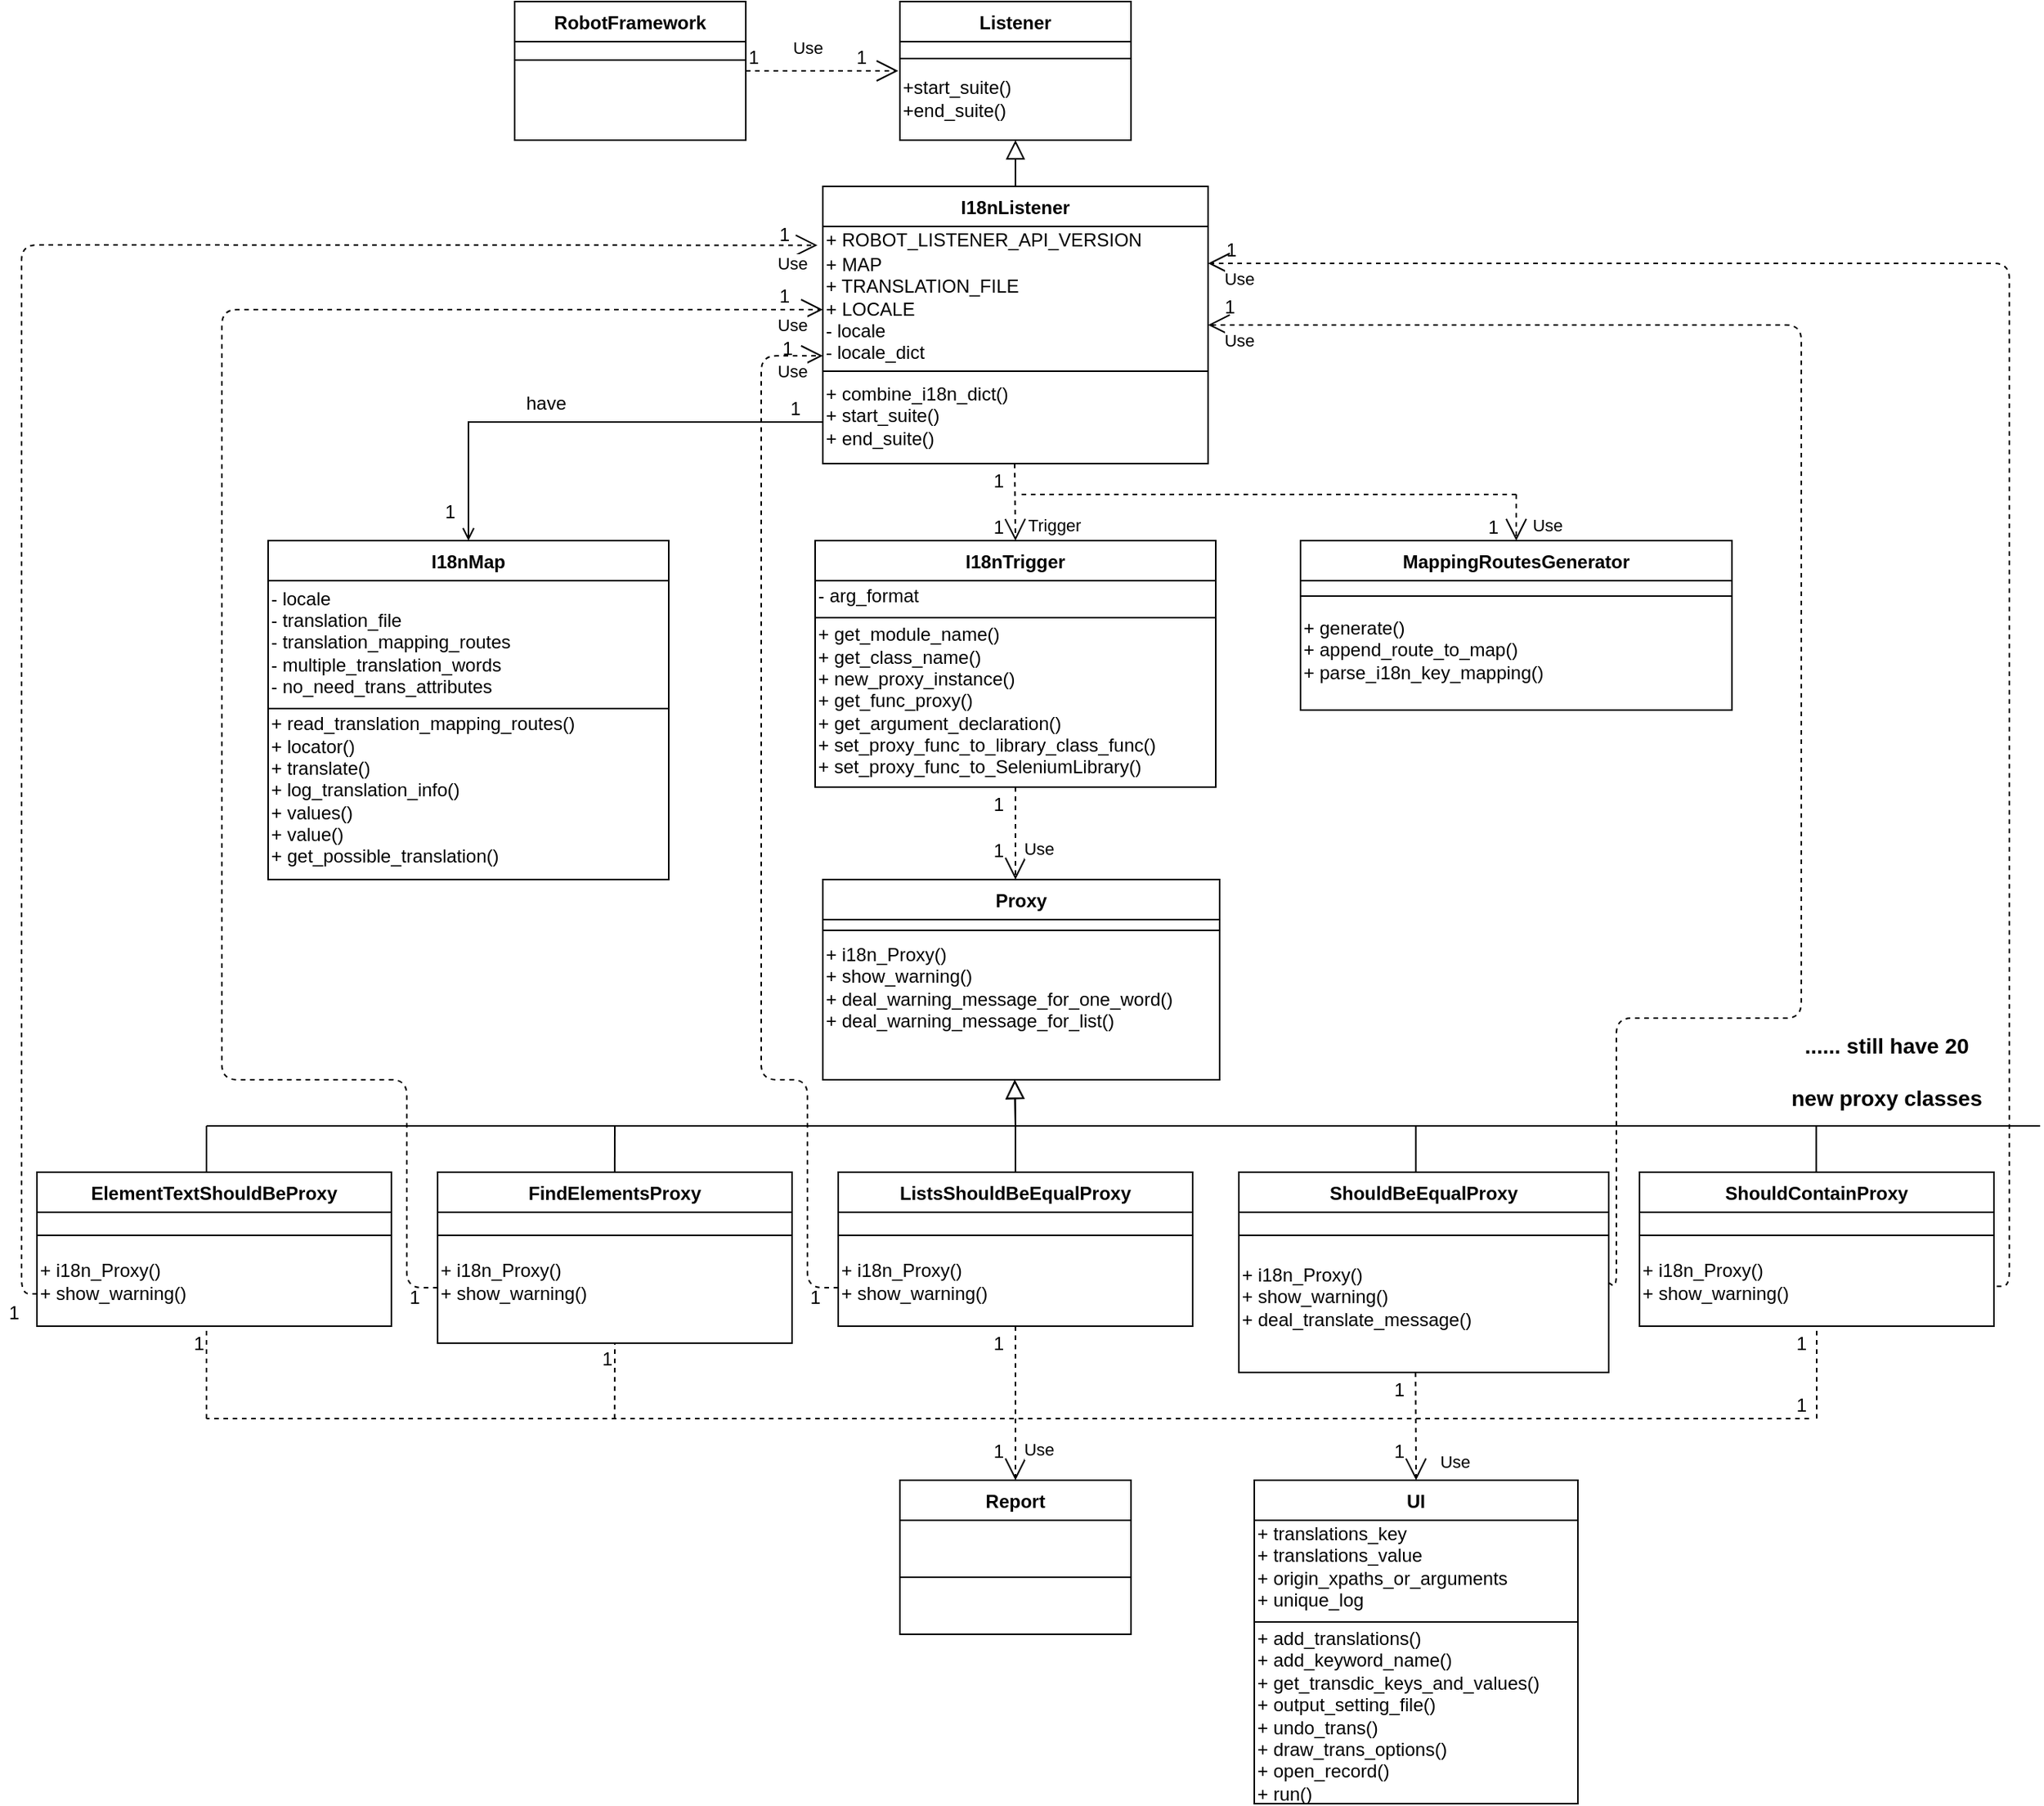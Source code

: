 <mxfile version="14.7.7" type="device" pages="7"><diagram id="C5RBs43oDa-KdzZeNtuy" name="i18n class diagram"><mxGraphModel dx="3578" dy="946" grid="1" gridSize="10" guides="1" tooltips="1" connect="1" arrows="1" fold="1" page="1" pageScale="1" pageWidth="827" pageHeight="1169" math="0" shadow="0"><root><mxCell id="WIyWlLk6GJQsqaUBKTNV-0"/><mxCell id="WIyWlLk6GJQsqaUBKTNV-1" parent="WIyWlLk6GJQsqaUBKTNV-0"/><mxCell id="p5YZKiS6RbwMvjqxwJxX-15" value="I18nListener" style="swimlane;fontStyle=1;align=center;verticalAlign=top;childLayout=stackLayout;horizontal=1;startSize=26;horizontalStack=0;resizeParent=1;resizeLast=0;collapsible=1;marginBottom=0;rounded=0;shadow=0;strokeWidth=1;" parent="WIyWlLk6GJQsqaUBKTNV-1" vertex="1"><mxGeometry x="-430" y="460" width="250" height="180" as="geometry"><mxRectangle x="230" y="140" width="160" height="26" as="alternateBounds"/></mxGeometry></mxCell><mxCell id="e-1wvLQNL2dRGAAzQsqR-20" value="+ ROBOT_LISTENER_API_VERSION&lt;font color=&quot;#9cdcfe&quot; face=&quot;consolas, courier new, monospace&quot;&gt;&lt;span style=&quot;font-size: 14px ; background-color: rgb(30 , 30 , 30)&quot;&gt;&lt;br&gt;&lt;/span&gt;&lt;/font&gt;+ MAP&lt;br&gt;+ TRANSLATION_FILE&lt;br&gt;+ LOCALE&lt;br&gt;- locale&lt;br&gt;- locale_dict" style="text;html=1;align=left;verticalAlign=middle;resizable=0;points=[];autosize=1;strokeColor=none;" parent="p5YZKiS6RbwMvjqxwJxX-15" vertex="1"><mxGeometry y="26" width="250" height="90" as="geometry"/></mxCell><mxCell id="p5YZKiS6RbwMvjqxwJxX-16" value="" style="line;html=1;strokeWidth=1;align=left;verticalAlign=middle;spacingTop=-1;spacingLeft=3;spacingRight=3;rotatable=0;labelPosition=right;points=[];portConstraint=eastwest;" parent="p5YZKiS6RbwMvjqxwJxX-15" vertex="1"><mxGeometry y="116" width="250" height="8" as="geometry"/></mxCell><mxCell id="e-1wvLQNL2dRGAAzQsqR-18" value="+ combine_i18n_dict()&lt;br&gt;+ start_suite()&lt;br&gt;+ end_suite()" style="text;html=1;align=left;verticalAlign=middle;resizable=0;points=[];autosize=1;strokeColor=none;" parent="p5YZKiS6RbwMvjqxwJxX-15" vertex="1"><mxGeometry y="124" width="250" height="50" as="geometry"/></mxCell><mxCell id="e-1wvLQNL2dRGAAzQsqR-30" value="FindElementsProxy" style="swimlane;fontStyle=1;align=center;verticalAlign=top;childLayout=stackLayout;horizontal=1;startSize=26;horizontalStack=0;resizeParent=1;resizeLast=0;collapsible=1;marginBottom=0;rounded=0;shadow=0;strokeWidth=1;" parent="WIyWlLk6GJQsqaUBKTNV-1" vertex="1"><mxGeometry x="-680" y="1100" width="230" height="111" as="geometry"><mxRectangle x="230" y="140" width="160" height="26" as="alternateBounds"/></mxGeometry></mxCell><mxCell id="e-1wvLQNL2dRGAAzQsqR-31" value="" style="line;html=1;strokeWidth=1;align=left;verticalAlign=middle;spacingTop=-1;spacingLeft=3;spacingRight=3;rotatable=0;labelPosition=right;points=[];portConstraint=eastwest;" parent="e-1wvLQNL2dRGAAzQsqR-30" vertex="1"><mxGeometry y="26" width="230" height="30" as="geometry"/></mxCell><mxCell id="e-1wvLQNL2dRGAAzQsqR-32" value="+ i18n_Proxy()&lt;br&gt;+ show_warning()" style="text;html=1;align=left;verticalAlign=middle;resizable=0;points=[];autosize=1;strokeColor=none;" parent="e-1wvLQNL2dRGAAzQsqR-30" vertex="1"><mxGeometry y="56" width="230" height="30" as="geometry"/></mxCell><mxCell id="e-1wvLQNL2dRGAAzQsqR-36" value="ShouldBeEqualProxy" style="swimlane;fontStyle=1;align=center;verticalAlign=top;childLayout=stackLayout;horizontal=1;startSize=26;horizontalStack=0;resizeParent=1;resizeLast=0;collapsible=1;marginBottom=0;rounded=0;shadow=0;strokeWidth=1;" parent="WIyWlLk6GJQsqaUBKTNV-1" vertex="1"><mxGeometry x="-160" y="1100" width="240" height="130" as="geometry"><mxRectangle x="230" y="140" width="160" height="26" as="alternateBounds"/></mxGeometry></mxCell><mxCell id="e-1wvLQNL2dRGAAzQsqR-37" value="" style="line;html=1;strokeWidth=1;align=left;verticalAlign=middle;spacingTop=-1;spacingLeft=3;spacingRight=3;rotatable=0;labelPosition=right;points=[];portConstraint=eastwest;" parent="e-1wvLQNL2dRGAAzQsqR-36" vertex="1"><mxGeometry y="26" width="240" height="30" as="geometry"/></mxCell><mxCell id="e-1wvLQNL2dRGAAzQsqR-38" value="+ i18n_Proxy()&lt;br&gt;+ show_warning()&lt;br&gt;+ deal_translate_message()" style="text;html=1;align=left;verticalAlign=middle;resizable=0;points=[];autosize=1;strokeColor=none;" parent="e-1wvLQNL2dRGAAzQsqR-36" vertex="1"><mxGeometry y="56" width="240" height="50" as="geometry"/></mxCell><mxCell id="zkfFHV4jXpPFQw0GAbJ--12" value="" style="endArrow=block;endSize=10;endFill=0;shadow=0;strokeWidth=1;rounded=0;edgeStyle=elbowEdgeStyle;elbow=vertical;" parent="WIyWlLk6GJQsqaUBKTNV-1" edge="1"><mxGeometry width="160" relative="1" as="geometry"><mxPoint x="-305" y="460" as="sourcePoint"/><mxPoint x="-305" y="430" as="targetPoint"/><Array as="points"/></mxGeometry></mxCell><mxCell id="p5YZKiS6RbwMvjqxwJxX-10" value="Listener" style="swimlane;fontStyle=1;align=center;verticalAlign=top;childLayout=stackLayout;horizontal=1;startSize=26;horizontalStack=0;resizeParent=1;resizeLast=0;collapsible=1;marginBottom=0;rounded=0;shadow=0;strokeWidth=1;" parent="WIyWlLk6GJQsqaUBKTNV-1" vertex="1"><mxGeometry x="-380" y="340" width="150" height="90" as="geometry"><mxRectangle x="230" y="140" width="160" height="26" as="alternateBounds"/></mxGeometry></mxCell><mxCell id="p5YZKiS6RbwMvjqxwJxX-11" value="" style="line;html=1;strokeWidth=1;align=left;verticalAlign=middle;spacingTop=-1;spacingLeft=3;spacingRight=3;rotatable=0;labelPosition=right;points=[];portConstraint=eastwest;" parent="p5YZKiS6RbwMvjqxwJxX-10" vertex="1"><mxGeometry y="26" width="150" height="22" as="geometry"/></mxCell><mxCell id="e-1wvLQNL2dRGAAzQsqR-21" value="+start_suite()&lt;br&gt;+end_suite()" style="text;html=1;align=left;verticalAlign=middle;resizable=0;points=[];autosize=1;strokeColor=none;" parent="p5YZKiS6RbwMvjqxwJxX-10" vertex="1"><mxGeometry y="48" width="150" height="30" as="geometry"/></mxCell><mxCell id="p5YZKiS6RbwMvjqxwJxX-17" value="I18nMap" style="swimlane;fontStyle=1;align=center;verticalAlign=top;childLayout=stackLayout;horizontal=1;startSize=26;horizontalStack=0;resizeParent=1;resizeLast=0;collapsible=1;marginBottom=0;rounded=0;shadow=0;strokeWidth=1;" parent="WIyWlLk6GJQsqaUBKTNV-1" vertex="1"><mxGeometry x="-790" y="690" width="260" height="220" as="geometry"><mxRectangle x="-610" y="660" width="160" height="26" as="alternateBounds"/></mxGeometry></mxCell><mxCell id="e-1wvLQNL2dRGAAzQsqR-22" value="- locale&lt;br&gt;- translation_file&lt;br&gt;- translation_mapping_routes&lt;br&gt;- multiple_translation_words&lt;br&gt;- no_need_trans_attributes" style="text;html=1;align=left;verticalAlign=middle;resizable=0;points=[];autosize=1;strokeColor=none;" parent="p5YZKiS6RbwMvjqxwJxX-17" vertex="1"><mxGeometry y="26" width="260" height="80" as="geometry"/></mxCell><mxCell id="p5YZKiS6RbwMvjqxwJxX-18" value="" style="line;html=1;strokeWidth=1;align=left;verticalAlign=middle;spacingTop=-1;spacingLeft=3;spacingRight=3;rotatable=0;labelPosition=right;points=[];portConstraint=eastwest;" parent="p5YZKiS6RbwMvjqxwJxX-17" vertex="1"><mxGeometry y="106" width="260" height="6" as="geometry"/></mxCell><mxCell id="e-1wvLQNL2dRGAAzQsqR-24" value="+ read_translation_mapping_routes()&lt;br&gt;+ locator()&lt;br&gt;+ translate()&lt;br&gt;+ log_translation_info()&lt;br&gt;+ values()&lt;br&gt;+ value()&lt;br&gt;+ get_possible_translation()" style="text;html=1;align=left;verticalAlign=middle;resizable=0;points=[];autosize=1;strokeColor=none;" parent="p5YZKiS6RbwMvjqxwJxX-17" vertex="1"><mxGeometry y="112" width="260" height="100" as="geometry"/></mxCell><mxCell id="p5YZKiS6RbwMvjqxwJxX-19" value="MappingRoutesGenerator" style="swimlane;fontStyle=1;align=center;verticalAlign=top;childLayout=stackLayout;horizontal=1;startSize=26;horizontalStack=0;resizeParent=1;resizeLast=0;collapsible=1;marginBottom=0;rounded=0;shadow=0;strokeWidth=1;" parent="WIyWlLk6GJQsqaUBKTNV-1" vertex="1"><mxGeometry x="-120" y="690" width="280" height="110" as="geometry"><mxRectangle x="230" y="140" width="160" height="26" as="alternateBounds"/></mxGeometry></mxCell><mxCell id="p5YZKiS6RbwMvjqxwJxX-20" value="" style="line;html=1;strokeWidth=1;align=left;verticalAlign=middle;spacingTop=-1;spacingLeft=3;spacingRight=3;rotatable=0;labelPosition=right;points=[];portConstraint=eastwest;" parent="p5YZKiS6RbwMvjqxwJxX-19" vertex="1"><mxGeometry y="26" width="280" height="20" as="geometry"/></mxCell><mxCell id="e-1wvLQNL2dRGAAzQsqR-28" value="+ generate()&lt;br&gt;+ append_route_to_map()&lt;br&gt;+ parse_i18n_key_mapping()" style="text;html=1;align=left;verticalAlign=middle;resizable=0;points=[];autosize=1;strokeColor=none;" parent="p5YZKiS6RbwMvjqxwJxX-19" vertex="1"><mxGeometry y="46" width="280" height="50" as="geometry"/></mxCell><mxCell id="p5YZKiS6RbwMvjqxwJxX-21" value="I18nTrigger" style="swimlane;fontStyle=1;align=center;verticalAlign=top;childLayout=stackLayout;horizontal=1;startSize=26;horizontalStack=0;resizeParent=1;resizeLast=0;collapsible=1;marginBottom=0;rounded=0;shadow=0;strokeWidth=1;" parent="WIyWlLk6GJQsqaUBKTNV-1" vertex="1"><mxGeometry x="-435" y="690" width="260" height="160" as="geometry"><mxRectangle x="230" y="140" width="160" height="26" as="alternateBounds"/></mxGeometry></mxCell><mxCell id="e-1wvLQNL2dRGAAzQsqR-25" value="- arg_format" style="text;html=1;align=left;verticalAlign=middle;resizable=0;points=[];autosize=1;strokeColor=none;" parent="p5YZKiS6RbwMvjqxwJxX-21" vertex="1"><mxGeometry y="26" width="260" height="20" as="geometry"/></mxCell><mxCell id="p5YZKiS6RbwMvjqxwJxX-22" value="" style="line;html=1;strokeWidth=1;align=left;verticalAlign=middle;spacingTop=-1;spacingLeft=3;spacingRight=3;rotatable=0;labelPosition=right;points=[];portConstraint=eastwest;" parent="p5YZKiS6RbwMvjqxwJxX-21" vertex="1"><mxGeometry y="46" width="260" height="8" as="geometry"/></mxCell><mxCell id="e-1wvLQNL2dRGAAzQsqR-26" value="+ get_module_name()&lt;br&gt;+ get_class_name()&lt;br&gt;+ new_proxy_instance()&lt;br&gt;+ get_func_proxy()&lt;br&gt;+ get_argument_declaration()&lt;br&gt;+ set_proxy_func_to_library_class_func()&lt;br&gt;+ set_proxy_func_to_SeleniumLibrary()" style="text;html=1;align=left;verticalAlign=middle;resizable=0;points=[];autosize=1;strokeColor=none;" parent="p5YZKiS6RbwMvjqxwJxX-21" vertex="1"><mxGeometry y="54" width="260" height="100" as="geometry"/></mxCell><mxCell id="p5YZKiS6RbwMvjqxwJxX-23" value="Proxy" style="swimlane;fontStyle=1;align=center;verticalAlign=top;childLayout=stackLayout;horizontal=1;startSize=26;horizontalStack=0;resizeParent=1;resizeLast=0;collapsible=1;marginBottom=0;rounded=0;shadow=0;strokeWidth=1;" parent="WIyWlLk6GJQsqaUBKTNV-1" vertex="1"><mxGeometry x="-430" y="910" width="257.5" height="130" as="geometry"><mxRectangle x="230" y="140" width="160" height="26" as="alternateBounds"/></mxGeometry></mxCell><mxCell id="p5YZKiS6RbwMvjqxwJxX-24" value="" style="line;html=1;strokeWidth=1;align=left;verticalAlign=middle;spacingTop=-1;spacingLeft=3;spacingRight=3;rotatable=0;labelPosition=right;points=[];portConstraint=eastwest;" parent="p5YZKiS6RbwMvjqxwJxX-23" vertex="1"><mxGeometry y="26" width="257.5" height="14" as="geometry"/></mxCell><mxCell id="e-1wvLQNL2dRGAAzQsqR-27" value="+ i18n_Proxy()&lt;br&gt;+ show_warning()&lt;br&gt;+ deal_warning_message_for_one_word()&lt;br&gt;+ deal_warning_message_for_list()" style="text;html=1;align=left;verticalAlign=middle;resizable=0;points=[];autosize=1;strokeColor=none;" parent="p5YZKiS6RbwMvjqxwJxX-23" vertex="1"><mxGeometry y="40" width="257.5" height="60" as="geometry"/></mxCell><mxCell id="p5YZKiS6RbwMvjqxwJxX-26" value="" style="endArrow=block;endSize=10;endFill=0;shadow=0;strokeWidth=1;rounded=0;edgeStyle=elbowEdgeStyle;elbow=vertical;" parent="WIyWlLk6GJQsqaUBKTNV-1" edge="1"><mxGeometry width="160" relative="1" as="geometry"><mxPoint x="-305" y="1100" as="sourcePoint"/><mxPoint x="-305.42" y="1040" as="targetPoint"/><Array as="points"><mxPoint x="-305" y="1070"/></Array></mxGeometry></mxCell><mxCell id="p5YZKiS6RbwMvjqxwJxX-29" value="" style="endArrow=block;endSize=10;endFill=0;shadow=0;strokeWidth=1;rounded=0;edgeStyle=elbowEdgeStyle;elbow=vertical;" parent="WIyWlLk6GJQsqaUBKTNV-1" edge="1"><mxGeometry width="160" relative="1" as="geometry"><mxPoint x="-305.0" y="1100" as="sourcePoint"/><mxPoint x="-305.42" y="1040" as="targetPoint"/><Array as="points"><mxPoint x="-305" y="1070"/></Array></mxGeometry></mxCell><mxCell id="p5YZKiS6RbwMvjqxwJxX-31" value="" style="endArrow=none;html=1;" parent="WIyWlLk6GJQsqaUBKTNV-1" edge="1"><mxGeometry width="50" height="50" relative="1" as="geometry"><mxPoint x="-830" y="1070" as="sourcePoint"/><mxPoint x="360" y="1070" as="targetPoint"/></mxGeometry></mxCell><mxCell id="p5YZKiS6RbwMvjqxwJxX-32" value="" style="endArrow=none;html=1;" parent="WIyWlLk6GJQsqaUBKTNV-1" edge="1"><mxGeometry width="50" height="50" relative="1" as="geometry"><mxPoint x="-830" y="1100" as="sourcePoint"/><mxPoint x="-830" y="1070" as="targetPoint"/><Array as="points"/></mxGeometry></mxCell><mxCell id="p5YZKiS6RbwMvjqxwJxX-34" value="" style="endArrow=none;html=1;" parent="WIyWlLk6GJQsqaUBKTNV-1" edge="1"><mxGeometry width="50" height="50" relative="1" as="geometry"><mxPoint x="-45.17" y="1100" as="sourcePoint"/><mxPoint x="-45.17" y="1070" as="targetPoint"/><Array as="points"/></mxGeometry></mxCell><mxCell id="p5YZKiS6RbwMvjqxwJxX-35" value="" style="endArrow=none;html=1;" parent="WIyWlLk6GJQsqaUBKTNV-1" edge="1"><mxGeometry width="50" height="50" relative="1" as="geometry"><mxPoint x="-565.07" y="1100" as="sourcePoint"/><mxPoint x="-565" y="1070" as="targetPoint"/><Array as="points"/></mxGeometry></mxCell><mxCell id="p5YZKiS6RbwMvjqxwJxX-41" value="ElementTextShouldBeProxy" style="swimlane;fontStyle=1;align=center;verticalAlign=top;childLayout=stackLayout;horizontal=1;startSize=26;horizontalStack=0;resizeParent=1;resizeLast=0;collapsible=1;marginBottom=0;rounded=0;shadow=0;strokeWidth=1;" parent="WIyWlLk6GJQsqaUBKTNV-1" vertex="1"><mxGeometry x="-940" y="1100" width="230" height="100" as="geometry"><mxRectangle x="230" y="140" width="160" height="26" as="alternateBounds"/></mxGeometry></mxCell><mxCell id="p5YZKiS6RbwMvjqxwJxX-42" value="" style="line;html=1;strokeWidth=1;align=left;verticalAlign=middle;spacingTop=-1;spacingLeft=3;spacingRight=3;rotatable=0;labelPosition=right;points=[];portConstraint=eastwest;" parent="p5YZKiS6RbwMvjqxwJxX-41" vertex="1"><mxGeometry y="26" width="230" height="30" as="geometry"/></mxCell><mxCell id="e-1wvLQNL2dRGAAzQsqR-29" value="+ i18n_Proxy()&lt;br&gt;+ show_warning()" style="text;html=1;align=left;verticalAlign=middle;resizable=0;points=[];autosize=1;strokeColor=none;" parent="p5YZKiS6RbwMvjqxwJxX-41" vertex="1"><mxGeometry y="56" width="230" height="30" as="geometry"/></mxCell><mxCell id="p5YZKiS6RbwMvjqxwJxX-49" value="&lt;b&gt;&lt;font style=&quot;font-size: 14px&quot;&gt;...... still have 20 &lt;br&gt;&lt;br&gt;new proxy classes&lt;/font&gt;&lt;/b&gt;" style="text;html=1;align=center;verticalAlign=middle;resizable=0;points=[];autosize=1;strokeColor=none;" parent="WIyWlLk6GJQsqaUBKTNV-1" vertex="1"><mxGeometry x="190" y="1010" width="140" height="50" as="geometry"/></mxCell><mxCell id="p5YZKiS6RbwMvjqxwJxX-50" value="Report" style="swimlane;fontStyle=1;align=center;verticalAlign=top;childLayout=stackLayout;horizontal=1;startSize=26;horizontalStack=0;resizeParent=1;resizeLast=0;collapsible=1;marginBottom=0;rounded=0;shadow=0;strokeWidth=1;" parent="WIyWlLk6GJQsqaUBKTNV-1" vertex="1"><mxGeometry x="-380" y="1300" width="150" height="100" as="geometry"><mxRectangle x="230" y="140" width="160" height="26" as="alternateBounds"/></mxGeometry></mxCell><mxCell id="p5YZKiS6RbwMvjqxwJxX-51" value="" style="line;html=1;strokeWidth=1;align=left;verticalAlign=middle;spacingTop=-1;spacingLeft=3;spacingRight=3;rotatable=0;labelPosition=right;points=[];portConstraint=eastwest;" parent="p5YZKiS6RbwMvjqxwJxX-50" vertex="1"><mxGeometry y="26" width="150" height="74" as="geometry"/></mxCell><mxCell id="p5YZKiS6RbwMvjqxwJxX-52" value="UI" style="swimlane;fontStyle=1;align=center;verticalAlign=top;childLayout=stackLayout;horizontal=1;startSize=26;horizontalStack=0;resizeParent=1;resizeLast=0;collapsible=1;marginBottom=0;rounded=0;shadow=0;strokeWidth=1;" parent="WIyWlLk6GJQsqaUBKTNV-1" vertex="1"><mxGeometry x="-150" y="1300" width="210" height="210" as="geometry"><mxRectangle x="-200" y="1140" width="160" height="26" as="alternateBounds"/></mxGeometry></mxCell><mxCell id="e-1wvLQNL2dRGAAzQsqR-42" value="+ translations_key&lt;br&gt;+ translations_value&lt;br&gt;+ origin_xpaths_or_arguments&lt;br&gt;+ unique_log" style="text;html=1;align=left;verticalAlign=middle;resizable=0;points=[];autosize=1;strokeColor=none;" parent="p5YZKiS6RbwMvjqxwJxX-52" vertex="1"><mxGeometry y="26" width="210" height="60" as="geometry"/></mxCell><mxCell id="p5YZKiS6RbwMvjqxwJxX-53" value="" style="line;html=1;strokeWidth=1;align=left;verticalAlign=middle;spacingTop=-1;spacingLeft=3;spacingRight=3;rotatable=0;labelPosition=right;points=[];portConstraint=eastwest;" parent="p5YZKiS6RbwMvjqxwJxX-52" vertex="1"><mxGeometry y="86" width="210" height="12" as="geometry"/></mxCell><mxCell id="e-1wvLQNL2dRGAAzQsqR-43" value="+ add_translations()&amp;nbsp;&lt;br&gt;+ add_keyword_name()&lt;br&gt;+ get_transdic_keys_and_values()&lt;br&gt;+ output_setting_file()&lt;br&gt;+ undo_trans()&lt;br&gt;+ draw_trans_options()&lt;br&gt;+ open_record()&lt;br&gt;+ run()" style="text;html=1;align=left;verticalAlign=middle;resizable=0;points=[];autosize=1;strokeColor=none;" parent="p5YZKiS6RbwMvjqxwJxX-52" vertex="1"><mxGeometry y="98" width="210" height="110" as="geometry"/></mxCell><mxCell id="p5YZKiS6RbwMvjqxwJxX-55" value="" style="endArrow=none;dashed=1;html=1;" parent="WIyWlLk6GJQsqaUBKTNV-1" edge="1"><mxGeometry width="50" height="50" relative="1" as="geometry"><mxPoint x="210" y="1260" as="sourcePoint"/><mxPoint x="-830" y="1260" as="targetPoint"/></mxGeometry></mxCell><mxCell id="p5YZKiS6RbwMvjqxwJxX-56" value="Use" style="endArrow=open;endSize=12;dashed=1;html=1;exitX=0.5;exitY=1;exitDx=0;exitDy=0;" parent="WIyWlLk6GJQsqaUBKTNV-1" source="e-1wvLQNL2dRGAAzQsqR-33" edge="1"><mxGeometry x="0.6" y="15" width="160" relative="1" as="geometry"><mxPoint x="-305.29" y="1230" as="sourcePoint"/><mxPoint x="-305" y="1300" as="targetPoint"/><mxPoint as="offset"/></mxGeometry></mxCell><mxCell id="p5YZKiS6RbwMvjqxwJxX-58" value="" style="endArrow=none;dashed=1;html=1;entryX=0.5;entryY=1;entryDx=0;entryDy=0;" parent="WIyWlLk6GJQsqaUBKTNV-1" target="e-1wvLQNL2dRGAAzQsqR-30" edge="1"><mxGeometry width="50" height="50" relative="1" as="geometry"><mxPoint x="-565.13" y="1260" as="sourcePoint"/><mxPoint x="-565" y="1220" as="targetPoint"/></mxGeometry></mxCell><mxCell id="p5YZKiS6RbwMvjqxwJxX-59" value="" style="endArrow=none;dashed=1;html=1;" parent="WIyWlLk6GJQsqaUBKTNV-1" edge="1"><mxGeometry width="50" height="50" relative="1" as="geometry"><mxPoint x="-830" y="1260" as="sourcePoint"/><mxPoint x="-830" y="1200" as="targetPoint"/></mxGeometry></mxCell><mxCell id="p5YZKiS6RbwMvjqxwJxX-60" value="" style="endArrow=none;dashed=1;html=1;entryX=0.5;entryY=1;entryDx=0;entryDy=0;" parent="WIyWlLk6GJQsqaUBKTNV-1" target="e-1wvLQNL2dRGAAzQsqR-39" edge="1"><mxGeometry width="50" height="50" relative="1" as="geometry"><mxPoint x="215" y="1260" as="sourcePoint"/><mxPoint x="214.5" y="1235" as="targetPoint"/></mxGeometry></mxCell><mxCell id="p5YZKiS6RbwMvjqxwJxX-61" value="Use" style="endArrow=open;endSize=12;dashed=1;html=1;" parent="WIyWlLk6GJQsqaUBKTNV-1" edge="1"><mxGeometry x="0.671" y="25" width="160" relative="1" as="geometry"><mxPoint x="-45.34" y="1230" as="sourcePoint"/><mxPoint x="-45" y="1300" as="targetPoint"/><mxPoint as="offset"/></mxGeometry></mxCell><mxCell id="p5YZKiS6RbwMvjqxwJxX-63" value="Trigger" style="endArrow=open;endSize=12;dashed=1;html=1;" parent="WIyWlLk6GJQsqaUBKTNV-1" edge="1"><mxGeometry x="0.61" y="25" width="160" relative="1" as="geometry"><mxPoint x="-305.5" y="640" as="sourcePoint"/><mxPoint x="-305" y="690" as="targetPoint"/><mxPoint as="offset"/></mxGeometry></mxCell><mxCell id="p5YZKiS6RbwMvjqxwJxX-65" value="" style="endArrow=none;dashed=1;html=1;" parent="WIyWlLk6GJQsqaUBKTNV-1" edge="1"><mxGeometry width="50" height="50" relative="1" as="geometry"><mxPoint x="-301" y="660" as="sourcePoint"/><mxPoint x="20" y="660" as="targetPoint"/></mxGeometry></mxCell><mxCell id="p5YZKiS6RbwMvjqxwJxX-67" value="Use" style="endArrow=open;endSize=12;dashed=1;html=1;" parent="WIyWlLk6GJQsqaUBKTNV-1" edge="1"><mxGeometry x="0.333" y="20" width="160" relative="1" as="geometry"><mxPoint x="20" y="660" as="sourcePoint"/><mxPoint x="20" y="690" as="targetPoint"/><mxPoint as="offset"/></mxGeometry></mxCell><mxCell id="p5YZKiS6RbwMvjqxwJxX-68" value="" style="endArrow=open;shadow=0;strokeWidth=1;rounded=0;endFill=1;edgeStyle=elbowEdgeStyle;elbow=vertical;" parent="WIyWlLk6GJQsqaUBKTNV-1" edge="1"><mxGeometry x="0.5" y="41" relative="1" as="geometry"><mxPoint x="-430" y="613" as="sourcePoint"/><mxPoint x="-660" y="690" as="targetPoint"/><mxPoint x="-40" y="32" as="offset"/><Array as="points"><mxPoint x="-600" y="613"/></Array></mxGeometry></mxCell><mxCell id="p5YZKiS6RbwMvjqxwJxX-69" value="1" style="resizable=0;align=left;verticalAlign=bottom;labelBackgroundColor=none;fontSize=12;" parent="p5YZKiS6RbwMvjqxwJxX-68" connectable="0" vertex="1"><mxGeometry x="-1" relative="1" as="geometry"><mxPoint x="-23" as="offset"/></mxGeometry></mxCell><mxCell id="p5YZKiS6RbwMvjqxwJxX-70" value="1" style="resizable=0;align=right;verticalAlign=bottom;labelBackgroundColor=none;fontSize=12;" parent="p5YZKiS6RbwMvjqxwJxX-68" connectable="0" vertex="1"><mxGeometry x="1" relative="1" as="geometry"><mxPoint x="-7" y="-10" as="offset"/></mxGeometry></mxCell><mxCell id="p5YZKiS6RbwMvjqxwJxX-71" value="have" style="text;html=1;resizable=0;points=[];;align=center;verticalAlign=middle;labelBackgroundColor=none;rounded=0;shadow=0;strokeWidth=1;fontSize=12;" parent="p5YZKiS6RbwMvjqxwJxX-68" vertex="1" connectable="0"><mxGeometry x="0.5" y="49" relative="1" as="geometry"><mxPoint x="1" y="-13" as="offset"/></mxGeometry></mxCell><mxCell id="p5YZKiS6RbwMvjqxwJxX-72" value="Use" style="endArrow=open;endSize=12;dashed=1;html=1;entryX=-0.014;entryY=0.136;entryDx=0;entryDy=0;entryPerimeter=0;" parent="WIyWlLk6GJQsqaUBKTNV-1" target="e-1wvLQNL2dRGAAzQsqR-20" edge="1"><mxGeometry x="0.973" y="-12" width="160" relative="1" as="geometry"><mxPoint x="-940" y="1179" as="sourcePoint"/><mxPoint x="-430" y="500" as="targetPoint"/><mxPoint as="offset"/><Array as="points"><mxPoint x="-950" y="1179"/><mxPoint x="-950" y="498"/></Array></mxGeometry></mxCell><mxCell id="p5YZKiS6RbwMvjqxwJxX-74" value="Use" style="endArrow=open;endSize=12;dashed=1;html=1;" parent="WIyWlLk6GJQsqaUBKTNV-1" edge="1"><mxGeometry x="0.966" y="-10" width="160" relative="1" as="geometry"><mxPoint x="-680" y="1175" as="sourcePoint"/><mxPoint x="-430" y="540" as="targetPoint"/><mxPoint as="offset"/><Array as="points"><mxPoint x="-700" y="1175"/><mxPoint x="-700" y="1040"/><mxPoint x="-820" y="1040"/><mxPoint x="-820" y="540"/></Array></mxGeometry></mxCell><mxCell id="p5YZKiS6RbwMvjqxwJxX-75" value="Use" style="endArrow=open;endSize=12;dashed=1;html=1;" parent="WIyWlLk6GJQsqaUBKTNV-1" edge="1"><mxGeometry x="0.943" y="-10" width="160" relative="1" as="geometry"><mxPoint x="-420" y="1175" as="sourcePoint"/><mxPoint x="-430" y="570" as="targetPoint"/><mxPoint as="offset"/><Array as="points"><mxPoint x="-440" y="1175"/><mxPoint x="-440" y="1040"/><mxPoint x="-470" y="1040"/><mxPoint x="-470" y="570"/></Array></mxGeometry></mxCell><mxCell id="p5YZKiS6RbwMvjqxwJxX-76" value="Use" style="endArrow=open;endSize=12;dashed=1;html=1;exitX=1.008;exitY=0.605;exitDx=0;exitDy=0;exitPerimeter=0;" parent="WIyWlLk6GJQsqaUBKTNV-1" source="e-1wvLQNL2dRGAAzQsqR-41" edge="1"><mxGeometry x="0.966" y="10" width="160" relative="1" as="geometry"><mxPoint x="330" y="1169" as="sourcePoint"/><mxPoint x="-180" y="510" as="targetPoint"/><mxPoint as="offset"/><Array as="points"><mxPoint x="340" y="1174"/><mxPoint x="340" y="1044"/><mxPoint x="340" y="510"/></Array></mxGeometry></mxCell><mxCell id="p5YZKiS6RbwMvjqxwJxX-77" value="Use" style="endArrow=open;endSize=12;dashed=1;html=1;entryX=1;entryY=0.711;entryDx=0;entryDy=0;exitX=1;exitY=0.317;exitDx=0;exitDy=0;exitPerimeter=0;entryPerimeter=0;" parent="WIyWlLk6GJQsqaUBKTNV-1" source="e-1wvLQNL2dRGAAzQsqR-38" target="e-1wvLQNL2dRGAAzQsqR-20" edge="1"><mxGeometry x="0.965" y="10" width="160" relative="1" as="geometry"><mxPoint x="75" y="1175" as="sourcePoint"/><mxPoint x="-100" y="640.0" as="targetPoint"/><mxPoint as="offset"/><Array as="points"><mxPoint x="85" y="1175"/><mxPoint x="85" y="1000"/><mxPoint x="205" y="1000"/><mxPoint x="205" y="550"/></Array></mxGeometry></mxCell><mxCell id="BSAU2w-JB6GcjMkrKyls-3" value="1" style="resizable=0;align=right;verticalAlign=bottom;labelBackgroundColor=none;fontSize=12;" parent="WIyWlLk6GJQsqaUBKTNV-1" connectable="0" vertex="1"><mxGeometry x="-450" y="560" as="geometry"><mxPoint x="2" y="14" as="offset"/></mxGeometry></mxCell><mxCell id="BSAU2w-JB6GcjMkrKyls-4" value="1" style="resizable=0;align=right;verticalAlign=bottom;labelBackgroundColor=none;fontSize=12;" parent="WIyWlLk6GJQsqaUBKTNV-1" connectable="0" vertex="1"><mxGeometry x="-450" y="540" as="geometry"/></mxCell><mxCell id="BSAU2w-JB6GcjMkrKyls-5" value="1" style="resizable=0;align=right;verticalAlign=bottom;labelBackgroundColor=none;fontSize=12;" parent="WIyWlLk6GJQsqaUBKTNV-1" connectable="0" vertex="1"><mxGeometry x="-450" y="500" as="geometry"/></mxCell><mxCell id="BSAU2w-JB6GcjMkrKyls-6" value="1" style="resizable=0;align=right;verticalAlign=bottom;labelBackgroundColor=none;fontSize=12;" parent="WIyWlLk6GJQsqaUBKTNV-1" connectable="0" vertex="1"><mxGeometry x="-950" y="1200" as="geometry"/></mxCell><mxCell id="BSAU2w-JB6GcjMkrKyls-7" value="1" style="resizable=0;align=right;verticalAlign=bottom;labelBackgroundColor=none;fontSize=12;" parent="WIyWlLk6GJQsqaUBKTNV-1" connectable="0" vertex="1"><mxGeometry x="-160" y="550" as="geometry"><mxPoint x="-1" y="-3" as="offset"/></mxGeometry></mxCell><mxCell id="BSAU2w-JB6GcjMkrKyls-8" value="1" style="resizable=0;align=right;verticalAlign=bottom;labelBackgroundColor=none;fontSize=12;" parent="WIyWlLk6GJQsqaUBKTNV-1" connectable="0" vertex="1"><mxGeometry x="-160" y="510" as="geometry"/></mxCell><mxCell id="BSAU2w-JB6GcjMkrKyls-9" value="1" style="resizable=0;align=right;verticalAlign=bottom;labelBackgroundColor=none;fontSize=12;" parent="WIyWlLk6GJQsqaUBKTNV-1" connectable="0" vertex="1"><mxGeometry x="-690" y="1190" as="geometry"/></mxCell><mxCell id="BSAU2w-JB6GcjMkrKyls-11" value="1" style="resizable=0;align=right;verticalAlign=bottom;labelBackgroundColor=none;fontSize=12;" parent="WIyWlLk6GJQsqaUBKTNV-1" connectable="0" vertex="1"><mxGeometry x="-51" y="690" as="geometry"><mxPoint x="61" as="offset"/></mxGeometry></mxCell><mxCell id="BSAU2w-JB6GcjMkrKyls-12" value="1" style="resizable=0;align=right;verticalAlign=bottom;labelBackgroundColor=none;fontSize=12;" parent="WIyWlLk6GJQsqaUBKTNV-1" connectable="0" vertex="1"><mxGeometry x="-311" y="690" as="geometry"/></mxCell><mxCell id="BSAU2w-JB6GcjMkrKyls-13" value="1" style="resizable=0;align=right;verticalAlign=bottom;labelBackgroundColor=none;fontSize=12;" parent="WIyWlLk6GJQsqaUBKTNV-1" connectable="0" vertex="1"><mxGeometry x="-311" y="660" as="geometry"/></mxCell><mxCell id="BSAU2w-JB6GcjMkrKyls-18" value="1" style="resizable=0;align=right;verticalAlign=bottom;labelBackgroundColor=none;fontSize=12;" parent="WIyWlLk6GJQsqaUBKTNV-1" connectable="0" vertex="1"><mxGeometry x="-311" y="1290" as="geometry"/></mxCell><mxCell id="BSAU2w-JB6GcjMkrKyls-19" value="1" style="resizable=0;align=right;verticalAlign=bottom;labelBackgroundColor=none;fontSize=12;" parent="WIyWlLk6GJQsqaUBKTNV-1" connectable="0" vertex="1"><mxGeometry x="-311" y="1220" as="geometry"/></mxCell><mxCell id="BSAU2w-JB6GcjMkrKyls-20" value="1" style="resizable=0;align=right;verticalAlign=bottom;labelBackgroundColor=none;fontSize=12;" parent="WIyWlLk6GJQsqaUBKTNV-1" connectable="0" vertex="1"><mxGeometry x="-51" y="1290" as="geometry"/></mxCell><mxCell id="BSAU2w-JB6GcjMkrKyls-21" value="1" style="resizable=0;align=right;verticalAlign=bottom;labelBackgroundColor=none;fontSize=12;" parent="WIyWlLk6GJQsqaUBKTNV-1" connectable="0" vertex="1"><mxGeometry x="-430" y="1190" as="geometry"/></mxCell><mxCell id="BSAU2w-JB6GcjMkrKyls-22" value="1" style="resizable=0;align=right;verticalAlign=bottom;labelBackgroundColor=none;fontSize=12;" parent="WIyWlLk6GJQsqaUBKTNV-1" connectable="0" vertex="1"><mxGeometry x="-51" y="1250" as="geometry"/></mxCell><mxCell id="BSAU2w-JB6GcjMkrKyls-23" value="1" style="resizable=0;align=right;verticalAlign=bottom;labelBackgroundColor=none;fontSize=12;" parent="WIyWlLk6GJQsqaUBKTNV-1" connectable="0" vertex="1"><mxGeometry x="-830" y="1220" as="geometry"/></mxCell><mxCell id="BSAU2w-JB6GcjMkrKyls-24" value="1" style="resizable=0;align=right;verticalAlign=bottom;labelBackgroundColor=none;fontSize=12;" parent="WIyWlLk6GJQsqaUBKTNV-1" connectable="0" vertex="1"><mxGeometry x="-565" y="1230" as="geometry"/></mxCell><mxCell id="BSAU2w-JB6GcjMkrKyls-25" value="1" style="resizable=0;align=right;verticalAlign=bottom;labelBackgroundColor=none;fontSize=12;" parent="WIyWlLk6GJQsqaUBKTNV-1" connectable="0" vertex="1"><mxGeometry x="210" y="1220" as="geometry"/></mxCell><mxCell id="BSAU2w-JB6GcjMkrKyls-27" value="1" style="resizable=0;align=right;verticalAlign=bottom;labelBackgroundColor=none;fontSize=12;" parent="WIyWlLk6GJQsqaUBKTNV-1" connectable="0" vertex="1"><mxGeometry x="210" y="1260" as="geometry"/></mxCell><mxCell id="p5YZKiS6RbwMvjqxwJxX-4" value="RobotFramework" style="swimlane;fontStyle=1;align=center;verticalAlign=top;childLayout=stackLayout;horizontal=1;startSize=26;horizontalStack=0;resizeParent=1;resizeLast=0;collapsible=1;marginBottom=0;rounded=0;shadow=0;strokeWidth=1;" parent="WIyWlLk6GJQsqaUBKTNV-1" vertex="1"><mxGeometry x="-630" y="340" width="150" height="90" as="geometry"><mxRectangle x="230" y="140" width="160" height="26" as="alternateBounds"/></mxGeometry></mxCell><mxCell id="9Kbvm6vqPCJCjIGp_KZA-3" value="" style="line;html=1;strokeWidth=1;align=left;verticalAlign=middle;spacingTop=-1;spacingLeft=3;spacingRight=3;rotatable=0;labelPosition=right;points=[];portConstraint=eastwest;" parent="p5YZKiS6RbwMvjqxwJxX-4" vertex="1"><mxGeometry y="26" width="150" height="24" as="geometry"/></mxCell><mxCell id="p5YZKiS6RbwMvjqxwJxX-12" value="Use" style="endArrow=open;endSize=12;dashed=1;html=1;exitX=1;exitY=0.5;exitDx=0;exitDy=0;" parent="WIyWlLk6GJQsqaUBKTNV-1" source="p5YZKiS6RbwMvjqxwJxX-4" edge="1"><mxGeometry y="30" width="160" as="geometry"><mxPoint x="-470" y="512" as="sourcePoint"/><mxPoint x="-381" y="385" as="targetPoint"/><mxPoint x="-10" y="-15" as="offset"/></mxGeometry></mxCell><mxCell id="e-1wvLQNL2dRGAAzQsqR-15" value="1" style="resizable=0;align=right;verticalAlign=bottom;labelBackgroundColor=none;fontSize=12;" parent="WIyWlLk6GJQsqaUBKTNV-1" connectable="0" vertex="1"><mxGeometry x="-400" y="385" as="geometry"/></mxCell><mxCell id="e-1wvLQNL2dRGAAzQsqR-16" value="1" style="resizable=0;align=right;verticalAlign=bottom;labelBackgroundColor=none;fontSize=12;" parent="WIyWlLk6GJQsqaUBKTNV-1" connectable="0" vertex="1"><mxGeometry x="-470" y="385" as="geometry"/></mxCell><mxCell id="e-1wvLQNL2dRGAAzQsqR-33" value="ListsShouldBeEqualProxy" style="swimlane;fontStyle=1;align=center;verticalAlign=top;childLayout=stackLayout;horizontal=1;startSize=26;horizontalStack=0;resizeParent=1;resizeLast=0;collapsible=1;marginBottom=0;rounded=0;shadow=0;strokeWidth=1;" parent="WIyWlLk6GJQsqaUBKTNV-1" vertex="1"><mxGeometry x="-420" y="1100" width="230" height="100" as="geometry"><mxRectangle x="230" y="140" width="160" height="26" as="alternateBounds"/></mxGeometry></mxCell><mxCell id="e-1wvLQNL2dRGAAzQsqR-34" value="" style="line;html=1;strokeWidth=1;align=left;verticalAlign=middle;spacingTop=-1;spacingLeft=3;spacingRight=3;rotatable=0;labelPosition=right;points=[];portConstraint=eastwest;" parent="e-1wvLQNL2dRGAAzQsqR-33" vertex="1"><mxGeometry y="26" width="230" height="30" as="geometry"/></mxCell><mxCell id="e-1wvLQNL2dRGAAzQsqR-35" value="+ i18n_Proxy()&lt;br&gt;+ show_warning()" style="text;html=1;align=left;verticalAlign=middle;resizable=0;points=[];autosize=1;strokeColor=none;" parent="e-1wvLQNL2dRGAAzQsqR-33" vertex="1"><mxGeometry y="56" width="230" height="30" as="geometry"/></mxCell><mxCell id="e-1wvLQNL2dRGAAzQsqR-39" value="ShouldContainProxy" style="swimlane;fontStyle=1;align=center;verticalAlign=top;childLayout=stackLayout;horizontal=1;startSize=26;horizontalStack=0;resizeParent=1;resizeLast=0;collapsible=1;marginBottom=0;rounded=0;shadow=0;strokeWidth=1;" parent="WIyWlLk6GJQsqaUBKTNV-1" vertex="1"><mxGeometry x="100" y="1100" width="230" height="100" as="geometry"><mxRectangle x="230" y="140" width="160" height="26" as="alternateBounds"/></mxGeometry></mxCell><mxCell id="e-1wvLQNL2dRGAAzQsqR-40" value="" style="line;html=1;strokeWidth=1;align=left;verticalAlign=middle;spacingTop=-1;spacingLeft=3;spacingRight=3;rotatable=0;labelPosition=right;points=[];portConstraint=eastwest;" parent="e-1wvLQNL2dRGAAzQsqR-39" vertex="1"><mxGeometry y="26" width="230" height="30" as="geometry"/></mxCell><mxCell id="e-1wvLQNL2dRGAAzQsqR-41" value="+ i18n_Proxy()&lt;br&gt;+ show_warning()" style="text;html=1;align=left;verticalAlign=middle;resizable=0;points=[];autosize=1;strokeColor=none;" parent="e-1wvLQNL2dRGAAzQsqR-39" vertex="1"><mxGeometry y="56" width="230" height="30" as="geometry"/></mxCell><mxCell id="p5YZKiS6RbwMvjqxwJxX-62" value="Use" style="endArrow=open;endSize=12;dashed=1;html=1;exitX=0.5;exitY=1;exitDx=0;exitDy=0;" parent="WIyWlLk6GJQsqaUBKTNV-1" source="p5YZKiS6RbwMvjqxwJxX-21" edge="1"><mxGeometry width="160" as="geometry"><mxPoint x="-285.25" y="900" as="sourcePoint"/><mxPoint x="-305" y="910" as="targetPoint"/><mxPoint x="15" y="10" as="offset"/></mxGeometry></mxCell><mxCell id="BSAU2w-JB6GcjMkrKyls-16" value="1" style="resizable=0;align=right;verticalAlign=bottom;labelBackgroundColor=none;fontSize=12;" parent="WIyWlLk6GJQsqaUBKTNV-1" connectable="0" vertex="1"><mxGeometry x="-311" y="900" as="geometry"/></mxCell><mxCell id="BSAU2w-JB6GcjMkrKyls-17" value="1" style="resizable=0;align=right;verticalAlign=bottom;labelBackgroundColor=none;fontSize=12;" parent="WIyWlLk6GJQsqaUBKTNV-1" connectable="0" vertex="1"><mxGeometry x="-311" y="870" as="geometry"/></mxCell><mxCell id="e-1wvLQNL2dRGAAzQsqR-46" value="" style="endArrow=none;html=1;" parent="WIyWlLk6GJQsqaUBKTNV-1" edge="1"><mxGeometry width="50" height="50" relative="1" as="geometry"><mxPoint x="214.71" y="1100" as="sourcePoint"/><mxPoint x="214.71" y="1070" as="targetPoint"/><Array as="points"/></mxGeometry></mxCell></root></mxGraphModel></diagram><diagram id="jTCjeVw6r_wOtmfc98Zp" name="20 new proxy classes"><mxGraphModel dx="3289" dy="866" grid="1" gridSize="10" guides="1" tooltips="1" connect="1" arrows="1" fold="1" page="1" pageScale="1" pageWidth="827" pageHeight="1169" math="0" shadow="0"><root><mxCell id="yp0S6XsKgpBrGLchtZMp-0"/><mxCell id="yp0S6XsKgpBrGLchtZMp-1" parent="yp0S6XsKgpBrGLchtZMp-0"/><mxCell id="yp0S6XsKgpBrGLchtZMp-2" value="AlertShouldBePresentProxy" style="swimlane;fontStyle=1;align=center;verticalAlign=top;childLayout=stackLayout;horizontal=1;startSize=26;horizontalStack=0;resizeParent=1;resizeLast=0;collapsible=1;marginBottom=0;rounded=0;shadow=0;strokeWidth=1;" parent="yp0S6XsKgpBrGLchtZMp-1" vertex="1"><mxGeometry x="-850" y="110" width="250" height="100" as="geometry"><mxRectangle x="-780" y="100" width="160" height="26" as="alternateBounds"/></mxGeometry></mxCell><mxCell id="yp0S6XsKgpBrGLchtZMp-3" value="" style="line;html=1;strokeWidth=1;align=left;verticalAlign=middle;spacingTop=-1;spacingLeft=3;spacingRight=3;rotatable=0;labelPosition=right;points=[];portConstraint=eastwest;" parent="yp0S6XsKgpBrGLchtZMp-2" vertex="1"><mxGeometry y="26" width="250" height="74" as="geometry"/></mxCell><mxCell id="yp0S6XsKgpBrGLchtZMp-4" value="CountValuesInListProxy" style="swimlane;fontStyle=1;align=center;verticalAlign=top;childLayout=stackLayout;horizontal=1;startSize=26;horizontalStack=0;resizeParent=1;resizeLast=0;collapsible=1;marginBottom=0;rounded=0;shadow=0;strokeWidth=1;" parent="yp0S6XsKgpBrGLchtZMp-1" vertex="1"><mxGeometry x="-590" y="110" width="250" height="100" as="geometry"><mxRectangle x="-610" y="100" width="160" height="26" as="alternateBounds"/></mxGeometry></mxCell><mxCell id="yp0S6XsKgpBrGLchtZMp-5" value="" style="line;html=1;strokeWidth=1;align=left;verticalAlign=middle;spacingTop=-1;spacingLeft=3;spacingRight=3;rotatable=0;labelPosition=right;points=[];portConstraint=eastwest;" parent="yp0S6XsKgpBrGLchtZMp-4" vertex="1"><mxGeometry y="26" width="250" height="74" as="geometry"/></mxCell><mxCell id="yp0S6XsKgpBrGLchtZMp-6" value="DictionariesShouldBeEqualProxy" style="swimlane;fontStyle=1;align=center;verticalAlign=top;childLayout=stackLayout;horizontal=1;startSize=26;horizontalStack=0;resizeParent=1;resizeLast=0;collapsible=1;marginBottom=0;rounded=0;shadow=0;strokeWidth=1;" parent="yp0S6XsKgpBrGLchtZMp-1" vertex="1"><mxGeometry x="-590" y="220" width="250" height="100" as="geometry"><mxRectangle x="230" y="140" width="160" height="26" as="alternateBounds"/></mxGeometry></mxCell><mxCell id="yp0S6XsKgpBrGLchtZMp-7" value="" style="line;html=1;strokeWidth=1;align=left;verticalAlign=middle;spacingTop=-1;spacingLeft=3;spacingRight=3;rotatable=0;labelPosition=right;points=[];portConstraint=eastwest;" parent="yp0S6XsKgpBrGLchtZMp-6" vertex="1"><mxGeometry y="26" width="250" height="74" as="geometry"/></mxCell><mxCell id="yp0S6XsKgpBrGLchtZMp-8" value="DictionaryShouldContainItemProxy" style="swimlane;fontStyle=1;align=center;verticalAlign=top;childLayout=stackLayout;horizontal=1;startSize=26;horizontalStack=0;resizeParent=1;resizeLast=0;collapsible=1;marginBottom=0;rounded=0;shadow=0;strokeWidth=1;" parent="yp0S6XsKgpBrGLchtZMp-1" vertex="1"><mxGeometry x="-850" y="220" width="250" height="100" as="geometry"><mxRectangle x="230" y="140" width="160" height="26" as="alternateBounds"/></mxGeometry></mxCell><mxCell id="yp0S6XsKgpBrGLchtZMp-9" value="" style="line;html=1;strokeWidth=1;align=left;verticalAlign=middle;spacingTop=-1;spacingLeft=3;spacingRight=3;rotatable=0;labelPosition=right;points=[];portConstraint=eastwest;" parent="yp0S6XsKgpBrGLchtZMp-8" vertex="1"><mxGeometry y="26" width="250" height="74" as="geometry"/></mxCell><mxCell id="yp0S6XsKgpBrGLchtZMp-10" value="DictionaryShouldContainKeyProxy" style="swimlane;fontStyle=1;align=center;verticalAlign=top;childLayout=stackLayout;horizontal=1;startSize=26;horizontalStack=0;resizeParent=1;resizeLast=0;collapsible=1;marginBottom=0;rounded=0;shadow=0;strokeWidth=1;" parent="yp0S6XsKgpBrGLchtZMp-1" vertex="1"><mxGeometry x="-330" y="110" width="250" height="100" as="geometry"><mxRectangle x="230" y="140" width="160" height="26" as="alternateBounds"/></mxGeometry></mxCell><mxCell id="yp0S6XsKgpBrGLchtZMp-11" value="" style="line;html=1;strokeWidth=1;align=left;verticalAlign=middle;spacingTop=-1;spacingLeft=3;spacingRight=3;rotatable=0;labelPosition=right;points=[];portConstraint=eastwest;" parent="yp0S6XsKgpBrGLchtZMp-10" vertex="1"><mxGeometry y="26" width="250" height="74" as="geometry"/></mxCell><mxCell id="yp0S6XsKgpBrGLchtZMp-12" value="DictionaryShouldContainValueProxy" style="swimlane;fontStyle=1;align=center;verticalAlign=top;childLayout=stackLayout;horizontal=1;startSize=26;horizontalStack=0;resizeParent=1;resizeLast=0;collapsible=1;marginBottom=0;rounded=0;shadow=0;strokeWidth=1;" parent="yp0S6XsKgpBrGLchtZMp-1" vertex="1"><mxGeometry x="-70" y="110" width="250" height="100" as="geometry"><mxRectangle x="230" y="140" width="160" height="26" as="alternateBounds"/></mxGeometry></mxCell><mxCell id="yp0S6XsKgpBrGLchtZMp-13" value="" style="line;html=1;strokeWidth=1;align=left;verticalAlign=middle;spacingTop=-1;spacingLeft=3;spacingRight=3;rotatable=0;labelPosition=right;points=[];portConstraint=eastwest;" parent="yp0S6XsKgpBrGLchtZMp-12" vertex="1"><mxGeometry y="26" width="250" height="74" as="geometry"/></mxCell><mxCell id="yp0S6XsKgpBrGLchtZMp-14" value="GetMatchCountProxy" style="swimlane;fontStyle=1;align=center;verticalAlign=top;childLayout=stackLayout;horizontal=1;startSize=26;horizontalStack=0;resizeParent=1;resizeLast=0;collapsible=1;marginBottom=0;rounded=0;shadow=0;strokeWidth=1;" parent="yp0S6XsKgpBrGLchtZMp-1" vertex="1"><mxGeometry x="-330" y="220" width="250" height="100" as="geometry"><mxRectangle x="230" y="140" width="160" height="26" as="alternateBounds"/></mxGeometry></mxCell><mxCell id="yp0S6XsKgpBrGLchtZMp-15" value="" style="line;html=1;strokeWidth=1;align=left;verticalAlign=middle;spacingTop=-1;spacingLeft=3;spacingRight=3;rotatable=0;labelPosition=right;points=[];portConstraint=eastwest;" parent="yp0S6XsKgpBrGLchtZMp-14" vertex="1"><mxGeometry y="26" width="250" height="74" as="geometry"/></mxCell><mxCell id="yp0S6XsKgpBrGLchtZMp-16" value="ListSelectionShouldBeProxy" style="swimlane;fontStyle=1;align=center;verticalAlign=top;childLayout=stackLayout;horizontal=1;startSize=26;horizontalStack=0;resizeParent=1;resizeLast=0;collapsible=1;marginBottom=0;rounded=0;shadow=0;strokeWidth=1;" parent="yp0S6XsKgpBrGLchtZMp-1" vertex="1"><mxGeometry x="-70" y="220" width="250" height="100" as="geometry"><mxRectangle x="230" y="140" width="160" height="26" as="alternateBounds"/></mxGeometry></mxCell><mxCell id="yp0S6XsKgpBrGLchtZMp-17" value="" style="line;html=1;strokeWidth=1;align=left;verticalAlign=middle;spacingTop=-1;spacingLeft=3;spacingRight=3;rotatable=0;labelPosition=right;points=[];portConstraint=eastwest;" parent="yp0S6XsKgpBrGLchtZMp-16" vertex="1"><mxGeometry y="26" width="250" height="74" as="geometry"/></mxCell><mxCell id="yp0S6XsKgpBrGLchtZMp-18" value="ListShouldContainSubListProxy" style="swimlane;fontStyle=1;align=center;verticalAlign=top;childLayout=stackLayout;horizontal=1;startSize=26;horizontalStack=0;resizeParent=1;resizeLast=0;collapsible=1;marginBottom=0;rounded=0;shadow=0;strokeWidth=1;" parent="yp0S6XsKgpBrGLchtZMp-1" vertex="1"><mxGeometry x="-330" y="330" width="250" height="100" as="geometry"><mxRectangle x="230" y="140" width="160" height="26" as="alternateBounds"/></mxGeometry></mxCell><mxCell id="yp0S6XsKgpBrGLchtZMp-19" value="" style="line;html=1;strokeWidth=1;align=left;verticalAlign=middle;spacingTop=-1;spacingLeft=3;spacingRight=3;rotatable=0;labelPosition=right;points=[];portConstraint=eastwest;" parent="yp0S6XsKgpBrGLchtZMp-18" vertex="1"><mxGeometry y="26" width="250" height="74" as="geometry"/></mxCell><mxCell id="yp0S6XsKgpBrGLchtZMp-20" value="RemoveValuesFromListProxy" style="swimlane;fontStyle=1;align=center;verticalAlign=top;childLayout=stackLayout;horizontal=1;startSize=26;horizontalStack=0;resizeParent=1;resizeLast=0;collapsible=1;marginBottom=0;rounded=0;shadow=0;strokeWidth=1;" parent="yp0S6XsKgpBrGLchtZMp-1" vertex="1"><mxGeometry x="-590" y="550" width="250" height="100" as="geometry"><mxRectangle x="230" y="140" width="160" height="26" as="alternateBounds"/></mxGeometry></mxCell><mxCell id="yp0S6XsKgpBrGLchtZMp-21" value="" style="line;html=1;strokeWidth=1;align=left;verticalAlign=middle;spacingTop=-1;spacingLeft=3;spacingRight=3;rotatable=0;labelPosition=right;points=[];portConstraint=eastwest;" parent="yp0S6XsKgpBrGLchtZMp-20" vertex="1"><mxGeometry y="26" width="250" height="74" as="geometry"/></mxCell><mxCell id="yp0S6XsKgpBrGLchtZMp-22" value="TableColumnShouldContainProxy" style="swimlane;fontStyle=1;align=center;verticalAlign=top;childLayout=stackLayout;horizontal=1;startSize=26;horizontalStack=0;resizeParent=1;resizeLast=0;collapsible=1;marginBottom=0;rounded=0;shadow=0;strokeWidth=1;" parent="yp0S6XsKgpBrGLchtZMp-1" vertex="1"><mxGeometry x="-330" y="440" width="250" height="100" as="geometry"><mxRectangle x="230" y="140" width="160" height="26" as="alternateBounds"/></mxGeometry></mxCell><mxCell id="yp0S6XsKgpBrGLchtZMp-23" value="" style="line;html=1;strokeWidth=1;align=left;verticalAlign=middle;spacingTop=-1;spacingLeft=3;spacingRight=3;rotatable=0;labelPosition=right;points=[];portConstraint=eastwest;" parent="yp0S6XsKgpBrGLchtZMp-22" vertex="1"><mxGeometry y="26" width="250" height="74" as="geometry"/></mxCell><mxCell id="yp0S6XsKgpBrGLchtZMp-24" value="ListShouldContainValueProxy" style="swimlane;fontStyle=1;align=center;verticalAlign=top;childLayout=stackLayout;horizontal=1;startSize=26;horizontalStack=0;resizeParent=1;resizeLast=0;collapsible=1;marginBottom=0;rounded=0;shadow=0;strokeWidth=1;" parent="yp0S6XsKgpBrGLchtZMp-1" vertex="1"><mxGeometry x="-850" y="440" width="250" height="100" as="geometry"><mxRectangle x="230" y="140" width="160" height="26" as="alternateBounds"/></mxGeometry></mxCell><mxCell id="yp0S6XsKgpBrGLchtZMp-25" value="" style="line;html=1;strokeWidth=1;align=left;verticalAlign=middle;spacingTop=-1;spacingLeft=3;spacingRight=3;rotatable=0;labelPosition=right;points=[];portConstraint=eastwest;" parent="yp0S6XsKgpBrGLchtZMp-24" vertex="1"><mxGeometry y="26" width="250" height="74" as="geometry"/></mxCell><mxCell id="yp0S6XsKgpBrGLchtZMp-26" value="ListShouldNotContainDuplicatesProxy" style="swimlane;fontStyle=1;align=center;verticalAlign=top;childLayout=stackLayout;horizontal=1;startSize=26;horizontalStack=0;resizeParent=1;resizeLast=0;collapsible=1;marginBottom=0;rounded=0;shadow=0;strokeWidth=1;" parent="yp0S6XsKgpBrGLchtZMp-1" vertex="1"><mxGeometry x="-70" y="330" width="250" height="100" as="geometry"><mxRectangle x="-840" y="110" width="160" height="26" as="alternateBounds"/></mxGeometry></mxCell><mxCell id="yp0S6XsKgpBrGLchtZMp-27" value="" style="line;html=1;strokeWidth=1;align=left;verticalAlign=middle;spacingTop=-1;spacingLeft=3;spacingRight=3;rotatable=0;labelPosition=right;points=[];portConstraint=eastwest;" parent="yp0S6XsKgpBrGLchtZMp-26" vertex="1"><mxGeometry y="26" width="250" height="74" as="geometry"/></mxCell><mxCell id="yp0S6XsKgpBrGLchtZMp-28" value="RemoveFromDictionaryProxy" style="swimlane;fontStyle=1;align=center;verticalAlign=top;childLayout=stackLayout;horizontal=1;startSize=26;horizontalStack=0;resizeParent=1;resizeLast=0;collapsible=1;marginBottom=0;rounded=0;shadow=0;strokeWidth=1;" parent="yp0S6XsKgpBrGLchtZMp-1" vertex="1"><mxGeometry x="-330" y="550" width="250" height="100" as="geometry"><mxRectangle x="230" y="140" width="160" height="26" as="alternateBounds"/></mxGeometry></mxCell><mxCell id="yp0S6XsKgpBrGLchtZMp-29" value="" style="line;html=1;strokeWidth=1;align=left;verticalAlign=middle;spacingTop=-1;spacingLeft=3;spacingRight=3;rotatable=0;labelPosition=right;points=[];portConstraint=eastwest;" parent="yp0S6XsKgpBrGLchtZMp-28" vertex="1"><mxGeometry y="26" width="250" height="74" as="geometry"/></mxCell><mxCell id="yp0S6XsKgpBrGLchtZMp-30" value="SelectFromListByLabelProxy" style="swimlane;fontStyle=1;align=center;verticalAlign=top;childLayout=stackLayout;horizontal=1;startSize=26;horizontalStack=0;resizeParent=1;resizeLast=0;collapsible=1;marginBottom=0;rounded=0;shadow=0;strokeWidth=1;" parent="yp0S6XsKgpBrGLchtZMp-1" vertex="1"><mxGeometry x="-590" y="330" width="250" height="100" as="geometry"><mxRectangle x="230" y="140" width="160" height="26" as="alternateBounds"/></mxGeometry></mxCell><mxCell id="yp0S6XsKgpBrGLchtZMp-31" value="" style="line;html=1;strokeWidth=1;align=left;verticalAlign=middle;spacingTop=-1;spacingLeft=3;spacingRight=3;rotatable=0;labelPosition=right;points=[];portConstraint=eastwest;" parent="yp0S6XsKgpBrGLchtZMp-30" vertex="1"><mxGeometry y="26" width="250" height="74" as="geometry"/></mxCell><mxCell id="yp0S6XsKgpBrGLchtZMp-32" value="SelectFromListByValueProxy" style="swimlane;fontStyle=1;align=center;verticalAlign=top;childLayout=stackLayout;horizontal=1;startSize=26;horizontalStack=0;resizeParent=1;resizeLast=0;collapsible=1;marginBottom=0;rounded=0;shadow=0;strokeWidth=1;" parent="yp0S6XsKgpBrGLchtZMp-1" vertex="1"><mxGeometry x="-850" y="330" width="250" height="100" as="geometry"><mxRectangle x="230" y="140" width="160" height="26" as="alternateBounds"/></mxGeometry></mxCell><mxCell id="yp0S6XsKgpBrGLchtZMp-33" value="" style="line;html=1;strokeWidth=1;align=left;verticalAlign=middle;spacingTop=-1;spacingLeft=3;spacingRight=3;rotatable=0;labelPosition=right;points=[];portConstraint=eastwest;" parent="yp0S6XsKgpBrGLchtZMp-32" vertex="1"><mxGeometry y="26" width="250" height="74" as="geometry"/></mxCell><mxCell id="yp0S6XsKgpBrGLchtZMp-34" value="TableCellShouldContainProxy" style="swimlane;fontStyle=1;align=center;verticalAlign=top;childLayout=stackLayout;horizontal=1;startSize=26;horizontalStack=0;resizeParent=1;resizeLast=0;collapsible=1;marginBottom=0;rounded=0;shadow=0;strokeWidth=1;" parent="yp0S6XsKgpBrGLchtZMp-1" vertex="1"><mxGeometry x="-70" y="440" width="250" height="100" as="geometry"><mxRectangle x="230" y="140" width="160" height="26" as="alternateBounds"/></mxGeometry></mxCell><mxCell id="yp0S6XsKgpBrGLchtZMp-35" value="" style="line;html=1;strokeWidth=1;align=left;verticalAlign=middle;spacingTop=-1;spacingLeft=3;spacingRight=3;rotatable=0;labelPosition=right;points=[];portConstraint=eastwest;" parent="yp0S6XsKgpBrGLchtZMp-34" vertex="1"><mxGeometry y="26" width="250" height="74" as="geometry"/></mxCell><mxCell id="yp0S6XsKgpBrGLchtZMp-36" value="TableRowShouldContainProxy" style="swimlane;fontStyle=1;align=center;verticalAlign=top;childLayout=stackLayout;horizontal=1;startSize=26;horizontalStack=0;resizeParent=1;resizeLast=0;collapsible=1;marginBottom=0;rounded=0;shadow=0;strokeWidth=1;" parent="yp0S6XsKgpBrGLchtZMp-1" vertex="1"><mxGeometry x="-590" y="440" width="250" height="100" as="geometry"><mxRectangle x="230" y="140" width="160" height="26" as="alternateBounds"/></mxGeometry></mxCell><mxCell id="yp0S6XsKgpBrGLchtZMp-37" value="" style="line;html=1;strokeWidth=1;align=left;verticalAlign=middle;spacingTop=-1;spacingLeft=3;spacingRight=3;rotatable=0;labelPosition=right;points=[];portConstraint=eastwest;" parent="yp0S6XsKgpBrGLchtZMp-36" vertex="1"><mxGeometry y="26" width="250" height="74" as="geometry"/></mxCell><mxCell id="yp0S6XsKgpBrGLchtZMp-38" value="TableShouldContainProxy" style="swimlane;fontStyle=1;align=center;verticalAlign=top;childLayout=stackLayout;horizontal=1;startSize=26;horizontalStack=0;resizeParent=1;resizeLast=0;collapsible=1;marginBottom=0;rounded=0;shadow=0;strokeWidth=1;" parent="yp0S6XsKgpBrGLchtZMp-1" vertex="1"><mxGeometry x="-850" y="550" width="250" height="100" as="geometry"><mxRectangle x="230" y="140" width="160" height="26" as="alternateBounds"/></mxGeometry></mxCell><mxCell id="yp0S6XsKgpBrGLchtZMp-39" value="" style="line;html=1;strokeWidth=1;align=left;verticalAlign=middle;spacingTop=-1;spacingLeft=3;spacingRight=3;rotatable=0;labelPosition=right;points=[];portConstraint=eastwest;" parent="yp0S6XsKgpBrGLchtZMp-38" vertex="1"><mxGeometry y="26" width="250" height="74" as="geometry"/></mxCell><mxCell id="yp0S6XsKgpBrGLchtZMp-40" value="TitleShouldBeProxy" style="swimlane;fontStyle=1;align=center;verticalAlign=top;childLayout=stackLayout;horizontal=1;startSize=26;horizontalStack=0;resizeParent=1;resizeLast=0;collapsible=1;marginBottom=0;rounded=0;shadow=0;strokeWidth=1;" parent="yp0S6XsKgpBrGLchtZMp-1" vertex="1"><mxGeometry x="-70" y="550" width="250" height="100" as="geometry"><mxRectangle x="230" y="140" width="160" height="26" as="alternateBounds"/></mxGeometry></mxCell><mxCell id="yp0S6XsKgpBrGLchtZMp-41" value="" style="line;html=1;strokeWidth=1;align=left;verticalAlign=middle;spacingTop=-1;spacingLeft=3;spacingRight=3;rotatable=0;labelPosition=right;points=[];portConstraint=eastwest;" parent="yp0S6XsKgpBrGLchtZMp-40" vertex="1"><mxGeometry y="26" width="250" height="74" as="geometry"/></mxCell><mxCell id="yp0S6XsKgpBrGLchtZMp-42" value="&lt;font style=&quot;font-size: 20px&quot;&gt;&lt;b&gt;20 new classes&amp;nbsp;&lt;span style=&quot;color: rgb(32 , 33 , 36) ; font-family: inherit ; text-align: left&quot;&gt;Inherited from class 'Proxy'&lt;/span&gt;&lt;/b&gt;&lt;/font&gt;" style="text;html=1;align=center;verticalAlign=middle;resizable=0;points=[];autosize=1;strokeColor=none;" parent="yp0S6XsKgpBrGLchtZMp-1" vertex="1"><mxGeometry x="-550" y="80" width="430" height="20" as="geometry"/></mxCell></root></mxGraphModel></diagram><diagram id="B4A3ArMopwY0MyeqXeN-" name="第一版i18n class diagram"><mxGraphModel dx="3990" dy="1237" grid="1" gridSize="10" guides="1" tooltips="1" connect="1" arrows="1" fold="1" page="1" pageScale="1" pageWidth="827" pageHeight="1169" math="0" shadow="0"><root><mxCell id="H0-SMO6oHO_bmgp_sol1-0"/><mxCell id="H0-SMO6oHO_bmgp_sol1-1" parent="H0-SMO6oHO_bmgp_sol1-0"/><mxCell id="bwk7sixBcsUcHl571Ka0-0" value="I18nListener" style="swimlane;fontStyle=1;align=center;verticalAlign=top;childLayout=stackLayout;horizontal=1;startSize=26;horizontalStack=0;resizeParent=1;resizeLast=0;collapsible=1;marginBottom=0;rounded=0;shadow=0;strokeWidth=1;" parent="H0-SMO6oHO_bmgp_sol1-1" vertex="1"><mxGeometry x="-430" y="460" width="250" height="180" as="geometry"><mxRectangle x="230" y="140" width="160" height="26" as="alternateBounds"/></mxGeometry></mxCell><mxCell id="bwk7sixBcsUcHl571Ka0-1" value="+ ROBOT_LISTENER_API_VERSION&lt;font color=&quot;#9cdcfe&quot; face=&quot;consolas, courier new, monospace&quot;&gt;&lt;span style=&quot;font-size: 14px ; background-color: rgb(30 , 30 , 30)&quot;&gt;&lt;br&gt;&lt;/span&gt;&lt;/font&gt;+ MAP&lt;br&gt;+ TRANSLATION_FILE&lt;br&gt;+ LOCALE&lt;br&gt;- locale&lt;br&gt;- locale_dict" style="text;html=1;align=left;verticalAlign=middle;resizable=0;points=[];autosize=1;strokeColor=none;" parent="bwk7sixBcsUcHl571Ka0-0" vertex="1"><mxGeometry y="26" width="250" height="90" as="geometry"/></mxCell><mxCell id="bwk7sixBcsUcHl571Ka0-2" value="" style="line;html=1;strokeWidth=1;align=left;verticalAlign=middle;spacingTop=-1;spacingLeft=3;spacingRight=3;rotatable=0;labelPosition=right;points=[];portConstraint=eastwest;" parent="bwk7sixBcsUcHl571Ka0-0" vertex="1"><mxGeometry y="116" width="250" height="8" as="geometry"/></mxCell><mxCell id="bwk7sixBcsUcHl571Ka0-3" value="+ combine_i18n_dict()&lt;br&gt;+ start_suite()&lt;br&gt;+ end_suite()" style="text;html=1;align=left;verticalAlign=middle;resizable=0;points=[];autosize=1;strokeColor=none;" parent="bwk7sixBcsUcHl571Ka0-0" vertex="1"><mxGeometry y="124" width="250" height="50" as="geometry"/></mxCell><mxCell id="bwk7sixBcsUcHl571Ka0-4" value="FindElementsProxy" style="swimlane;fontStyle=1;align=center;verticalAlign=top;childLayout=stackLayout;horizontal=1;startSize=26;horizontalStack=0;resizeParent=1;resizeLast=0;collapsible=1;marginBottom=0;rounded=0;shadow=0;strokeWidth=1;" parent="H0-SMO6oHO_bmgp_sol1-1" vertex="1"><mxGeometry x="-680" y="1100" width="230" height="111" as="geometry"><mxRectangle x="230" y="140" width="160" height="26" as="alternateBounds"/></mxGeometry></mxCell><mxCell id="bwk7sixBcsUcHl571Ka0-5" value="" style="line;html=1;strokeWidth=1;align=left;verticalAlign=middle;spacingTop=-1;spacingLeft=3;spacingRight=3;rotatable=0;labelPosition=right;points=[];portConstraint=eastwest;" parent="bwk7sixBcsUcHl571Ka0-4" vertex="1"><mxGeometry y="26" width="230" height="30" as="geometry"/></mxCell><mxCell id="bwk7sixBcsUcHl571Ka0-6" value="+ i18n_Proxy()&lt;br&gt;+ show_warning()" style="text;html=1;align=left;verticalAlign=middle;resizable=0;points=[];autosize=1;strokeColor=none;" parent="bwk7sixBcsUcHl571Ka0-4" vertex="1"><mxGeometry y="56" width="230" height="30" as="geometry"/></mxCell><mxCell id="bwk7sixBcsUcHl571Ka0-7" value="ShouldBeEqualProxy" style="swimlane;fontStyle=1;align=center;verticalAlign=top;childLayout=stackLayout;horizontal=1;startSize=26;horizontalStack=0;resizeParent=1;resizeLast=0;collapsible=1;marginBottom=0;rounded=0;shadow=0;strokeWidth=1;" parent="H0-SMO6oHO_bmgp_sol1-1" vertex="1"><mxGeometry x="-160" y="1100" width="230" height="130" as="geometry"><mxRectangle x="230" y="140" width="160" height="26" as="alternateBounds"/></mxGeometry></mxCell><mxCell id="bwk7sixBcsUcHl571Ka0-8" value="" style="line;html=1;strokeWidth=1;align=left;verticalAlign=middle;spacingTop=-1;spacingLeft=3;spacingRight=3;rotatable=0;labelPosition=right;points=[];portConstraint=eastwest;" parent="bwk7sixBcsUcHl571Ka0-7" vertex="1"><mxGeometry y="26" width="230" height="30" as="geometry"/></mxCell><mxCell id="bwk7sixBcsUcHl571Ka0-9" value="+ i18n_Proxy()&lt;br&gt;+ show_warning()&lt;br&gt;+ deal_translate_message()" style="text;html=1;align=left;verticalAlign=middle;resizable=0;points=[];autosize=1;strokeColor=none;" parent="bwk7sixBcsUcHl571Ka0-7" vertex="1"><mxGeometry y="56" width="230" height="50" as="geometry"/></mxCell><mxCell id="bwk7sixBcsUcHl571Ka0-10" value="" style="endArrow=block;endSize=10;endFill=0;shadow=0;strokeWidth=1;rounded=0;edgeStyle=elbowEdgeStyle;elbow=vertical;" parent="H0-SMO6oHO_bmgp_sol1-1" edge="1"><mxGeometry width="160" relative="1" as="geometry"><mxPoint x="-305" y="460" as="sourcePoint"/><mxPoint x="-305" y="430" as="targetPoint"/><Array as="points"/></mxGeometry></mxCell><mxCell id="bwk7sixBcsUcHl571Ka0-11" value="Listener" style="swimlane;fontStyle=1;align=center;verticalAlign=top;childLayout=stackLayout;horizontal=1;startSize=26;horizontalStack=0;resizeParent=1;resizeLast=0;collapsible=1;marginBottom=0;rounded=0;shadow=0;strokeWidth=1;" parent="H0-SMO6oHO_bmgp_sol1-1" vertex="1"><mxGeometry x="-380" y="340" width="150" height="90" as="geometry"><mxRectangle x="230" y="140" width="160" height="26" as="alternateBounds"/></mxGeometry></mxCell><mxCell id="bwk7sixBcsUcHl571Ka0-12" value="" style="line;html=1;strokeWidth=1;align=left;verticalAlign=middle;spacingTop=-1;spacingLeft=3;spacingRight=3;rotatable=0;labelPosition=right;points=[];portConstraint=eastwest;" parent="bwk7sixBcsUcHl571Ka0-11" vertex="1"><mxGeometry y="26" width="150" height="22" as="geometry"/></mxCell><mxCell id="bwk7sixBcsUcHl571Ka0-13" value="+start_suite()&lt;br&gt;+end_suite()" style="text;html=1;align=left;verticalAlign=middle;resizable=0;points=[];autosize=1;strokeColor=none;" parent="bwk7sixBcsUcHl571Ka0-11" vertex="1"><mxGeometry y="48" width="150" height="30" as="geometry"/></mxCell><mxCell id="bwk7sixBcsUcHl571Ka0-14" value="I18nMap" style="swimlane;fontStyle=1;align=center;verticalAlign=top;childLayout=stackLayout;horizontal=1;startSize=26;horizontalStack=0;resizeParent=1;resizeLast=0;collapsible=1;marginBottom=0;rounded=0;shadow=0;strokeWidth=1;" parent="H0-SMO6oHO_bmgp_sol1-1" vertex="1"><mxGeometry x="-790" y="690" width="260" height="220" as="geometry"><mxRectangle x="-610" y="660" width="160" height="26" as="alternateBounds"/></mxGeometry></mxCell><mxCell id="bwk7sixBcsUcHl571Ka0-15" value="- locale&lt;br&gt;- translation_file&lt;br&gt;- translation_mapping_routes&lt;br&gt;- multiple_translation_words&lt;br&gt;- no_need_trans_attributes" style="text;html=1;align=left;verticalAlign=middle;resizable=0;points=[];autosize=1;strokeColor=none;" parent="bwk7sixBcsUcHl571Ka0-14" vertex="1"><mxGeometry y="26" width="260" height="80" as="geometry"/></mxCell><mxCell id="bwk7sixBcsUcHl571Ka0-16" value="" style="line;html=1;strokeWidth=1;align=left;verticalAlign=middle;spacingTop=-1;spacingLeft=3;spacingRight=3;rotatable=0;labelPosition=right;points=[];portConstraint=eastwest;" parent="bwk7sixBcsUcHl571Ka0-14" vertex="1"><mxGeometry y="106" width="260" height="6" as="geometry"/></mxCell><mxCell id="bwk7sixBcsUcHl571Ka0-17" value="+ read_translation_mapping_routes()&lt;br&gt;+ locator()&lt;br&gt;+ translate()&lt;br&gt;+ log_translation_info()&lt;br&gt;+ values()&lt;br&gt;+ value()&lt;br&gt;+ get_possible_translation()" style="text;html=1;align=left;verticalAlign=middle;resizable=0;points=[];autosize=1;strokeColor=none;" parent="bwk7sixBcsUcHl571Ka0-14" vertex="1"><mxGeometry y="112" width="260" height="100" as="geometry"/></mxCell><mxCell id="bwk7sixBcsUcHl571Ka0-18" value="MappingRoutesGenerator" style="swimlane;fontStyle=1;align=center;verticalAlign=top;childLayout=stackLayout;horizontal=1;startSize=26;horizontalStack=0;resizeParent=1;resizeLast=0;collapsible=1;marginBottom=0;rounded=0;shadow=0;strokeWidth=1;" parent="H0-SMO6oHO_bmgp_sol1-1" vertex="1"><mxGeometry x="-120" y="690" width="280" height="110" as="geometry"><mxRectangle x="230" y="140" width="160" height="26" as="alternateBounds"/></mxGeometry></mxCell><mxCell id="bwk7sixBcsUcHl571Ka0-19" value="" style="line;html=1;strokeWidth=1;align=left;verticalAlign=middle;spacingTop=-1;spacingLeft=3;spacingRight=3;rotatable=0;labelPosition=right;points=[];portConstraint=eastwest;" parent="bwk7sixBcsUcHl571Ka0-18" vertex="1"><mxGeometry y="26" width="280" height="20" as="geometry"/></mxCell><mxCell id="bwk7sixBcsUcHl571Ka0-20" value="+ generate()&lt;br&gt;+ append_route_to_map()&lt;br&gt;+ parse_i18n_key_mapping()" style="text;html=1;align=left;verticalAlign=middle;resizable=0;points=[];autosize=1;strokeColor=none;" parent="bwk7sixBcsUcHl571Ka0-18" vertex="1"><mxGeometry y="46" width="280" height="50" as="geometry"/></mxCell><mxCell id="bwk7sixBcsUcHl571Ka0-21" value="I18nTrigger" style="swimlane;fontStyle=1;align=center;verticalAlign=top;childLayout=stackLayout;horizontal=1;startSize=26;horizontalStack=0;resizeParent=1;resizeLast=0;collapsible=1;marginBottom=0;rounded=0;shadow=0;strokeWidth=1;" parent="H0-SMO6oHO_bmgp_sol1-1" vertex="1"><mxGeometry x="-435" y="690" width="260" height="160" as="geometry"><mxRectangle x="230" y="140" width="160" height="26" as="alternateBounds"/></mxGeometry></mxCell><mxCell id="bwk7sixBcsUcHl571Ka0-22" value="- arg_format" style="text;html=1;align=left;verticalAlign=middle;resizable=0;points=[];autosize=1;strokeColor=none;" parent="bwk7sixBcsUcHl571Ka0-21" vertex="1"><mxGeometry y="26" width="260" height="20" as="geometry"/></mxCell><mxCell id="bwk7sixBcsUcHl571Ka0-23" value="" style="line;html=1;strokeWidth=1;align=left;verticalAlign=middle;spacingTop=-1;spacingLeft=3;spacingRight=3;rotatable=0;labelPosition=right;points=[];portConstraint=eastwest;" parent="bwk7sixBcsUcHl571Ka0-21" vertex="1"><mxGeometry y="46" width="260" height="8" as="geometry"/></mxCell><mxCell id="bwk7sixBcsUcHl571Ka0-24" value="+ get_module_name()&lt;br&gt;+ get_class_name()&lt;br&gt;+ new_proxy_instance()&lt;br&gt;+ get_func_proxy()&lt;br&gt;+ get_argument_declaration()&lt;br&gt;+ set_proxy_func_to_library_class_func()&lt;br&gt;+ set_proxy_func_to_SeleniumLibrary()" style="text;html=1;align=left;verticalAlign=middle;resizable=0;points=[];autosize=1;strokeColor=none;" parent="bwk7sixBcsUcHl571Ka0-21" vertex="1"><mxGeometry y="54" width="260" height="100" as="geometry"/></mxCell><mxCell id="bwk7sixBcsUcHl571Ka0-25" value="Proxy" style="swimlane;fontStyle=1;align=center;verticalAlign=top;childLayout=stackLayout;horizontal=1;startSize=26;horizontalStack=0;resizeParent=1;resizeLast=0;collapsible=1;marginBottom=0;rounded=0;shadow=0;strokeWidth=1;" parent="H0-SMO6oHO_bmgp_sol1-1" vertex="1"><mxGeometry x="-430" y="910" width="257.5" height="130" as="geometry"><mxRectangle x="230" y="140" width="160" height="26" as="alternateBounds"/></mxGeometry></mxCell><mxCell id="bwk7sixBcsUcHl571Ka0-26" value="" style="line;html=1;strokeWidth=1;align=left;verticalAlign=middle;spacingTop=-1;spacingLeft=3;spacingRight=3;rotatable=0;labelPosition=right;points=[];portConstraint=eastwest;" parent="bwk7sixBcsUcHl571Ka0-25" vertex="1"><mxGeometry y="26" width="257.5" height="14" as="geometry"/></mxCell><mxCell id="bwk7sixBcsUcHl571Ka0-27" value="+ i18n_Proxy()&lt;br&gt;+ show_warning()&lt;br&gt;+ deal_warning_message_for_one_word()&lt;br&gt;+ deal_warning_message_for_list()" style="text;html=1;align=left;verticalAlign=middle;resizable=0;points=[];autosize=1;strokeColor=none;" parent="bwk7sixBcsUcHl571Ka0-25" vertex="1"><mxGeometry y="40" width="257.5" height="60" as="geometry"/></mxCell><mxCell id="bwk7sixBcsUcHl571Ka0-28" value="" style="endArrow=block;endSize=10;endFill=0;shadow=0;strokeWidth=1;rounded=0;edgeStyle=elbowEdgeStyle;elbow=vertical;" parent="H0-SMO6oHO_bmgp_sol1-1" edge="1"><mxGeometry width="160" relative="1" as="geometry"><mxPoint x="-305" y="1100" as="sourcePoint"/><mxPoint x="-305.42" y="1040" as="targetPoint"/><Array as="points"><mxPoint x="-305" y="1070"/></Array></mxGeometry></mxCell><mxCell id="bwk7sixBcsUcHl571Ka0-29" value="" style="endArrow=block;endSize=10;endFill=0;shadow=0;strokeWidth=1;rounded=0;edgeStyle=elbowEdgeStyle;elbow=vertical;" parent="H0-SMO6oHO_bmgp_sol1-1" edge="1"><mxGeometry width="160" relative="1" as="geometry"><mxPoint x="-305" y="1100" as="sourcePoint"/><mxPoint x="-305.42" y="1040" as="targetPoint"/><Array as="points"><mxPoint x="-305" y="1070"/></Array></mxGeometry></mxCell><mxCell id="bwk7sixBcsUcHl571Ka0-30" value="" style="endArrow=none;html=1;" parent="H0-SMO6oHO_bmgp_sol1-1" edge="1"><mxGeometry width="50" height="50" relative="1" as="geometry"><mxPoint x="-830" y="1070" as="sourcePoint"/><mxPoint x="220" y="1070" as="targetPoint"/></mxGeometry></mxCell><mxCell id="bwk7sixBcsUcHl571Ka0-31" value="" style="endArrow=none;html=1;" parent="H0-SMO6oHO_bmgp_sol1-1" edge="1"><mxGeometry width="50" height="50" relative="1" as="geometry"><mxPoint x="-830" y="1100" as="sourcePoint"/><mxPoint x="-830" y="1070" as="targetPoint"/><Array as="points"/></mxGeometry></mxCell><mxCell id="bwk7sixBcsUcHl571Ka0-32" value="" style="endArrow=none;html=1;" parent="H0-SMO6oHO_bmgp_sol1-1" edge="1"><mxGeometry width="50" height="50" relative="1" as="geometry"><mxPoint x="-45.17" y="1100" as="sourcePoint"/><mxPoint x="-45.17" y="1070" as="targetPoint"/><Array as="points"/></mxGeometry></mxCell><mxCell id="bwk7sixBcsUcHl571Ka0-33" value="" style="endArrow=none;html=1;" parent="H0-SMO6oHO_bmgp_sol1-1" edge="1"><mxGeometry width="50" height="50" relative="1" as="geometry"><mxPoint x="-565.07" y="1100" as="sourcePoint"/><mxPoint x="-565" y="1070" as="targetPoint"/><Array as="points"/></mxGeometry></mxCell><mxCell id="bwk7sixBcsUcHl571Ka0-34" value="ElementTextShouldBeProxy" style="swimlane;fontStyle=1;align=center;verticalAlign=top;childLayout=stackLayout;horizontal=1;startSize=26;horizontalStack=0;resizeParent=1;resizeLast=0;collapsible=1;marginBottom=0;rounded=0;shadow=0;strokeWidth=1;" parent="H0-SMO6oHO_bmgp_sol1-1" vertex="1"><mxGeometry x="-940" y="1100" width="230" height="100" as="geometry"><mxRectangle x="230" y="140" width="160" height="26" as="alternateBounds"/></mxGeometry></mxCell><mxCell id="bwk7sixBcsUcHl571Ka0-35" value="" style="line;html=1;strokeWidth=1;align=left;verticalAlign=middle;spacingTop=-1;spacingLeft=3;spacingRight=3;rotatable=0;labelPosition=right;points=[];portConstraint=eastwest;" parent="bwk7sixBcsUcHl571Ka0-34" vertex="1"><mxGeometry y="26" width="230" height="30" as="geometry"/></mxCell><mxCell id="bwk7sixBcsUcHl571Ka0-36" value="+ i18n_Proxy()&lt;br&gt;+ show_warning()" style="text;html=1;align=left;verticalAlign=middle;resizable=0;points=[];autosize=1;strokeColor=none;" parent="bwk7sixBcsUcHl571Ka0-34" vertex="1"><mxGeometry y="56" width="230" height="30" as="geometry"/></mxCell><mxCell id="bwk7sixBcsUcHl571Ka0-38" value="Report" style="swimlane;fontStyle=1;align=center;verticalAlign=top;childLayout=stackLayout;horizontal=1;startSize=26;horizontalStack=0;resizeParent=1;resizeLast=0;collapsible=1;marginBottom=0;rounded=0;shadow=0;strokeWidth=1;" parent="H0-SMO6oHO_bmgp_sol1-1" vertex="1"><mxGeometry x="-380" y="1300" width="150" height="100" as="geometry"><mxRectangle x="230" y="140" width="160" height="26" as="alternateBounds"/></mxGeometry></mxCell><mxCell id="bwk7sixBcsUcHl571Ka0-39" value="" style="line;html=1;strokeWidth=1;align=left;verticalAlign=middle;spacingTop=-1;spacingLeft=3;spacingRight=3;rotatable=0;labelPosition=right;points=[];portConstraint=eastwest;" parent="bwk7sixBcsUcHl571Ka0-38" vertex="1"><mxGeometry y="26" width="150" height="74" as="geometry"/></mxCell><mxCell id="bwk7sixBcsUcHl571Ka0-44" value="" style="endArrow=none;dashed=1;html=1;" parent="H0-SMO6oHO_bmgp_sol1-1" edge="1"><mxGeometry width="50" height="50" relative="1" as="geometry"><mxPoint x="210" y="1260" as="sourcePoint"/><mxPoint x="-830" y="1260" as="targetPoint"/></mxGeometry></mxCell><mxCell id="bwk7sixBcsUcHl571Ka0-45" value="Use" style="endArrow=open;endSize=12;dashed=1;html=1;exitX=0.5;exitY=1;exitDx=0;exitDy=0;" parent="H0-SMO6oHO_bmgp_sol1-1" source="bwk7sixBcsUcHl571Ka0-87" edge="1"><mxGeometry x="0.6" y="15" width="160" relative="1" as="geometry"><mxPoint x="-305.29" y="1230" as="sourcePoint"/><mxPoint x="-305" y="1300" as="targetPoint"/><mxPoint as="offset"/></mxGeometry></mxCell><mxCell id="bwk7sixBcsUcHl571Ka0-46" value="" style="endArrow=none;dashed=1;html=1;entryX=0.5;entryY=1;entryDx=0;entryDy=0;" parent="H0-SMO6oHO_bmgp_sol1-1" target="bwk7sixBcsUcHl571Ka0-4" edge="1"><mxGeometry width="50" height="50" relative="1" as="geometry"><mxPoint x="-565.13" y="1260" as="sourcePoint"/><mxPoint x="-565" y="1220" as="targetPoint"/></mxGeometry></mxCell><mxCell id="bwk7sixBcsUcHl571Ka0-47" value="" style="endArrow=none;dashed=1;html=1;" parent="H0-SMO6oHO_bmgp_sol1-1" edge="1"><mxGeometry width="50" height="50" relative="1" as="geometry"><mxPoint x="-830" y="1260" as="sourcePoint"/><mxPoint x="-830" y="1200" as="targetPoint"/></mxGeometry></mxCell><mxCell id="bwk7sixBcsUcHl571Ka0-48" value="" style="endArrow=none;dashed=1;html=1;entryX=0.5;entryY=1;entryDx=0;entryDy=0;" parent="H0-SMO6oHO_bmgp_sol1-1" target="bwk7sixBcsUcHl571Ka0-90" edge="1"><mxGeometry width="50" height="50" relative="1" as="geometry"><mxPoint x="215" y="1260" as="sourcePoint"/><mxPoint x="214.5" y="1235" as="targetPoint"/></mxGeometry></mxCell><mxCell id="bwk7sixBcsUcHl571Ka0-50" value="Trigger" style="endArrow=open;endSize=12;dashed=1;html=1;" parent="H0-SMO6oHO_bmgp_sol1-1" edge="1"><mxGeometry x="0.61" y="25" width="160" relative="1" as="geometry"><mxPoint x="-305.5" y="640" as="sourcePoint"/><mxPoint x="-305" y="690" as="targetPoint"/><mxPoint as="offset"/></mxGeometry></mxCell><mxCell id="bwk7sixBcsUcHl571Ka0-51" value="" style="endArrow=none;dashed=1;html=1;" parent="H0-SMO6oHO_bmgp_sol1-1" edge="1"><mxGeometry width="50" height="50" relative="1" as="geometry"><mxPoint x="-301" y="660" as="sourcePoint"/><mxPoint x="20" y="660" as="targetPoint"/></mxGeometry></mxCell><mxCell id="bwk7sixBcsUcHl571Ka0-52" value="Use" style="endArrow=open;endSize=12;dashed=1;html=1;" parent="H0-SMO6oHO_bmgp_sol1-1" edge="1"><mxGeometry x="0.333" y="20" width="160" relative="1" as="geometry"><mxPoint x="20" y="660" as="sourcePoint"/><mxPoint x="20" y="690" as="targetPoint"/><mxPoint as="offset"/></mxGeometry></mxCell><mxCell id="bwk7sixBcsUcHl571Ka0-53" value="" style="endArrow=open;shadow=0;strokeWidth=1;rounded=0;endFill=1;edgeStyle=elbowEdgeStyle;elbow=vertical;" parent="H0-SMO6oHO_bmgp_sol1-1" edge="1"><mxGeometry x="0.5" y="41" relative="1" as="geometry"><mxPoint x="-430" y="613" as="sourcePoint"/><mxPoint x="-660" y="690" as="targetPoint"/><mxPoint x="-40" y="32" as="offset"/><Array as="points"><mxPoint x="-600" y="613"/></Array></mxGeometry></mxCell><mxCell id="bwk7sixBcsUcHl571Ka0-54" value="1" style="resizable=0;align=left;verticalAlign=bottom;labelBackgroundColor=none;fontSize=12;" parent="bwk7sixBcsUcHl571Ka0-53" connectable="0" vertex="1"><mxGeometry x="-1" relative="1" as="geometry"><mxPoint x="-23" as="offset"/></mxGeometry></mxCell><mxCell id="bwk7sixBcsUcHl571Ka0-55" value="1" style="resizable=0;align=right;verticalAlign=bottom;labelBackgroundColor=none;fontSize=12;" parent="bwk7sixBcsUcHl571Ka0-53" connectable="0" vertex="1"><mxGeometry x="1" relative="1" as="geometry"><mxPoint x="-7" y="-10" as="offset"/></mxGeometry></mxCell><mxCell id="bwk7sixBcsUcHl571Ka0-56" value="has" style="text;html=1;resizable=0;points=[];;align=center;verticalAlign=middle;labelBackgroundColor=none;rounded=0;shadow=0;strokeWidth=1;fontSize=12;" parent="bwk7sixBcsUcHl571Ka0-53" vertex="1" connectable="0"><mxGeometry x="0.5" y="49" relative="1" as="geometry"><mxPoint x="1" y="-13" as="offset"/></mxGeometry></mxCell><mxCell id="bwk7sixBcsUcHl571Ka0-57" value="Use" style="endArrow=open;endSize=12;dashed=1;html=1;entryX=-0.014;entryY=0.136;entryDx=0;entryDy=0;entryPerimeter=0;" parent="H0-SMO6oHO_bmgp_sol1-1" target="bwk7sixBcsUcHl571Ka0-1" edge="1"><mxGeometry x="0.973" y="-12" width="160" relative="1" as="geometry"><mxPoint x="-940" y="1179.0" as="sourcePoint"/><mxPoint x="-430" y="500" as="targetPoint"/><mxPoint as="offset"/><Array as="points"><mxPoint x="-950" y="1179"/><mxPoint x="-950" y="498"/></Array></mxGeometry></mxCell><mxCell id="bwk7sixBcsUcHl571Ka0-58" value="Use" style="endArrow=open;endSize=12;dashed=1;html=1;" parent="H0-SMO6oHO_bmgp_sol1-1" edge="1"><mxGeometry x="0.966" y="-10" width="160" relative="1" as="geometry"><mxPoint x="-680" y="1175" as="sourcePoint"/><mxPoint x="-430" y="540" as="targetPoint"/><mxPoint as="offset"/><Array as="points"><mxPoint x="-700" y="1175"/><mxPoint x="-700" y="1040"/><mxPoint x="-820" y="1040"/><mxPoint x="-820" y="540"/></Array></mxGeometry></mxCell><mxCell id="bwk7sixBcsUcHl571Ka0-59" value="Use" style="endArrow=open;endSize=12;dashed=1;html=1;" parent="H0-SMO6oHO_bmgp_sol1-1" edge="1"><mxGeometry x="0.943" y="-10" width="160" relative="1" as="geometry"><mxPoint x="-420" y="1175" as="sourcePoint"/><mxPoint x="-430" y="570" as="targetPoint"/><mxPoint as="offset"/><Array as="points"><mxPoint x="-440" y="1175"/><mxPoint x="-440" y="1040"/><mxPoint x="-470" y="1040"/><mxPoint x="-470" y="570"/></Array></mxGeometry></mxCell><mxCell id="bwk7sixBcsUcHl571Ka0-60" value="Use" style="endArrow=open;endSize=12;dashed=1;html=1;exitX=1.008;exitY=0.605;exitDx=0;exitDy=0;exitPerimeter=0;" parent="H0-SMO6oHO_bmgp_sol1-1" source="bwk7sixBcsUcHl571Ka0-92" edge="1"><mxGeometry x="0.966" y="10" width="160" relative="1" as="geometry"><mxPoint x="330" y="1169" as="sourcePoint"/><mxPoint x="-180" y="510" as="targetPoint"/><mxPoint as="offset"/><Array as="points"><mxPoint x="340" y="1174"/><mxPoint x="340" y="1044"/><mxPoint x="340" y="510"/></Array></mxGeometry></mxCell><mxCell id="bwk7sixBcsUcHl571Ka0-61" value="Use" style="endArrow=open;endSize=12;dashed=1;html=1;entryX=1;entryY=0.711;entryDx=0;entryDy=0;exitX=1;exitY=0.317;exitDx=0;exitDy=0;exitPerimeter=0;entryPerimeter=0;" parent="H0-SMO6oHO_bmgp_sol1-1" source="bwk7sixBcsUcHl571Ka0-9" target="bwk7sixBcsUcHl571Ka0-1" edge="1"><mxGeometry x="0.965" y="10" width="160" relative="1" as="geometry"><mxPoint x="75" y="1175" as="sourcePoint"/><mxPoint x="-100" y="640.0" as="targetPoint"/><mxPoint as="offset"/><Array as="points"><mxPoint x="85" y="1175"/><mxPoint x="85" y="1000"/><mxPoint x="205" y="1000"/><mxPoint x="205" y="550"/></Array></mxGeometry></mxCell><mxCell id="bwk7sixBcsUcHl571Ka0-62" value="1" style="resizable=0;align=right;verticalAlign=bottom;labelBackgroundColor=none;fontSize=12;" parent="H0-SMO6oHO_bmgp_sol1-1" connectable="0" vertex="1"><mxGeometry x="-450" y="560" as="geometry"><mxPoint x="2" y="14" as="offset"/></mxGeometry></mxCell><mxCell id="bwk7sixBcsUcHl571Ka0-63" value="1" style="resizable=0;align=right;verticalAlign=bottom;labelBackgroundColor=none;fontSize=12;" parent="H0-SMO6oHO_bmgp_sol1-1" connectable="0" vertex="1"><mxGeometry x="-450" y="540" as="geometry"/></mxCell><mxCell id="bwk7sixBcsUcHl571Ka0-64" value="1" style="resizable=0;align=right;verticalAlign=bottom;labelBackgroundColor=none;fontSize=12;" parent="H0-SMO6oHO_bmgp_sol1-1" connectable="0" vertex="1"><mxGeometry x="-450" y="500" as="geometry"/></mxCell><mxCell id="bwk7sixBcsUcHl571Ka0-65" value="1" style="resizable=0;align=right;verticalAlign=bottom;labelBackgroundColor=none;fontSize=12;" parent="H0-SMO6oHO_bmgp_sol1-1" connectable="0" vertex="1"><mxGeometry x="-950" y="1200" as="geometry"/></mxCell><mxCell id="bwk7sixBcsUcHl571Ka0-66" value="1" style="resizable=0;align=right;verticalAlign=bottom;labelBackgroundColor=none;fontSize=12;" parent="H0-SMO6oHO_bmgp_sol1-1" connectable="0" vertex="1"><mxGeometry x="-160" y="550" as="geometry"><mxPoint x="-1" y="-3" as="offset"/></mxGeometry></mxCell><mxCell id="bwk7sixBcsUcHl571Ka0-67" value="1" style="resizable=0;align=right;verticalAlign=bottom;labelBackgroundColor=none;fontSize=12;" parent="H0-SMO6oHO_bmgp_sol1-1" connectable="0" vertex="1"><mxGeometry x="-160" y="510" as="geometry"/></mxCell><mxCell id="bwk7sixBcsUcHl571Ka0-68" value="1" style="resizable=0;align=right;verticalAlign=bottom;labelBackgroundColor=none;fontSize=12;" parent="H0-SMO6oHO_bmgp_sol1-1" connectable="0" vertex="1"><mxGeometry x="-690" y="1190" as="geometry"/></mxCell><mxCell id="bwk7sixBcsUcHl571Ka0-69" value="1" style="resizable=0;align=right;verticalAlign=bottom;labelBackgroundColor=none;fontSize=12;" parent="H0-SMO6oHO_bmgp_sol1-1" connectable="0" vertex="1"><mxGeometry x="-51" y="690" as="geometry"><mxPoint x="61" as="offset"/></mxGeometry></mxCell><mxCell id="bwk7sixBcsUcHl571Ka0-70" value="1" style="resizable=0;align=right;verticalAlign=bottom;labelBackgroundColor=none;fontSize=12;" parent="H0-SMO6oHO_bmgp_sol1-1" connectable="0" vertex="1"><mxGeometry x="-311" y="690" as="geometry"/></mxCell><mxCell id="bwk7sixBcsUcHl571Ka0-71" value="1" style="resizable=0;align=right;verticalAlign=bottom;labelBackgroundColor=none;fontSize=12;" parent="H0-SMO6oHO_bmgp_sol1-1" connectable="0" vertex="1"><mxGeometry x="-311" y="660" as="geometry"/></mxCell><mxCell id="bwk7sixBcsUcHl571Ka0-73" value="1" style="resizable=0;align=right;verticalAlign=bottom;labelBackgroundColor=none;fontSize=12;" parent="H0-SMO6oHO_bmgp_sol1-1" connectable="0" vertex="1"><mxGeometry x="-311" y="1290" as="geometry"/></mxCell><mxCell id="bwk7sixBcsUcHl571Ka0-74" value="1" style="resizable=0;align=right;verticalAlign=bottom;labelBackgroundColor=none;fontSize=12;" parent="H0-SMO6oHO_bmgp_sol1-1" connectable="0" vertex="1"><mxGeometry x="-311" y="1220" as="geometry"/></mxCell><mxCell id="bwk7sixBcsUcHl571Ka0-76" value="1" style="resizable=0;align=right;verticalAlign=bottom;labelBackgroundColor=none;fontSize=12;" parent="H0-SMO6oHO_bmgp_sol1-1" connectable="0" vertex="1"><mxGeometry x="-430" y="1190" as="geometry"/></mxCell><mxCell id="bwk7sixBcsUcHl571Ka0-77" value="1" style="resizable=0;align=right;verticalAlign=bottom;labelBackgroundColor=none;fontSize=12;" parent="H0-SMO6oHO_bmgp_sol1-1" connectable="0" vertex="1"><mxGeometry x="-51" y="1250" as="geometry"/></mxCell><mxCell id="bwk7sixBcsUcHl571Ka0-78" value="1" style="resizable=0;align=right;verticalAlign=bottom;labelBackgroundColor=none;fontSize=12;" parent="H0-SMO6oHO_bmgp_sol1-1" connectable="0" vertex="1"><mxGeometry x="-830" y="1220" as="geometry"/></mxCell><mxCell id="bwk7sixBcsUcHl571Ka0-79" value="1" style="resizable=0;align=right;verticalAlign=bottom;labelBackgroundColor=none;fontSize=12;" parent="H0-SMO6oHO_bmgp_sol1-1" connectable="0" vertex="1"><mxGeometry x="-565" y="1230" as="geometry"/></mxCell><mxCell id="bwk7sixBcsUcHl571Ka0-80" value="1" style="resizable=0;align=right;verticalAlign=bottom;labelBackgroundColor=none;fontSize=12;" parent="H0-SMO6oHO_bmgp_sol1-1" connectable="0" vertex="1"><mxGeometry x="210" y="1220" as="geometry"/></mxCell><mxCell id="bwk7sixBcsUcHl571Ka0-81" value="1" style="resizable=0;align=right;verticalAlign=bottom;labelBackgroundColor=none;fontSize=12;" parent="H0-SMO6oHO_bmgp_sol1-1" connectable="0" vertex="1"><mxGeometry x="210" y="1260" as="geometry"/></mxCell><mxCell id="bwk7sixBcsUcHl571Ka0-82" value="RobotFramework" style="swimlane;fontStyle=1;align=center;verticalAlign=top;childLayout=stackLayout;horizontal=1;startSize=26;horizontalStack=0;resizeParent=1;resizeLast=0;collapsible=1;marginBottom=0;rounded=0;shadow=0;strokeWidth=1;" parent="H0-SMO6oHO_bmgp_sol1-1" vertex="1"><mxGeometry x="-630" y="340" width="150" height="90" as="geometry"><mxRectangle x="230" y="140" width="160" height="26" as="alternateBounds"/></mxGeometry></mxCell><mxCell id="bwk7sixBcsUcHl571Ka0-83" value="" style="line;html=1;strokeWidth=1;align=left;verticalAlign=middle;spacingTop=-1;spacingLeft=3;spacingRight=3;rotatable=0;labelPosition=right;points=[];portConstraint=eastwest;" parent="bwk7sixBcsUcHl571Ka0-82" vertex="1"><mxGeometry y="26" width="150" height="24" as="geometry"/></mxCell><mxCell id="bwk7sixBcsUcHl571Ka0-84" value="Use" style="endArrow=open;endSize=12;dashed=1;html=1;exitX=1;exitY=0.5;exitDx=0;exitDy=0;" parent="H0-SMO6oHO_bmgp_sol1-1" source="bwk7sixBcsUcHl571Ka0-82" edge="1"><mxGeometry y="30" width="160" as="geometry"><mxPoint x="-470" y="512" as="sourcePoint"/><mxPoint x="-381" y="385" as="targetPoint"/><mxPoint x="-10" y="-15" as="offset"/></mxGeometry></mxCell><mxCell id="bwk7sixBcsUcHl571Ka0-85" value="1" style="resizable=0;align=right;verticalAlign=bottom;labelBackgroundColor=none;fontSize=12;" parent="H0-SMO6oHO_bmgp_sol1-1" connectable="0" vertex="1"><mxGeometry x="-400" y="385" as="geometry"/></mxCell><mxCell id="bwk7sixBcsUcHl571Ka0-86" value="1" style="resizable=0;align=right;verticalAlign=bottom;labelBackgroundColor=none;fontSize=12;" parent="H0-SMO6oHO_bmgp_sol1-1" connectable="0" vertex="1"><mxGeometry x="-470" y="385" as="geometry"/></mxCell><mxCell id="bwk7sixBcsUcHl571Ka0-87" value="ListsShouldBeEqualProxy" style="swimlane;fontStyle=1;align=center;verticalAlign=top;childLayout=stackLayout;horizontal=1;startSize=26;horizontalStack=0;resizeParent=1;resizeLast=0;collapsible=1;marginBottom=0;rounded=0;shadow=0;strokeWidth=1;" parent="H0-SMO6oHO_bmgp_sol1-1" vertex="1"><mxGeometry x="-420" y="1100" width="230" height="100" as="geometry"><mxRectangle x="230" y="140" width="160" height="26" as="alternateBounds"/></mxGeometry></mxCell><mxCell id="bwk7sixBcsUcHl571Ka0-88" value="" style="line;html=1;strokeWidth=1;align=left;verticalAlign=middle;spacingTop=-1;spacingLeft=3;spacingRight=3;rotatable=0;labelPosition=right;points=[];portConstraint=eastwest;" parent="bwk7sixBcsUcHl571Ka0-87" vertex="1"><mxGeometry y="26" width="230" height="30" as="geometry"/></mxCell><mxCell id="bwk7sixBcsUcHl571Ka0-89" value="+ i18n_Proxy()&lt;br&gt;+ show_warning()" style="text;html=1;align=left;verticalAlign=middle;resizable=0;points=[];autosize=1;strokeColor=none;" parent="bwk7sixBcsUcHl571Ka0-87" vertex="1"><mxGeometry y="56" width="230" height="30" as="geometry"/></mxCell><mxCell id="bwk7sixBcsUcHl571Ka0-90" value="ShouldContainProxy" style="swimlane;fontStyle=1;align=center;verticalAlign=top;childLayout=stackLayout;horizontal=1;startSize=26;horizontalStack=0;resizeParent=1;resizeLast=0;collapsible=1;marginBottom=0;rounded=0;shadow=0;strokeWidth=1;" parent="H0-SMO6oHO_bmgp_sol1-1" vertex="1"><mxGeometry x="100" y="1100" width="230" height="100" as="geometry"><mxRectangle x="230" y="140" width="160" height="26" as="alternateBounds"/></mxGeometry></mxCell><mxCell id="bwk7sixBcsUcHl571Ka0-91" value="" style="line;html=1;strokeWidth=1;align=left;verticalAlign=middle;spacingTop=-1;spacingLeft=3;spacingRight=3;rotatable=0;labelPosition=right;points=[];portConstraint=eastwest;" parent="bwk7sixBcsUcHl571Ka0-90" vertex="1"><mxGeometry y="26" width="230" height="30" as="geometry"/></mxCell><mxCell id="bwk7sixBcsUcHl571Ka0-92" value="+ i18n_Proxy()&lt;br&gt;+ show_warning()" style="text;html=1;align=left;verticalAlign=middle;resizable=0;points=[];autosize=1;strokeColor=none;" parent="bwk7sixBcsUcHl571Ka0-90" vertex="1"><mxGeometry y="56" width="230" height="30" as="geometry"/></mxCell><mxCell id="bwk7sixBcsUcHl571Ka0-93" value="Use" style="endArrow=open;endSize=12;dashed=1;html=1;exitX=0.5;exitY=1;exitDx=0;exitDy=0;" parent="H0-SMO6oHO_bmgp_sol1-1" source="bwk7sixBcsUcHl571Ka0-21" edge="1"><mxGeometry width="160" as="geometry"><mxPoint x="-285.25" y="900" as="sourcePoint"/><mxPoint x="-305" y="910" as="targetPoint"/><mxPoint x="15" y="10" as="offset"/></mxGeometry></mxCell><mxCell id="bwk7sixBcsUcHl571Ka0-94" value="1" style="resizable=0;align=right;verticalAlign=bottom;labelBackgroundColor=none;fontSize=12;" parent="H0-SMO6oHO_bmgp_sol1-1" connectable="0" vertex="1"><mxGeometry x="-311" y="900" as="geometry"/></mxCell><mxCell id="bwk7sixBcsUcHl571Ka0-95" value="1" style="resizable=0;align=right;verticalAlign=bottom;labelBackgroundColor=none;fontSize=12;" parent="H0-SMO6oHO_bmgp_sol1-1" connectable="0" vertex="1"><mxGeometry x="-311" y="870" as="geometry"/></mxCell><mxCell id="bwk7sixBcsUcHl571Ka0-96" value="" style="endArrow=none;html=1;" parent="H0-SMO6oHO_bmgp_sol1-1" edge="1"><mxGeometry width="50" height="50" relative="1" as="geometry"><mxPoint x="220.0" y="1100" as="sourcePoint"/><mxPoint x="220.0" y="1070" as="targetPoint"/><Array as="points"/></mxGeometry></mxCell><mxCell id="bwk7sixBcsUcHl571Ka0-98" value="" style="endArrow=none;dashed=1;html=1;entryX=0.5;entryY=1;entryDx=0;entryDy=0;" parent="H0-SMO6oHO_bmgp_sol1-1" edge="1"><mxGeometry width="50" height="50" relative="1" as="geometry"><mxPoint x="-45" y="1260" as="sourcePoint"/><mxPoint x="-45.07" y="1230" as="targetPoint"/></mxGeometry></mxCell></root></mxGraphModel></diagram><diagram id="s0zWtEZe-5giRsbIRiwm" name="parts for convenient"><mxGraphModel dx="1635" dy="866" grid="1" gridSize="10" guides="1" tooltips="1" connect="1" arrows="1" fold="1" page="1" pageScale="1" pageWidth="827" pageHeight="1169" math="0" shadow="0"><root><mxCell id="R8URQPkfZNPGKU6Z2s---0"/><mxCell id="R8URQPkfZNPGKU6Z2s---1" parent="R8URQPkfZNPGKU6Z2s---0"/><mxCell id="BpuV06FEko_TYpqPAt-z-0" value="" style="swimlane;fontStyle=1;align=center;verticalAlign=top;childLayout=stackLayout;horizontal=1;startSize=26;horizontalStack=0;resizeParent=1;resizeLast=0;collapsible=1;marginBottom=0;rounded=0;shadow=0;strokeWidth=1;" parent="R8URQPkfZNPGKU6Z2s---1" vertex="1"><mxGeometry x="440" y="370" width="160" height="150" as="geometry"><mxRectangle x="230" y="140" width="160" height="26" as="alternateBounds"/></mxGeometry></mxCell><mxCell id="BpuV06FEko_TYpqPAt-z-1" value="" style="line;html=1;strokeWidth=1;align=left;verticalAlign=middle;spacingTop=-1;spacingLeft=3;spacingRight=3;rotatable=0;labelPosition=right;points=[];portConstraint=eastwest;" parent="BpuV06FEko_TYpqPAt-z-0" vertex="1"><mxGeometry y="26" width="160" height="124" as="geometry"/></mxCell><mxCell id="BpuV06FEko_TYpqPAt-z-2" value="" style="endArrow=open;shadow=0;strokeWidth=1;rounded=0;endFill=1;edgeStyle=elbowEdgeStyle;elbow=vertical;" parent="R8URQPkfZNPGKU6Z2s---1" edge="1"><mxGeometry x="0.5" y="41" relative="1" as="geometry"><mxPoint x="760" y="530" as="sourcePoint"/><mxPoint x="760" y="420" as="targetPoint"/><mxPoint x="-40" y="32" as="offset"/><Array as="points"/></mxGeometry></mxCell><mxCell id="BpuV06FEko_TYpqPAt-z-3" value="1" style="resizable=0;align=left;verticalAlign=bottom;labelBackgroundColor=none;fontSize=12;" parent="BpuV06FEko_TYpqPAt-z-2" connectable="0" vertex="1"><mxGeometry x="-1" relative="1" as="geometry"><mxPoint y="4" as="offset"/></mxGeometry></mxCell><mxCell id="BpuV06FEko_TYpqPAt-z-4" value="1" style="resizable=0;align=right;verticalAlign=bottom;labelBackgroundColor=none;fontSize=12;" parent="BpuV06FEko_TYpqPAt-z-2" connectable="0" vertex="1"><mxGeometry x="1" relative="1" as="geometry"><mxPoint x="-7" y="4" as="offset"/></mxGeometry></mxCell><mxCell id="BpuV06FEko_TYpqPAt-z-5" value="have" style="text;html=1;resizable=0;points=[];;align=center;verticalAlign=middle;labelBackgroundColor=none;rounded=0;shadow=0;strokeWidth=1;fontSize=12;" parent="BpuV06FEko_TYpqPAt-z-2" vertex="1" connectable="0"><mxGeometry x="0.5" y="49" relative="1" as="geometry"><mxPoint x="29" y="32" as="offset"/></mxGeometry></mxCell><mxCell id="BpuV06FEko_TYpqPAt-z-6" value="Use" style="endArrow=open;endSize=12;dashed=1;html=1;" parent="R8URQPkfZNPGKU6Z2s---1" edge="1"><mxGeometry x="-0.13" y="10" width="160" relative="1" as="geometry"><mxPoint x="670" y="506" as="sourcePoint"/><mxPoint x="670" y="414" as="targetPoint"/><mxPoint as="offset"/></mxGeometry></mxCell><mxCell id="BpuV06FEko_TYpqPAt-z-7" value="" style="swimlane;fontStyle=1;align=center;verticalAlign=top;childLayout=stackLayout;horizontal=1;startSize=26;horizontalStack=0;resizeParent=1;resizeLast=0;collapsible=1;marginBottom=0;rounded=0;shadow=0;strokeWidth=1;" parent="R8URQPkfZNPGKU6Z2s---1" vertex="1"><mxGeometry x="230" y="390" width="150" height="100" as="geometry"><mxRectangle x="230" y="140" width="160" height="26" as="alternateBounds"/></mxGeometry></mxCell><mxCell id="BpuV06FEko_TYpqPAt-z-8" value="" style="line;html=1;strokeWidth=1;align=left;verticalAlign=middle;spacingTop=-1;spacingLeft=3;spacingRight=3;rotatable=0;labelPosition=right;points=[];portConstraint=eastwest;" parent="BpuV06FEko_TYpqPAt-z-7" vertex="1"><mxGeometry y="26" width="150" height="74" as="geometry"/></mxCell><mxCell id="BpuV06FEko_TYpqPAt-z-9" value="" style="swimlane;fontStyle=1;align=center;verticalAlign=top;childLayout=stackLayout;horizontal=1;startSize=26;horizontalStack=0;resizeParent=1;resizeLast=0;collapsible=1;marginBottom=0;rounded=0;shadow=0;strokeWidth=1;" parent="R8URQPkfZNPGKU6Z2s---1" vertex="1"><mxGeometry x="50" y="400" width="150" height="60" as="geometry"><mxRectangle x="230" y="140" width="160" height="26" as="alternateBounds"/></mxGeometry></mxCell><mxCell id="BpuV06FEko_TYpqPAt-z-10" value="" style="line;html=1;strokeWidth=1;align=left;verticalAlign=middle;spacingTop=-1;spacingLeft=3;spacingRight=3;rotatable=0;labelPosition=right;points=[];portConstraint=eastwest;" parent="BpuV06FEko_TYpqPAt-z-9" vertex="1"><mxGeometry y="26" width="150" height="34" as="geometry"/></mxCell><mxCell id="BpuV06FEko_TYpqPAt-z-11" value="1" style="resizable=0;align=right;verticalAlign=bottom;labelBackgroundColor=none;fontSize=12;" parent="R8URQPkfZNPGKU6Z2s---1" connectable="0" vertex="1"><mxGeometry x="810" y="460" as="geometry"/></mxCell><mxCell id="BpuV06FEko_TYpqPAt-z-12" value="" style="endArrow=block;endSize=10;endFill=0;shadow=0;strokeWidth=1;rounded=0;edgeStyle=elbowEdgeStyle;elbow=vertical;" parent="R8URQPkfZNPGKU6Z2s---1" edge="1"><mxGeometry width="160" relative="1" as="geometry"><mxPoint x="710.42" y="500" as="sourcePoint"/><mxPoint x="710" y="440" as="targetPoint"/><Array as="points"><mxPoint x="710.42" y="470"/></Array></mxGeometry></mxCell><mxCell id="BpuV06FEko_TYpqPAt-z-13" value="" style="endArrow=none;html=1;" parent="R8URQPkfZNPGKU6Z2s---1" edge="1"><mxGeometry width="50" height="50" relative="1" as="geometry"><mxPoint x="640" y="510" as="sourcePoint"/><mxPoint x="640" y="450" as="targetPoint"/></mxGeometry></mxCell><mxCell id="BpuV06FEko_TYpqPAt-z-14" value="" style="endArrow=none;dashed=1;html=1;" parent="R8URQPkfZNPGKU6Z2s---1" edge="1"><mxGeometry width="50" height="50" relative="1" as="geometry"><mxPoint x="850" y="490" as="sourcePoint"/><mxPoint x="850" y="450" as="targetPoint"/></mxGeometry></mxCell><mxCell id="imdkhX8IMtHh8i7QIXq8-0" value="-&lt;br&gt;-" style="text;html=1;align=left;verticalAlign=middle;resizable=0;points=[];autosize=1;strokeColor=none;" parent="R8URQPkfZNPGKU6Z2s---1" vertex="1"><mxGeometry x="130" y="480" width="20" height="30" as="geometry"/></mxCell><mxCell id="imdkhX8IMtHh8i7QIXq8-1" value="+&lt;br&gt;+" style="text;html=1;align=left;verticalAlign=middle;resizable=0;points=[];autosize=1;strokeColor=none;" parent="R8URQPkfZNPGKU6Z2s---1" vertex="1"><mxGeometry x="90" y="480" width="20" height="30" as="geometry"/></mxCell></root></mxGraphModel></diagram><diagram id="UqFSM8aFTcR06y9SRw7J" name="第一版i18n類別圖保留參數部分"><mxGraphModel dx="3289" dy="866" grid="1" gridSize="10" guides="1" tooltips="1" connect="1" arrows="1" fold="1" page="1" pageScale="1" pageWidth="827" pageHeight="1169" math="0" shadow="0"><root><mxCell id="E86cJDc2-pUSOf1b6Got-0"/><mxCell id="E86cJDc2-pUSOf1b6Got-1" parent="E86cJDc2-pUSOf1b6Got-0"/><mxCell id="S18fOizFp8QmptWMwNIm-0" value="I18nListener" style="swimlane;fontStyle=1;align=center;verticalAlign=top;childLayout=stackLayout;horizontal=1;startSize=26;horizontalStack=0;resizeParent=1;resizeLast=0;collapsible=1;marginBottom=0;rounded=0;shadow=0;strokeWidth=1;" parent="E86cJDc2-pUSOf1b6Got-1" vertex="1"><mxGeometry x="-430" y="460" width="250" height="180" as="geometry"><mxRectangle x="230" y="140" width="160" height="26" as="alternateBounds"/></mxGeometry></mxCell><mxCell id="S18fOizFp8QmptWMwNIm-1" value="+ ROBOT_LISTENER_API_VERSION&lt;font color=&quot;#9cdcfe&quot; face=&quot;consolas, courier new, monospace&quot;&gt;&lt;span style=&quot;font-size: 14px ; background-color: rgb(30 , 30 , 30)&quot;&gt;&lt;br&gt;&lt;/span&gt;&lt;/font&gt;+ MAP&lt;br&gt;+ TRANSLATION_FILE&lt;br&gt;+ LOCALE&lt;br&gt;- locale&lt;br&gt;- locale_dict" style="text;html=1;align=left;verticalAlign=middle;resizable=0;points=[];autosize=1;strokeColor=none;" parent="S18fOizFp8QmptWMwNIm-0" vertex="1"><mxGeometry y="26" width="250" height="90" as="geometry"/></mxCell><mxCell id="S18fOizFp8QmptWMwNIm-2" value="" style="line;html=1;strokeWidth=1;align=left;verticalAlign=middle;spacingTop=-1;spacingLeft=3;spacingRight=3;rotatable=0;labelPosition=right;points=[];portConstraint=eastwest;" parent="S18fOizFp8QmptWMwNIm-0" vertex="1"><mxGeometry y="116" width="250" height="8" as="geometry"/></mxCell><mxCell id="S18fOizFp8QmptWMwNIm-3" value="+ combine_i18n_dict(source_dict, target_dict)&lt;br&gt;+ start_suite(name, attrs)&lt;br&gt;+ end_suite(name, attrs)" style="text;html=1;align=left;verticalAlign=middle;resizable=0;points=[];autosize=1;strokeColor=none;" parent="S18fOizFp8QmptWMwNIm-0" vertex="1"><mxGeometry y="124" width="250" height="50" as="geometry"/></mxCell><mxCell id="S18fOizFp8QmptWMwNIm-4" value="FindElementsProxy" style="swimlane;fontStyle=1;align=center;verticalAlign=top;childLayout=stackLayout;horizontal=1;startSize=26;horizontalStack=0;resizeParent=1;resizeLast=0;collapsible=1;marginBottom=0;rounded=0;shadow=0;strokeWidth=1;" parent="E86cJDc2-pUSOf1b6Got-1" vertex="1"><mxGeometry x="-680" y="1100" width="230" height="111" as="geometry"><mxRectangle x="230" y="140" width="160" height="26" as="alternateBounds"/></mxGeometry></mxCell><mxCell id="S18fOizFp8QmptWMwNIm-5" value="" style="line;html=1;strokeWidth=1;align=left;verticalAlign=middle;spacingTop=-1;spacingLeft=3;spacingRight=3;rotatable=0;labelPosition=right;points=[];portConstraint=eastwest;" parent="S18fOizFp8QmptWMwNIm-4" vertex="1"><mxGeometry y="26" width="230" height="30" as="geometry"/></mxCell><mxCell id="S18fOizFp8QmptWMwNIm-6" value="+ i18n_Proxy(func)&lt;br&gt;+ show_warning(locator, multi_trans_word)" style="text;html=1;align=left;verticalAlign=middle;resizable=0;points=[];autosize=1;strokeColor=none;" parent="S18fOizFp8QmptWMwNIm-4" vertex="1"><mxGeometry y="56" width="230" height="30" as="geometry"/></mxCell><mxCell id="S18fOizFp8QmptWMwNIm-7" value="ShouldBeEqualProxy" style="swimlane;fontStyle=1;align=center;verticalAlign=top;childLayout=stackLayout;horizontal=1;startSize=26;horizontalStack=0;resizeParent=1;resizeLast=0;collapsible=1;marginBottom=0;rounded=0;shadow=0;strokeWidth=1;" parent="E86cJDc2-pUSOf1b6Got-1" vertex="1"><mxGeometry x="-160" y="1100" width="230" height="130" as="geometry"><mxRectangle x="230" y="140" width="160" height="26" as="alternateBounds"/></mxGeometry></mxCell><mxCell id="S18fOizFp8QmptWMwNIm-8" value="" style="line;html=1;strokeWidth=1;align=left;verticalAlign=middle;spacingTop=-1;spacingLeft=3;spacingRight=3;rotatable=0;labelPosition=right;points=[];portConstraint=eastwest;" parent="S18fOizFp8QmptWMwNIm-7" vertex="1"><mxGeometry y="26" width="230" height="30" as="geometry"/></mxCell><mxCell id="S18fOizFp8QmptWMwNIm-9" value="+ i18n_Proxy(func)&lt;br&gt;+ show_warning(fist, second)&lt;br&gt;+ deal_translate_message(value,&lt;br&gt;&amp;nbsp; &amp;nbsp;message_title)" style="text;html=1;align=left;verticalAlign=middle;resizable=0;points=[];autosize=1;strokeColor=none;" parent="S18fOizFp8QmptWMwNIm-7" vertex="1"><mxGeometry y="56" width="230" height="60" as="geometry"/></mxCell><mxCell id="S18fOizFp8QmptWMwNIm-10" value="" style="endArrow=block;endSize=10;endFill=0;shadow=0;strokeWidth=1;rounded=0;edgeStyle=elbowEdgeStyle;elbow=vertical;" parent="E86cJDc2-pUSOf1b6Got-1" edge="1"><mxGeometry width="160" relative="1" as="geometry"><mxPoint x="-305.0" y="460" as="sourcePoint"/><mxPoint x="-305.0" y="430" as="targetPoint"/><Array as="points"/></mxGeometry></mxCell><mxCell id="S18fOizFp8QmptWMwNIm-11" value="Listener" style="swimlane;fontStyle=1;align=center;verticalAlign=top;childLayout=stackLayout;horizontal=1;startSize=26;horizontalStack=0;resizeParent=1;resizeLast=0;collapsible=1;marginBottom=0;rounded=0;shadow=0;strokeWidth=1;" parent="E86cJDc2-pUSOf1b6Got-1" vertex="1"><mxGeometry x="-380" y="340" width="150" height="90" as="geometry"><mxRectangle x="230" y="140" width="160" height="26" as="alternateBounds"/></mxGeometry></mxCell><mxCell id="S18fOizFp8QmptWMwNIm-12" value="" style="line;html=1;strokeWidth=1;align=left;verticalAlign=middle;spacingTop=-1;spacingLeft=3;spacingRight=3;rotatable=0;labelPosition=right;points=[];portConstraint=eastwest;" parent="S18fOizFp8QmptWMwNIm-11" vertex="1"><mxGeometry y="26" width="150" height="22" as="geometry"/></mxCell><mxCell id="S18fOizFp8QmptWMwNIm-13" value="+start_suite(name, attr)&lt;br&gt;+end_suite(name, attr)" style="text;html=1;align=left;verticalAlign=middle;resizable=0;points=[];autosize=1;strokeColor=none;" parent="S18fOizFp8QmptWMwNIm-11" vertex="1"><mxGeometry y="48" width="150" height="30" as="geometry"/></mxCell><mxCell id="S18fOizFp8QmptWMwNIm-14" value="I18nMap" style="swimlane;fontStyle=1;align=center;verticalAlign=top;childLayout=stackLayout;horizontal=1;startSize=26;horizontalStack=0;resizeParent=1;resizeLast=0;collapsible=1;marginBottom=0;rounded=0;shadow=0;strokeWidth=1;" parent="E86cJDc2-pUSOf1b6Got-1" vertex="1"><mxGeometry x="-790" y="690" width="260" height="220" as="geometry"><mxRectangle x="-610" y="660" width="160" height="26" as="alternateBounds"/></mxGeometry></mxCell><mxCell id="S18fOizFp8QmptWMwNIm-15" value="- locale&lt;br&gt;- translation_file&lt;br&gt;- translation_mapping_routes&lt;br&gt;- multiple_translation_words&lt;br&gt;- no_need_trans_attributes" style="text;html=1;align=left;verticalAlign=middle;resizable=0;points=[];autosize=1;strokeColor=none;" parent="S18fOizFp8QmptWMwNIm-14" vertex="1"><mxGeometry y="26" width="260" height="80" as="geometry"/></mxCell><mxCell id="S18fOizFp8QmptWMwNIm-16" value="" style="line;html=1;strokeWidth=1;align=left;verticalAlign=middle;spacingTop=-1;spacingLeft=3;spacingRight=3;rotatable=0;labelPosition=right;points=[];portConstraint=eastwest;" parent="S18fOizFp8QmptWMwNIm-14" vertex="1"><mxGeometry y="106" width="260" height="6" as="geometry"/></mxCell><mxCell id="S18fOizFp8QmptWMwNIm-17" value="+ read_translation_mapping_routes()&lt;br&gt;+ locator(xpath)&lt;br&gt;+ translate(match, quot, xpaths)&lt;br&gt;+ log_translation_info(xpath, translated_xpath)&lt;br&gt;+ values(values)&lt;br&gt;+ value(value)&lt;br&gt;+ get_possible_translation(value)" style="text;html=1;align=left;verticalAlign=middle;resizable=0;points=[];autosize=1;strokeColor=none;" parent="S18fOizFp8QmptWMwNIm-14" vertex="1"><mxGeometry y="112" width="260" height="100" as="geometry"/></mxCell><mxCell id="S18fOizFp8QmptWMwNIm-18" value="MappingRoutesGenerator" style="swimlane;fontStyle=1;align=center;verticalAlign=top;childLayout=stackLayout;horizontal=1;startSize=26;horizontalStack=0;resizeParent=1;resizeLast=0;collapsible=1;marginBottom=0;rounded=0;shadow=0;strokeWidth=1;" parent="E86cJDc2-pUSOf1b6Got-1" vertex="1"><mxGeometry x="-120" y="690" width="280" height="110" as="geometry"><mxRectangle x="230" y="140" width="160" height="26" as="alternateBounds"/></mxGeometry></mxCell><mxCell id="S18fOizFp8QmptWMwNIm-19" value="" style="line;html=1;strokeWidth=1;align=left;verticalAlign=middle;spacingTop=-1;spacingLeft=3;spacingRight=3;rotatable=0;labelPosition=right;points=[];portConstraint=eastwest;" parent="S18fOizFp8QmptWMwNIm-18" vertex="1"><mxGeometry y="26" width="280" height="20" as="geometry"/></mxCell><mxCell id="S18fOizFp8QmptWMwNIm-20" value="+ generate()&lt;br&gt;+ append_route_to_map(last_key_of_route, value)&lt;br&gt;+ parse_i18n_key_mapping(key_mappings)" style="text;html=1;align=left;verticalAlign=middle;resizable=0;points=[];autosize=1;strokeColor=none;" parent="S18fOizFp8QmptWMwNIm-18" vertex="1"><mxGeometry y="46" width="280" height="50" as="geometry"/></mxCell><mxCell id="S18fOizFp8QmptWMwNIm-21" value="I18nTrigger" style="swimlane;fontStyle=1;align=center;verticalAlign=top;childLayout=stackLayout;horizontal=1;startSize=26;horizontalStack=0;resizeParent=1;resizeLast=0;collapsible=1;marginBottom=0;rounded=0;shadow=0;strokeWidth=1;" parent="E86cJDc2-pUSOf1b6Got-1" vertex="1"><mxGeometry x="-435" y="690" width="270" height="160" as="geometry"><mxRectangle x="230" y="140" width="160" height="26" as="alternateBounds"/></mxGeometry></mxCell><mxCell id="S18fOizFp8QmptWMwNIm-22" value="- arg_format" style="text;html=1;align=left;verticalAlign=middle;resizable=0;points=[];autosize=1;strokeColor=none;" parent="S18fOizFp8QmptWMwNIm-21" vertex="1"><mxGeometry y="26" width="270" height="20" as="geometry"/></mxCell><mxCell id="S18fOizFp8QmptWMwNIm-23" value="" style="line;html=1;strokeWidth=1;align=left;verticalAlign=middle;spacingTop=-1;spacingLeft=3;spacingRight=3;rotatable=0;labelPosition=right;points=[];portConstraint=eastwest;" parent="S18fOizFp8QmptWMwNIm-21" vertex="1"><mxGeometry y="46" width="270" height="8" as="geometry"/></mxCell><mxCell id="S18fOizFp8QmptWMwNIm-24" value="+ get_module_name(xpath)&lt;br&gt;+ get_class_name(text)&lt;br&gt;+ new_proxy_instance()&lt;br&gt;+ get_func_proxy(func)&lt;br&gt;+ get_argument_declaration()&lt;br&gt;+ set_proxy_func_to_library_class_func(library)&lt;br&gt;+ set_proxy_func_to_SeleniumLibrary()" style="text;html=1;align=left;verticalAlign=middle;resizable=0;points=[];autosize=1;strokeColor=none;" parent="S18fOizFp8QmptWMwNIm-21" vertex="1"><mxGeometry y="54" width="270" height="100" as="geometry"/></mxCell><mxCell id="S18fOizFp8QmptWMwNIm-25" value="Proxy" style="swimlane;fontStyle=1;align=center;verticalAlign=top;childLayout=stackLayout;horizontal=1;startSize=26;horizontalStack=0;resizeParent=1;resizeLast=0;collapsible=1;marginBottom=0;rounded=0;shadow=0;strokeWidth=1;" parent="E86cJDc2-pUSOf1b6Got-1" vertex="1"><mxGeometry x="-430" y="910" width="257.5" height="130" as="geometry"><mxRectangle x="230" y="140" width="160" height="26" as="alternateBounds"/></mxGeometry></mxCell><mxCell id="S18fOizFp8QmptWMwNIm-26" value="" style="line;html=1;strokeWidth=1;align=left;verticalAlign=middle;spacingTop=-1;spacingLeft=3;spacingRight=3;rotatable=0;labelPosition=right;points=[];portConstraint=eastwest;" parent="S18fOizFp8QmptWMwNIm-25" vertex="1"><mxGeometry y="26" width="257.5" height="14" as="geometry"/></mxCell><mxCell id="S18fOizFp8QmptWMwNIm-27" value="+ i18n_Proxy(func)&lt;br&gt;+ show_warning()&lt;br&gt;+ deal_warning_message_for_one_word(&lt;br&gt;&amp;nbsp; &amp;nbsp;word, message_title)&lt;br&gt;+ deal_warning_message_for_list(deal_list&lt;br&gt;&amp;nbsp; &amp;nbsp;, message_title)" style="text;html=1;align=left;verticalAlign=middle;resizable=0;points=[];autosize=1;strokeColor=none;" parent="S18fOizFp8QmptWMwNIm-25" vertex="1"><mxGeometry y="40" width="257.5" height="90" as="geometry"/></mxCell><mxCell id="S18fOizFp8QmptWMwNIm-28" value="" style="endArrow=block;endSize=10;endFill=0;shadow=0;strokeWidth=1;rounded=0;edgeStyle=elbowEdgeStyle;elbow=vertical;" parent="E86cJDc2-pUSOf1b6Got-1" edge="1"><mxGeometry width="160" relative="1" as="geometry"><mxPoint x="-305.0" y="1100" as="sourcePoint"/><mxPoint x="-305.42" y="1040" as="targetPoint"/><Array as="points"><mxPoint x="-305" y="1070"/></Array></mxGeometry></mxCell><mxCell id="S18fOizFp8QmptWMwNIm-29" value="" style="endArrow=block;endSize=10;endFill=0;shadow=0;strokeWidth=1;rounded=0;edgeStyle=elbowEdgeStyle;elbow=vertical;" parent="E86cJDc2-pUSOf1b6Got-1" edge="1"><mxGeometry width="160" relative="1" as="geometry"><mxPoint x="-305.0" y="1100" as="sourcePoint"/><mxPoint x="-305.42" y="1040" as="targetPoint"/><Array as="points"><mxPoint x="-305" y="1070"/></Array></mxGeometry></mxCell><mxCell id="S18fOizFp8QmptWMwNIm-30" value="" style="endArrow=none;html=1;" parent="E86cJDc2-pUSOf1b6Got-1" edge="1"><mxGeometry width="50" height="50" relative="1" as="geometry"><mxPoint x="-830.0" y="1070" as="sourcePoint"/><mxPoint x="220" y="1070" as="targetPoint"/></mxGeometry></mxCell><mxCell id="S18fOizFp8QmptWMwNIm-31" value="" style="endArrow=none;html=1;" parent="E86cJDc2-pUSOf1b6Got-1" edge="1"><mxGeometry width="50" height="50" relative="1" as="geometry"><mxPoint x="-830.0" y="1100" as="sourcePoint"/><mxPoint x="-830.0" y="1070" as="targetPoint"/><Array as="points"/></mxGeometry></mxCell><mxCell id="S18fOizFp8QmptWMwNIm-32" value="" style="endArrow=none;html=1;" parent="E86cJDc2-pUSOf1b6Got-1" edge="1"><mxGeometry width="50" height="50" relative="1" as="geometry"><mxPoint x="-45.17" y="1100" as="sourcePoint"/><mxPoint x="-45.17" y="1070" as="targetPoint"/><Array as="points"/></mxGeometry></mxCell><mxCell id="S18fOizFp8QmptWMwNIm-33" value="" style="endArrow=none;html=1;" parent="E86cJDc2-pUSOf1b6Got-1" edge="1"><mxGeometry width="50" height="50" relative="1" as="geometry"><mxPoint x="-565.07" y="1100" as="sourcePoint"/><mxPoint x="-565.0" y="1070" as="targetPoint"/><Array as="points"/></mxGeometry></mxCell><mxCell id="S18fOizFp8QmptWMwNIm-34" value="ElementTextShouldBeProxy" style="swimlane;fontStyle=1;align=center;verticalAlign=top;childLayout=stackLayout;horizontal=1;startSize=26;horizontalStack=0;resizeParent=1;resizeLast=0;collapsible=1;marginBottom=0;rounded=0;shadow=0;strokeWidth=1;" parent="E86cJDc2-pUSOf1b6Got-1" vertex="1"><mxGeometry x="-940" y="1100" width="230" height="100" as="geometry"><mxRectangle x="230" y="140" width="160" height="26" as="alternateBounds"/></mxGeometry></mxCell><mxCell id="S18fOizFp8QmptWMwNIm-35" value="" style="line;html=1;strokeWidth=1;align=left;verticalAlign=middle;spacingTop=-1;spacingLeft=3;spacingRight=3;rotatable=0;labelPosition=right;points=[];portConstraint=eastwest;" parent="S18fOizFp8QmptWMwNIm-34" vertex="1"><mxGeometry y="26" width="230" height="30" as="geometry"/></mxCell><mxCell id="S18fOizFp8QmptWMwNIm-36" value="+ i18n_Proxy(func)&lt;br&gt;+ show_warning(expected)" style="text;html=1;align=left;verticalAlign=middle;resizable=0;points=[];autosize=1;strokeColor=none;" parent="S18fOizFp8QmptWMwNIm-34" vertex="1"><mxGeometry y="56" width="230" height="30" as="geometry"/></mxCell><mxCell id="S18fOizFp8QmptWMwNIm-37" value="Report" style="swimlane;fontStyle=1;align=center;verticalAlign=top;childLayout=stackLayout;horizontal=1;startSize=26;horizontalStack=0;resizeParent=1;resizeLast=0;collapsible=1;marginBottom=0;rounded=0;shadow=0;strokeWidth=1;" parent="E86cJDc2-pUSOf1b6Got-1" vertex="1"><mxGeometry x="-380" y="1300" width="150" height="100" as="geometry"><mxRectangle x="230" y="140" width="160" height="26" as="alternateBounds"/></mxGeometry></mxCell><mxCell id="S18fOizFp8QmptWMwNIm-38" value="" style="line;html=1;strokeWidth=1;align=left;verticalAlign=middle;spacingTop=-1;spacingLeft=3;spacingRight=3;rotatable=0;labelPosition=right;points=[];portConstraint=eastwest;" parent="S18fOizFp8QmptWMwNIm-37" vertex="1"><mxGeometry y="26" width="150" height="74" as="geometry"/></mxCell><mxCell id="S18fOizFp8QmptWMwNIm-39" value="" style="endArrow=none;dashed=1;html=1;" parent="E86cJDc2-pUSOf1b6Got-1" edge="1"><mxGeometry width="50" height="50" relative="1" as="geometry"><mxPoint x="210" y="1260" as="sourcePoint"/><mxPoint x="-830.0" y="1260" as="targetPoint"/></mxGeometry></mxCell><mxCell id="S18fOizFp8QmptWMwNIm-40" value="Use" style="endArrow=open;endSize=12;dashed=1;html=1;exitX=0.5;exitY=1;exitDx=0;exitDy=0;" parent="E86cJDc2-pUSOf1b6Got-1" source="S18fOizFp8QmptWMwNIm-79" edge="1"><mxGeometry x="0.6" y="15" width="160" relative="1" as="geometry"><mxPoint x="-305.29" y="1230" as="sourcePoint"/><mxPoint x="-305.0" y="1300" as="targetPoint"/><mxPoint as="offset"/></mxGeometry></mxCell><mxCell id="S18fOizFp8QmptWMwNIm-41" value="" style="endArrow=none;dashed=1;html=1;entryX=0.5;entryY=1;entryDx=0;entryDy=0;" parent="E86cJDc2-pUSOf1b6Got-1" target="S18fOizFp8QmptWMwNIm-4" edge="1"><mxGeometry width="50" height="50" relative="1" as="geometry"><mxPoint x="-565.13" y="1260" as="sourcePoint"/><mxPoint x="-565" y="1220" as="targetPoint"/></mxGeometry></mxCell><mxCell id="S18fOizFp8QmptWMwNIm-42" value="" style="endArrow=none;dashed=1;html=1;" parent="E86cJDc2-pUSOf1b6Got-1" edge="1"><mxGeometry width="50" height="50" relative="1" as="geometry"><mxPoint x="-830.0" y="1260" as="sourcePoint"/><mxPoint x="-830.0" y="1200" as="targetPoint"/></mxGeometry></mxCell><mxCell id="S18fOizFp8QmptWMwNIm-43" value="" style="endArrow=none;dashed=1;html=1;entryX=0.5;entryY=1;entryDx=0;entryDy=0;" parent="E86cJDc2-pUSOf1b6Got-1" target="S18fOizFp8QmptWMwNIm-82" edge="1"><mxGeometry width="50" height="50" relative="1" as="geometry"><mxPoint x="215" y="1260" as="sourcePoint"/><mxPoint x="214.5" y="1235" as="targetPoint"/></mxGeometry></mxCell><mxCell id="S18fOizFp8QmptWMwNIm-44" value="Trigger" style="endArrow=open;endSize=12;dashed=1;html=1;" parent="E86cJDc2-pUSOf1b6Got-1" edge="1"><mxGeometry x="0.61" y="25" width="160" relative="1" as="geometry"><mxPoint x="-305.5" y="640" as="sourcePoint"/><mxPoint x="-305.0" y="690" as="targetPoint"/><mxPoint as="offset"/></mxGeometry></mxCell><mxCell id="S18fOizFp8QmptWMwNIm-45" value="" style="endArrow=none;dashed=1;html=1;" parent="E86cJDc2-pUSOf1b6Got-1" edge="1"><mxGeometry width="50" height="50" relative="1" as="geometry"><mxPoint x="-301.0" y="660" as="sourcePoint"/><mxPoint x="20" y="660" as="targetPoint"/></mxGeometry></mxCell><mxCell id="S18fOizFp8QmptWMwNIm-46" value="Use" style="endArrow=open;endSize=12;dashed=1;html=1;" parent="E86cJDc2-pUSOf1b6Got-1" edge="1"><mxGeometry x="0.333" y="20" width="160" relative="1" as="geometry"><mxPoint x="20" y="660" as="sourcePoint"/><mxPoint x="20" y="690" as="targetPoint"/><mxPoint as="offset"/></mxGeometry></mxCell><mxCell id="S18fOizFp8QmptWMwNIm-47" value="" style="endArrow=open;shadow=0;strokeWidth=1;rounded=0;endFill=1;edgeStyle=elbowEdgeStyle;elbow=vertical;" parent="E86cJDc2-pUSOf1b6Got-1" edge="1"><mxGeometry x="0.5" y="41" relative="1" as="geometry"><mxPoint x="-430.0" y="613" as="sourcePoint"/><mxPoint x="-660.0" y="690" as="targetPoint"/><mxPoint x="-40" y="32" as="offset"/><Array as="points"><mxPoint x="-600" y="613"/></Array></mxGeometry></mxCell><mxCell id="S18fOizFp8QmptWMwNIm-48" value="1" style="resizable=0;align=left;verticalAlign=bottom;labelBackgroundColor=none;fontSize=12;" parent="S18fOizFp8QmptWMwNIm-47" connectable="0" vertex="1"><mxGeometry x="-1" relative="1" as="geometry"><mxPoint x="-23" as="offset"/></mxGeometry></mxCell><mxCell id="S18fOizFp8QmptWMwNIm-49" value="1" style="resizable=0;align=right;verticalAlign=bottom;labelBackgroundColor=none;fontSize=12;" parent="S18fOizFp8QmptWMwNIm-47" connectable="0" vertex="1"><mxGeometry x="1" relative="1" as="geometry"><mxPoint x="-7" y="-10" as="offset"/></mxGeometry></mxCell><mxCell id="S18fOizFp8QmptWMwNIm-50" value="has" style="text;html=1;resizable=0;points=[];;align=center;verticalAlign=middle;labelBackgroundColor=none;rounded=0;shadow=0;strokeWidth=1;fontSize=12;" parent="S18fOizFp8QmptWMwNIm-47" vertex="1" connectable="0"><mxGeometry x="0.5" y="49" relative="1" as="geometry"><mxPoint x="1" y="-13" as="offset"/></mxGeometry></mxCell><mxCell id="S18fOizFp8QmptWMwNIm-51" value="Use" style="endArrow=open;endSize=12;dashed=1;html=1;entryX=-0.014;entryY=0.136;entryDx=0;entryDy=0;entryPerimeter=0;" parent="E86cJDc2-pUSOf1b6Got-1" target="S18fOizFp8QmptWMwNIm-1" edge="1"><mxGeometry x="0.973" y="-12" width="160" relative="1" as="geometry"><mxPoint x="-940.0" y="1179.0" as="sourcePoint"/><mxPoint x="-430" y="500" as="targetPoint"/><mxPoint as="offset"/><Array as="points"><mxPoint x="-950" y="1179"/><mxPoint x="-950" y="498"/></Array></mxGeometry></mxCell><mxCell id="S18fOizFp8QmptWMwNIm-52" value="Use" style="endArrow=open;endSize=12;dashed=1;html=1;" parent="E86cJDc2-pUSOf1b6Got-1" edge="1"><mxGeometry x="0.966" y="-10" width="160" relative="1" as="geometry"><mxPoint x="-680.0" y="1175" as="sourcePoint"/><mxPoint x="-430.0" y="540" as="targetPoint"/><mxPoint as="offset"/><Array as="points"><mxPoint x="-700" y="1175"/><mxPoint x="-700" y="1040"/><mxPoint x="-820" y="1040"/><mxPoint x="-820" y="540"/></Array></mxGeometry></mxCell><mxCell id="S18fOizFp8QmptWMwNIm-53" value="Use" style="endArrow=open;endSize=12;dashed=1;html=1;" parent="E86cJDc2-pUSOf1b6Got-1" edge="1"><mxGeometry x="0.943" y="-10" width="160" relative="1" as="geometry"><mxPoint x="-420.0" y="1175" as="sourcePoint"/><mxPoint x="-430.0" y="570" as="targetPoint"/><mxPoint as="offset"/><Array as="points"><mxPoint x="-440" y="1175"/><mxPoint x="-440" y="1040"/><mxPoint x="-470" y="1040"/><mxPoint x="-470" y="570"/></Array></mxGeometry></mxCell><mxCell id="S18fOizFp8QmptWMwNIm-54" value="Use" style="endArrow=open;endSize=12;dashed=1;html=1;exitX=1.008;exitY=0.605;exitDx=0;exitDy=0;exitPerimeter=0;" parent="E86cJDc2-pUSOf1b6Got-1" source="S18fOizFp8QmptWMwNIm-84" edge="1"><mxGeometry x="0.966" y="10" width="160" relative="1" as="geometry"><mxPoint x="330" y="1169" as="sourcePoint"/><mxPoint x="-180" y="510" as="targetPoint"/><mxPoint as="offset"/><Array as="points"><mxPoint x="340" y="1174"/><mxPoint x="340" y="1044"/><mxPoint x="340" y="510"/></Array></mxGeometry></mxCell><mxCell id="S18fOizFp8QmptWMwNIm-55" value="Use" style="endArrow=open;endSize=12;dashed=1;html=1;entryX=1;entryY=0.711;entryDx=0;entryDy=0;exitX=1;exitY=0.317;exitDx=0;exitDy=0;exitPerimeter=0;entryPerimeter=0;" parent="E86cJDc2-pUSOf1b6Got-1" source="S18fOizFp8QmptWMwNIm-9" target="S18fOizFp8QmptWMwNIm-1" edge="1"><mxGeometry x="0.965" y="10" width="160" relative="1" as="geometry"><mxPoint x="75" y="1175" as="sourcePoint"/><mxPoint x="-100" y="640.0" as="targetPoint"/><mxPoint as="offset"/><Array as="points"><mxPoint x="85" y="1175"/><mxPoint x="85" y="1000"/><mxPoint x="205" y="1000"/><mxPoint x="205" y="550"/></Array></mxGeometry></mxCell><mxCell id="S18fOizFp8QmptWMwNIm-56" value="1" style="resizable=0;align=right;verticalAlign=bottom;labelBackgroundColor=none;fontSize=12;" parent="E86cJDc2-pUSOf1b6Got-1" connectable="0" vertex="1"><mxGeometry x="-450" y="560" as="geometry"><mxPoint x="2" y="14" as="offset"/></mxGeometry></mxCell><mxCell id="S18fOizFp8QmptWMwNIm-57" value="1" style="resizable=0;align=right;verticalAlign=bottom;labelBackgroundColor=none;fontSize=12;" parent="E86cJDc2-pUSOf1b6Got-1" connectable="0" vertex="1"><mxGeometry x="-450" y="540" as="geometry"/></mxCell><mxCell id="S18fOizFp8QmptWMwNIm-58" value="1" style="resizable=0;align=right;verticalAlign=bottom;labelBackgroundColor=none;fontSize=12;" parent="E86cJDc2-pUSOf1b6Got-1" connectable="0" vertex="1"><mxGeometry x="-450" y="500" as="geometry"/></mxCell><mxCell id="S18fOizFp8QmptWMwNIm-59" value="1" style="resizable=0;align=right;verticalAlign=bottom;labelBackgroundColor=none;fontSize=12;" parent="E86cJDc2-pUSOf1b6Got-1" connectable="0" vertex="1"><mxGeometry x="-950" y="1200" as="geometry"/></mxCell><mxCell id="S18fOizFp8QmptWMwNIm-60" value="1" style="resizable=0;align=right;verticalAlign=bottom;labelBackgroundColor=none;fontSize=12;" parent="E86cJDc2-pUSOf1b6Got-1" connectable="0" vertex="1"><mxGeometry x="-160" y="550" as="geometry"><mxPoint x="-1" y="-3" as="offset"/></mxGeometry></mxCell><mxCell id="S18fOizFp8QmptWMwNIm-61" value="1" style="resizable=0;align=right;verticalAlign=bottom;labelBackgroundColor=none;fontSize=12;" parent="E86cJDc2-pUSOf1b6Got-1" connectable="0" vertex="1"><mxGeometry x="-160" y="510" as="geometry"/></mxCell><mxCell id="S18fOizFp8QmptWMwNIm-62" value="1" style="resizable=0;align=right;verticalAlign=bottom;labelBackgroundColor=none;fontSize=12;" parent="E86cJDc2-pUSOf1b6Got-1" connectable="0" vertex="1"><mxGeometry x="-690" y="1190" as="geometry"/></mxCell><mxCell id="S18fOizFp8QmptWMwNIm-63" value="1" style="resizable=0;align=right;verticalAlign=bottom;labelBackgroundColor=none;fontSize=12;" parent="E86cJDc2-pUSOf1b6Got-1" connectable="0" vertex="1"><mxGeometry x="-51" y="690" as="geometry"><mxPoint x="61" as="offset"/></mxGeometry></mxCell><mxCell id="S18fOizFp8QmptWMwNIm-64" value="1" style="resizable=0;align=right;verticalAlign=bottom;labelBackgroundColor=none;fontSize=12;" parent="E86cJDc2-pUSOf1b6Got-1" connectable="0" vertex="1"><mxGeometry x="-311" y="690" as="geometry"/></mxCell><mxCell id="S18fOizFp8QmptWMwNIm-65" value="1" style="resizable=0;align=right;verticalAlign=bottom;labelBackgroundColor=none;fontSize=12;" parent="E86cJDc2-pUSOf1b6Got-1" connectable="0" vertex="1"><mxGeometry x="-311" y="660" as="geometry"/></mxCell><mxCell id="S18fOizFp8QmptWMwNIm-66" value="1" style="resizable=0;align=right;verticalAlign=bottom;labelBackgroundColor=none;fontSize=12;" parent="E86cJDc2-pUSOf1b6Got-1" connectable="0" vertex="1"><mxGeometry x="-311" y="1290" as="geometry"/></mxCell><mxCell id="S18fOizFp8QmptWMwNIm-67" value="1" style="resizable=0;align=right;verticalAlign=bottom;labelBackgroundColor=none;fontSize=12;" parent="E86cJDc2-pUSOf1b6Got-1" connectable="0" vertex="1"><mxGeometry x="-311" y="1220" as="geometry"/></mxCell><mxCell id="S18fOizFp8QmptWMwNIm-68" value="1" style="resizable=0;align=right;verticalAlign=bottom;labelBackgroundColor=none;fontSize=12;" parent="E86cJDc2-pUSOf1b6Got-1" connectable="0" vertex="1"><mxGeometry x="-430" y="1190" as="geometry"/></mxCell><mxCell id="S18fOizFp8QmptWMwNIm-69" value="1" style="resizable=0;align=right;verticalAlign=bottom;labelBackgroundColor=none;fontSize=12;" parent="E86cJDc2-pUSOf1b6Got-1" connectable="0" vertex="1"><mxGeometry x="-51" y="1250" as="geometry"/></mxCell><mxCell id="S18fOizFp8QmptWMwNIm-70" value="1" style="resizable=0;align=right;verticalAlign=bottom;labelBackgroundColor=none;fontSize=12;" parent="E86cJDc2-pUSOf1b6Got-1" connectable="0" vertex="1"><mxGeometry x="-830" y="1220" as="geometry"/></mxCell><mxCell id="S18fOizFp8QmptWMwNIm-71" value="1" style="resizable=0;align=right;verticalAlign=bottom;labelBackgroundColor=none;fontSize=12;" parent="E86cJDc2-pUSOf1b6Got-1" connectable="0" vertex="1"><mxGeometry x="-565" y="1230" as="geometry"/></mxCell><mxCell id="S18fOizFp8QmptWMwNIm-72" value="1" style="resizable=0;align=right;verticalAlign=bottom;labelBackgroundColor=none;fontSize=12;" parent="E86cJDc2-pUSOf1b6Got-1" connectable="0" vertex="1"><mxGeometry x="210" y="1220" as="geometry"/></mxCell><mxCell id="S18fOizFp8QmptWMwNIm-73" value="1" style="resizable=0;align=right;verticalAlign=bottom;labelBackgroundColor=none;fontSize=12;" parent="E86cJDc2-pUSOf1b6Got-1" connectable="0" vertex="1"><mxGeometry x="210" y="1260" as="geometry"/></mxCell><mxCell id="S18fOizFp8QmptWMwNIm-74" value="RobotFramework" style="swimlane;fontStyle=1;align=center;verticalAlign=top;childLayout=stackLayout;horizontal=1;startSize=26;horizontalStack=0;resizeParent=1;resizeLast=0;collapsible=1;marginBottom=0;rounded=0;shadow=0;strokeWidth=1;" parent="E86cJDc2-pUSOf1b6Got-1" vertex="1"><mxGeometry x="-630" y="340" width="150" height="90" as="geometry"><mxRectangle x="230" y="140" width="160" height="26" as="alternateBounds"/></mxGeometry></mxCell><mxCell id="S18fOizFp8QmptWMwNIm-75" value="" style="line;html=1;strokeWidth=1;align=left;verticalAlign=middle;spacingTop=-1;spacingLeft=3;spacingRight=3;rotatable=0;labelPosition=right;points=[];portConstraint=eastwest;" parent="S18fOizFp8QmptWMwNIm-74" vertex="1"><mxGeometry y="26" width="150" height="24" as="geometry"/></mxCell><mxCell id="S18fOizFp8QmptWMwNIm-76" value="Use" style="endArrow=open;endSize=12;dashed=1;html=1;exitX=1;exitY=0.5;exitDx=0;exitDy=0;" parent="E86cJDc2-pUSOf1b6Got-1" source="S18fOizFp8QmptWMwNIm-74" edge="1"><mxGeometry y="30" width="160" as="geometry"><mxPoint x="-470" y="512" as="sourcePoint"/><mxPoint x="-381.0" y="385" as="targetPoint"/><mxPoint x="-10" y="-15" as="offset"/></mxGeometry></mxCell><mxCell id="S18fOizFp8QmptWMwNIm-77" value="1" style="resizable=0;align=right;verticalAlign=bottom;labelBackgroundColor=none;fontSize=12;" parent="E86cJDc2-pUSOf1b6Got-1" connectable="0" vertex="1"><mxGeometry x="-400" y="385" as="geometry"/></mxCell><mxCell id="S18fOizFp8QmptWMwNIm-78" value="1" style="resizable=0;align=right;verticalAlign=bottom;labelBackgroundColor=none;fontSize=12;" parent="E86cJDc2-pUSOf1b6Got-1" connectable="0" vertex="1"><mxGeometry x="-470" y="385" as="geometry"/></mxCell><mxCell id="S18fOizFp8QmptWMwNIm-79" value="ListsShouldBeEqualProxy" style="swimlane;fontStyle=1;align=center;verticalAlign=top;childLayout=stackLayout;horizontal=1;startSize=26;horizontalStack=0;resizeParent=1;resizeLast=0;collapsible=1;marginBottom=0;rounded=0;shadow=0;strokeWidth=1;" parent="E86cJDc2-pUSOf1b6Got-1" vertex="1"><mxGeometry x="-420" y="1100" width="230" height="100" as="geometry"><mxRectangle x="230" y="140" width="160" height="26" as="alternateBounds"/></mxGeometry></mxCell><mxCell id="S18fOizFp8QmptWMwNIm-80" value="" style="line;html=1;strokeWidth=1;align=left;verticalAlign=middle;spacingTop=-1;spacingLeft=3;spacingRight=3;rotatable=0;labelPosition=right;points=[];portConstraint=eastwest;" parent="S18fOizFp8QmptWMwNIm-79" vertex="1"><mxGeometry y="26" width="230" height="30" as="geometry"/></mxCell><mxCell id="S18fOizFp8QmptWMwNIm-81" value="+ i18n_Proxy(func)&lt;br&gt;+ show_warning(list1, list2)" style="text;html=1;align=left;verticalAlign=middle;resizable=0;points=[];autosize=1;strokeColor=none;" parent="S18fOizFp8QmptWMwNIm-79" vertex="1"><mxGeometry y="56" width="230" height="30" as="geometry"/></mxCell><mxCell id="S18fOizFp8QmptWMwNIm-82" value="ShouldContainProxy" style="swimlane;fontStyle=1;align=center;verticalAlign=top;childLayout=stackLayout;horizontal=1;startSize=26;horizontalStack=0;resizeParent=1;resizeLast=0;collapsible=1;marginBottom=0;rounded=0;shadow=0;strokeWidth=1;" parent="E86cJDc2-pUSOf1b6Got-1" vertex="1"><mxGeometry x="100" y="1100" width="230" height="100" as="geometry"><mxRectangle x="230" y="140" width="160" height="26" as="alternateBounds"/></mxGeometry></mxCell><mxCell id="S18fOizFp8QmptWMwNIm-83" value="" style="line;html=1;strokeWidth=1;align=left;verticalAlign=middle;spacingTop=-1;spacingLeft=3;spacingRight=3;rotatable=0;labelPosition=right;points=[];portConstraint=eastwest;" parent="S18fOizFp8QmptWMwNIm-82" vertex="1"><mxGeometry y="26" width="230" height="30" as="geometry"/></mxCell><mxCell id="S18fOizFp8QmptWMwNIm-84" value="+ i18n_Proxy(func)&lt;br&gt;+ show_warning(container, item)" style="text;html=1;align=left;verticalAlign=middle;resizable=0;points=[];autosize=1;strokeColor=none;" parent="S18fOizFp8QmptWMwNIm-82" vertex="1"><mxGeometry y="56" width="230" height="30" as="geometry"/></mxCell><mxCell id="S18fOizFp8QmptWMwNIm-85" value="Use" style="endArrow=open;endSize=12;dashed=1;html=1;" parent="E86cJDc2-pUSOf1b6Got-1" edge="1"><mxGeometry width="160" as="geometry"><mxPoint x="-305" y="850" as="sourcePoint"/><mxPoint x="-305.0" y="910" as="targetPoint"/><mxPoint x="15" y="10" as="offset"/></mxGeometry></mxCell><mxCell id="S18fOizFp8QmptWMwNIm-86" value="1" style="resizable=0;align=right;verticalAlign=bottom;labelBackgroundColor=none;fontSize=12;" parent="E86cJDc2-pUSOf1b6Got-1" connectable="0" vertex="1"><mxGeometry x="-311" y="900" as="geometry"/></mxCell><mxCell id="S18fOizFp8QmptWMwNIm-87" value="1" style="resizable=0;align=right;verticalAlign=bottom;labelBackgroundColor=none;fontSize=12;" parent="E86cJDc2-pUSOf1b6Got-1" connectable="0" vertex="1"><mxGeometry x="-311" y="870" as="geometry"/></mxCell><mxCell id="S18fOizFp8QmptWMwNIm-88" value="" style="endArrow=none;html=1;" parent="E86cJDc2-pUSOf1b6Got-1" edge="1"><mxGeometry width="50" height="50" relative="1" as="geometry"><mxPoint x="220" y="1100" as="sourcePoint"/><mxPoint x="220" y="1070" as="targetPoint"/><Array as="points"/></mxGeometry></mxCell><mxCell id="S18fOizFp8QmptWMwNIm-89" value="" style="endArrow=none;dashed=1;html=1;entryX=0.5;entryY=1;entryDx=0;entryDy=0;" parent="E86cJDc2-pUSOf1b6Got-1" edge="1"><mxGeometry width="50" height="50" relative="1" as="geometry"><mxPoint x="-45" y="1260" as="sourcePoint"/><mxPoint x="-45.07" y="1230" as="targetPoint"/></mxGeometry></mxCell></root></mxGraphModel></diagram><diagram id="CG8lDakeUZ_C99YYLypg" name="ppt 第一版i18n"><mxGraphModel dx="3578" dy="946" grid="0" gridSize="10" guides="1" tooltips="0" connect="1" arrows="1" fold="1" page="1" pageScale="1" pageWidth="827" pageHeight="1169" math="0" shadow="0"><root><mxCell id="QjRgo4lBuXWnLPgluPCe-0"/><mxCell id="QjRgo4lBuXWnLPgluPCe-1" parent="QjRgo4lBuXWnLPgluPCe-0"/><mxCell id="VkFZfgAOI_xE0HuToXGK-0" value="I18nListener" style="swimlane;fontStyle=1;align=center;verticalAlign=top;childLayout=stackLayout;horizontal=1;startSize=26;horizontalStack=0;resizeParent=1;resizeLast=0;collapsible=1;marginBottom=0;rounded=0;shadow=0;strokeWidth=1;" vertex="1" parent="QjRgo4lBuXWnLPgluPCe-1"><mxGeometry x="-415" y="442" width="180" height="140" as="geometry"><mxRectangle x="230" y="140" width="160" height="26" as="alternateBounds"/></mxGeometry></mxCell><mxCell id="VkFZfgAOI_xE0HuToXGK-2" value="" style="line;html=1;strokeWidth=1;align=left;verticalAlign=middle;spacingTop=-1;spacingLeft=3;spacingRight=3;rotatable=0;labelPosition=right;points=[];portConstraint=eastwest;" vertex="1" parent="VkFZfgAOI_xE0HuToXGK-0"><mxGeometry y="26" width="180" height="8" as="geometry"/></mxCell><mxCell id="VkFZfgAOI_xE0HuToXGK-4" value="FindElementsProxy" style="swimlane;fontStyle=1;align=center;verticalAlign=top;childLayout=stackLayout;horizontal=1;startSize=26;horizontalStack=0;resizeParent=1;resizeLast=0;collapsible=1;marginBottom=0;rounded=0;shadow=0;strokeWidth=1;" vertex="1" parent="QjRgo4lBuXWnLPgluPCe-1"><mxGeometry x="-600" y="855" width="160" height="56" as="geometry"><mxRectangle x="230" y="140" width="160" height="26" as="alternateBounds"/></mxGeometry></mxCell><mxCell id="VkFZfgAOI_xE0HuToXGK-5" value="" style="line;html=1;strokeWidth=1;align=left;verticalAlign=middle;spacingTop=-1;spacingLeft=3;spacingRight=3;rotatable=0;labelPosition=right;points=[];portConstraint=eastwest;" vertex="1" parent="VkFZfgAOI_xE0HuToXGK-4"><mxGeometry y="26" width="160" height="30" as="geometry"/></mxCell><mxCell id="VkFZfgAOI_xE0HuToXGK-7" value="ShouldBeEqualProxy" style="swimlane;fontStyle=1;align=center;verticalAlign=top;childLayout=stackLayout;horizontal=1;startSize=26;horizontalStack=0;resizeParent=1;resizeLast=0;collapsible=1;marginBottom=0;rounded=0;shadow=0;strokeWidth=1;" vertex="1" parent="QjRgo4lBuXWnLPgluPCe-1"><mxGeometry x="-216" y="855" width="136" height="56" as="geometry"><mxRectangle x="230" y="140" width="160" height="26" as="alternateBounds"/></mxGeometry></mxCell><mxCell id="VkFZfgAOI_xE0HuToXGK-8" value="" style="line;html=1;strokeWidth=1;align=left;verticalAlign=middle;spacingTop=-1;spacingLeft=3;spacingRight=3;rotatable=0;labelPosition=right;points=[];portConstraint=eastwest;" vertex="1" parent="VkFZfgAOI_xE0HuToXGK-7"><mxGeometry y="26" width="136" height="30" as="geometry"/></mxCell><mxCell id="VkFZfgAOI_xE0HuToXGK-10" value="" style="endArrow=block;endSize=10;endFill=0;shadow=0;strokeWidth=1;rounded=0;edgeStyle=elbowEdgeStyle;elbow=vertical;" edge="1" parent="QjRgo4lBuXWnLPgluPCe-1"><mxGeometry width="160" relative="1" as="geometry"><mxPoint x="-325.29" y="440" as="sourcePoint"/><mxPoint x="-325.29" y="410" as="targetPoint"/><Array as="points"/></mxGeometry></mxCell><mxCell id="VkFZfgAOI_xE0HuToXGK-11" value="Listener" style="swimlane;fontStyle=1;align=center;verticalAlign=top;childLayout=stackLayout;horizontal=1;startSize=26;horizontalStack=0;resizeParent=1;resizeLast=0;collapsible=1;marginBottom=0;rounded=0;shadow=0;strokeWidth=1;" vertex="1" parent="QjRgo4lBuXWnLPgluPCe-1"><mxGeometry x="-380" y="360" width="110" height="50" as="geometry"><mxRectangle x="230" y="140" width="160" height="26" as="alternateBounds"/></mxGeometry></mxCell><mxCell id="VkFZfgAOI_xE0HuToXGK-12" value="" style="line;html=1;strokeWidth=1;align=left;verticalAlign=middle;spacingTop=-1;spacingLeft=3;spacingRight=3;rotatable=0;labelPosition=right;points=[];portConstraint=eastwest;" vertex="1" parent="VkFZfgAOI_xE0HuToXGK-11"><mxGeometry y="26" width="110" height="22" as="geometry"/></mxCell><mxCell id="VkFZfgAOI_xE0HuToXGK-14" value="I18nMap" style="swimlane;fontStyle=1;align=center;verticalAlign=top;childLayout=stackLayout;horizontal=1;startSize=26;horizontalStack=0;resizeParent=1;resizeLast=0;collapsible=1;marginBottom=0;rounded=0;shadow=0;strokeWidth=1;" vertex="1" parent="QjRgo4lBuXWnLPgluPCe-1"><mxGeometry x="-580" y="635" width="110" height="50" as="geometry"><mxRectangle x="-610" y="660" width="160" height="26" as="alternateBounds"/></mxGeometry></mxCell><mxCell id="VkFZfgAOI_xE0HuToXGK-16" value="" style="line;html=1;strokeWidth=1;align=left;verticalAlign=middle;spacingTop=-1;spacingLeft=3;spacingRight=3;rotatable=0;labelPosition=right;points=[];portConstraint=eastwest;" vertex="1" parent="VkFZfgAOI_xE0HuToXGK-14"><mxGeometry y="26" width="110" height="6" as="geometry"/></mxCell><mxCell id="VkFZfgAOI_xE0HuToXGK-18" value="MappingRoutesGenerator" style="swimlane;fontStyle=1;align=center;verticalAlign=top;childLayout=stackLayout;horizontal=1;startSize=26;horizontalStack=0;resizeParent=1;resizeLast=0;collapsible=1;marginBottom=0;rounded=0;shadow=0;strokeWidth=1;" vertex="1" parent="QjRgo4lBuXWnLPgluPCe-1"><mxGeometry x="-250" y="635" width="181" height="50" as="geometry"><mxRectangle x="230" y="140" width="160" height="26" as="alternateBounds"/></mxGeometry></mxCell><mxCell id="VkFZfgAOI_xE0HuToXGK-19" value="" style="line;html=1;strokeWidth=1;align=left;verticalAlign=middle;spacingTop=-1;spacingLeft=3;spacingRight=3;rotatable=0;labelPosition=right;points=[];portConstraint=eastwest;" vertex="1" parent="VkFZfgAOI_xE0HuToXGK-18"><mxGeometry y="26" width="181" height="14" as="geometry"/></mxCell><mxCell id="VkFZfgAOI_xE0HuToXGK-21" value="I18nTrigger" style="swimlane;fontStyle=1;align=center;verticalAlign=top;childLayout=stackLayout;horizontal=1;startSize=26;horizontalStack=0;resizeParent=1;resizeLast=0;collapsible=1;marginBottom=0;rounded=0;shadow=0;strokeWidth=1;" vertex="1" parent="QjRgo4lBuXWnLPgluPCe-1"><mxGeometry x="-380" y="635" width="110" height="50" as="geometry"><mxRectangle x="230" y="140" width="160" height="26" as="alternateBounds"/></mxGeometry></mxCell><mxCell id="VkFZfgAOI_xE0HuToXGK-23" value="" style="line;html=1;strokeWidth=1;align=left;verticalAlign=middle;spacingTop=-1;spacingLeft=3;spacingRight=3;rotatable=0;labelPosition=right;points=[];portConstraint=eastwest;" vertex="1" parent="VkFZfgAOI_xE0HuToXGK-21"><mxGeometry y="26" width="110" height="8" as="geometry"/></mxCell><mxCell id="VkFZfgAOI_xE0HuToXGK-25" value="Proxy" style="swimlane;fontStyle=1;align=center;verticalAlign=top;childLayout=stackLayout;horizontal=1;startSize=26;horizontalStack=0;resizeParent=1;resizeLast=0;collapsible=1;marginBottom=0;rounded=0;shadow=0;strokeWidth=1;" vertex="1" parent="QjRgo4lBuXWnLPgluPCe-1"><mxGeometry x="-380" y="745" width="110" height="50" as="geometry"><mxRectangle x="230" y="140" width="160" height="26" as="alternateBounds"/></mxGeometry></mxCell><mxCell id="VkFZfgAOI_xE0HuToXGK-26" value="" style="line;html=1;strokeWidth=1;align=left;verticalAlign=middle;spacingTop=-1;spacingLeft=3;spacingRight=3;rotatable=0;labelPosition=right;points=[];portConstraint=eastwest;" vertex="1" parent="VkFZfgAOI_xE0HuToXGK-25"><mxGeometry y="26" width="110" height="14" as="geometry"/></mxCell><mxCell id="VkFZfgAOI_xE0HuToXGK-28" value="" style="endArrow=block;endSize=10;endFill=0;shadow=0;strokeWidth=1;rounded=0;edgeStyle=elbowEdgeStyle;elbow=vertical;" edge="1" parent="QjRgo4lBuXWnLPgluPCe-1"><mxGeometry width="160" relative="1" as="geometry"><mxPoint x="-325.0" y="855" as="sourcePoint"/><mxPoint x="-325.42" y="795" as="targetPoint"/><Array as="points"><mxPoint x="-325" y="825"/></Array></mxGeometry></mxCell><mxCell id="VkFZfgAOI_xE0HuToXGK-29" value="" style="endArrow=block;endSize=10;endFill=0;shadow=0;strokeWidth=1;rounded=0;edgeStyle=elbowEdgeStyle;elbow=vertical;" edge="1" parent="QjRgo4lBuXWnLPgluPCe-1"><mxGeometry width="160" relative="1" as="geometry"><mxPoint x="-325.0" y="855" as="sourcePoint"/><mxPoint x="-325.42" y="795" as="targetPoint"/><Array as="points"><mxPoint x="-325" y="825"/></Array></mxGeometry></mxCell><mxCell id="VkFZfgAOI_xE0HuToXGK-30" value="" style="endArrow=none;html=1;" edge="1" parent="QjRgo4lBuXWnLPgluPCe-1"><mxGeometry width="50" height="50" relative="1" as="geometry"><mxPoint x="-725.5" y="825" as="sourcePoint"/><mxPoint x="13" y="825" as="targetPoint"/></mxGeometry></mxCell><mxCell id="VkFZfgAOI_xE0HuToXGK-31" value="" style="endArrow=none;html=1;" edge="1" parent="QjRgo4lBuXWnLPgluPCe-1"><mxGeometry width="50" height="50" relative="1" as="geometry"><mxPoint x="-725.29" y="855" as="sourcePoint"/><mxPoint x="-725.29" y="825" as="targetPoint"/><Array as="points"/></mxGeometry></mxCell><mxCell id="VkFZfgAOI_xE0HuToXGK-32" value="" style="endArrow=none;html=1;" edge="1" parent="QjRgo4lBuXWnLPgluPCe-1"><mxGeometry width="50" height="50" relative="1" as="geometry"><mxPoint x="-148.29" y="855" as="sourcePoint"/><mxPoint x="-148.29" y="825" as="targetPoint"/><Array as="points"/></mxGeometry></mxCell><mxCell id="VkFZfgAOI_xE0HuToXGK-33" value="" style="endArrow=none;html=1;" edge="1" parent="QjRgo4lBuXWnLPgluPCe-1"><mxGeometry width="50" height="50" relative="1" as="geometry"><mxPoint x="-520.29" y="855" as="sourcePoint"/><mxPoint x="-520.22" y="825" as="targetPoint"/><Array as="points"/></mxGeometry></mxCell><mxCell id="VkFZfgAOI_xE0HuToXGK-34" value="ElementTextShouldBeProxy" style="swimlane;fontStyle=1;align=center;verticalAlign=top;childLayout=stackLayout;horizontal=1;startSize=26;horizontalStack=0;resizeParent=1;resizeLast=0;collapsible=1;marginBottom=0;rounded=0;shadow=0;strokeWidth=1;" vertex="1" parent="QjRgo4lBuXWnLPgluPCe-1"><mxGeometry x="-820" y="855" width="190" height="56" as="geometry"><mxRectangle x="230" y="140" width="160" height="26" as="alternateBounds"/></mxGeometry></mxCell><mxCell id="VkFZfgAOI_xE0HuToXGK-35" value="" style="line;html=1;strokeWidth=1;align=left;verticalAlign=middle;spacingTop=-1;spacingLeft=3;spacingRight=3;rotatable=0;labelPosition=right;points=[];portConstraint=eastwest;" vertex="1" parent="VkFZfgAOI_xE0HuToXGK-34"><mxGeometry y="26" width="190" height="30" as="geometry"/></mxCell><mxCell id="VkFZfgAOI_xE0HuToXGK-37" value="Report" style="swimlane;fontStyle=1;align=center;verticalAlign=top;childLayout=stackLayout;horizontal=1;startSize=26;horizontalStack=0;resizeParent=1;resizeLast=0;collapsible=1;marginBottom=0;rounded=0;shadow=0;strokeWidth=1;" vertex="1" parent="QjRgo4lBuXWnLPgluPCe-1"><mxGeometry x="-375" y="960" width="100" height="50" as="geometry"><mxRectangle x="230" y="140" width="160" height="26" as="alternateBounds"/></mxGeometry></mxCell><mxCell id="VkFZfgAOI_xE0HuToXGK-38" value="" style="line;html=1;strokeWidth=1;align=left;verticalAlign=middle;spacingTop=-1;spacingLeft=3;spacingRight=3;rotatable=0;labelPosition=right;points=[];portConstraint=eastwest;" vertex="1" parent="VkFZfgAOI_xE0HuToXGK-37"><mxGeometry y="26" width="100" height="14" as="geometry"/></mxCell><mxCell id="VkFZfgAOI_xE0HuToXGK-39" value="" style="endArrow=none;dashed=1;html=1;" edge="1" parent="QjRgo4lBuXWnLPgluPCe-1"><mxGeometry width="50" height="50" relative="1" as="geometry"><mxPoint x="13" y="930" as="sourcePoint"/><mxPoint x="-726" y="930" as="targetPoint"/></mxGeometry></mxCell><mxCell id="VkFZfgAOI_xE0HuToXGK-40" value="Use" style="endArrow=open;endSize=12;dashed=1;html=1;" edge="1" parent="QjRgo4lBuXWnLPgluPCe-1"><mxGeometry x="0.604" y="23" width="160" relative="1" as="geometry"><mxPoint x="-323.21" y="910" as="sourcePoint"/><mxPoint x="-323" y="960" as="targetPoint"/><mxPoint as="offset"/></mxGeometry></mxCell><mxCell id="VkFZfgAOI_xE0HuToXGK-41" value="" style="endArrow=none;dashed=1;html=1;" edge="1" parent="QjRgo4lBuXWnLPgluPCe-1"><mxGeometry width="50" height="50" relative="1" as="geometry"><mxPoint x="-519.83" y="931" as="sourcePoint"/><mxPoint x="-520.2" y="911" as="targetPoint"/></mxGeometry></mxCell><mxCell id="VkFZfgAOI_xE0HuToXGK-42" value="" style="endArrow=none;dashed=1;html=1;entryX=0.5;entryY=1;entryDx=0;entryDy=0;" edge="1" parent="QjRgo4lBuXWnLPgluPCe-1" target="VkFZfgAOI_xE0HuToXGK-34"><mxGeometry width="50" height="50" relative="1" as="geometry"><mxPoint x="-724.75" y="930" as="sourcePoint"/><mxPoint x="-725" y="915" as="targetPoint"/></mxGeometry></mxCell><mxCell id="VkFZfgAOI_xE0HuToXGK-43" value="" style="endArrow=none;dashed=1;html=1;" edge="1" parent="QjRgo4lBuXWnLPgluPCe-1"><mxGeometry width="50" height="50" relative="1" as="geometry"><mxPoint x="14" y="931" as="sourcePoint"/><mxPoint x="13.8" y="911" as="targetPoint"/></mxGeometry></mxCell><mxCell id="VkFZfgAOI_xE0HuToXGK-44" value="Trigger" style="endArrow=open;endSize=12;dashed=1;html=1;" edge="1" parent="QjRgo4lBuXWnLPgluPCe-1"><mxGeometry x="0.61" y="25" width="160" relative="1" as="geometry"><mxPoint x="-326.5" y="585" as="sourcePoint"/><mxPoint x="-326.0" y="635" as="targetPoint"/><mxPoint as="offset"/></mxGeometry></mxCell><mxCell id="VkFZfgAOI_xE0HuToXGK-45" value="" style="endArrow=none;dashed=1;html=1;" edge="1" parent="QjRgo4lBuXWnLPgluPCe-1"><mxGeometry width="50" height="50" relative="1" as="geometry"><mxPoint x="-322" y="605" as="sourcePoint"/><mxPoint x="-160" y="605" as="targetPoint"/></mxGeometry></mxCell><mxCell id="VkFZfgAOI_xE0HuToXGK-46" value="Use" style="endArrow=open;endSize=12;dashed=1;html=1;" edge="1" parent="QjRgo4lBuXWnLPgluPCe-1"><mxGeometry x="0.333" y="20" width="160" relative="1" as="geometry"><mxPoint x="-159.64" y="605" as="sourcePoint"/><mxPoint x="-159.64" y="635" as="targetPoint"/><mxPoint as="offset"/></mxGeometry></mxCell><mxCell id="VkFZfgAOI_xE0HuToXGK-47" value="" style="endArrow=open;shadow=0;strokeWidth=1;rounded=0;endFill=1;edgeStyle=elbowEdgeStyle;elbow=vertical;entryX=0.5;entryY=0;entryDx=0;entryDy=0;" edge="1" parent="QjRgo4lBuXWnLPgluPCe-1" target="VkFZfgAOI_xE0HuToXGK-14"><mxGeometry x="0.5" y="41" relative="1" as="geometry"><mxPoint x="-415" y="570" as="sourcePoint"/><mxPoint x="-521" y="628.5" as="targetPoint"/><mxPoint x="-40" y="32" as="offset"/><Array as="points"><mxPoint x="-581" y="570"/></Array></mxGeometry></mxCell><mxCell id="VkFZfgAOI_xE0HuToXGK-48" value="1" style="resizable=0;align=left;verticalAlign=bottom;labelBackgroundColor=none;fontSize=12;" connectable="0" vertex="1" parent="VkFZfgAOI_xE0HuToXGK-47"><mxGeometry x="-1" relative="1" as="geometry"><mxPoint x="-66" as="offset"/></mxGeometry></mxCell><mxCell id="VkFZfgAOI_xE0HuToXGK-49" value="1" style="resizable=0;align=right;verticalAlign=bottom;labelBackgroundColor=none;fontSize=12;" connectable="0" vertex="1" parent="VkFZfgAOI_xE0HuToXGK-47"><mxGeometry x="1" relative="1" as="geometry"><mxPoint x="-7" y="-10" as="offset"/></mxGeometry></mxCell><mxCell id="VkFZfgAOI_xE0HuToXGK-50" value="has" style="text;html=1;resizable=0;points=[];;align=center;verticalAlign=middle;labelBackgroundColor=none;rounded=0;shadow=0;strokeWidth=1;fontSize=12;" vertex="1" connectable="0" parent="VkFZfgAOI_xE0HuToXGK-47"><mxGeometry x="0.5" y="49" relative="1" as="geometry"><mxPoint x="-34" y="-15" as="offset"/></mxGeometry></mxCell><mxCell id="VkFZfgAOI_xE0HuToXGK-51" value="Use" style="endArrow=open;endSize=12;dashed=1;html=1;" edge="1" parent="QjRgo4lBuXWnLPgluPCe-1"><mxGeometry x="0.903" y="-10" width="160" relative="1" as="geometry"><mxPoint x="-820" y="890" as="sourcePoint"/><mxPoint x="-416" y="480" as="targetPoint"/><mxPoint as="offset"/><Array as="points"><mxPoint x="-840" y="890"/><mxPoint x="-840" y="480"/></Array></mxGeometry></mxCell><mxCell id="VkFZfgAOI_xE0HuToXGK-52" value="Use" style="endArrow=open;endSize=12;dashed=1;html=1;" edge="1" parent="QjRgo4lBuXWnLPgluPCe-1"><mxGeometry x="0.858" y="-9" width="160" relative="1" as="geometry"><mxPoint x="-600" y="890" as="sourcePoint"/><mxPoint x="-415" y="522" as="targetPoint"/><mxPoint as="offset"/><Array as="points"><mxPoint x="-610" y="890"/><mxPoint x="-610" y="800"/><mxPoint x="-620" y="800"/><mxPoint x="-620" y="522"/></Array></mxGeometry></mxCell><mxCell id="VkFZfgAOI_xE0HuToXGK-53" value="Use" style="endArrow=open;endSize=12;dashed=1;html=1;exitX=0;exitY=0.75;exitDx=0;exitDy=0;" edge="1" parent="QjRgo4lBuXWnLPgluPCe-1" source="VkFZfgAOI_xE0HuToXGK-79"><mxGeometry x="0.638" y="-11" width="160" relative="1" as="geometry"><mxPoint x="-410" y="1155" as="sourcePoint"/><mxPoint x="-415" y="550" as="targetPoint"/><mxPoint as="offset"/><Array as="points"><mxPoint x="-420" y="897"/><mxPoint x="-420" y="760"/><mxPoint x="-440" y="760"/><mxPoint x="-440" y="550"/></Array></mxGeometry></mxCell><mxCell id="VkFZfgAOI_xE0HuToXGK-54" value="Use" style="endArrow=open;endSize=12;dashed=1;html=1;" edge="1" parent="QjRgo4lBuXWnLPgluPCe-1"><mxGeometry x="0.925" y="9" width="160" relative="1" as="geometry"><mxPoint x="80" y="900" as="sourcePoint"/><mxPoint x="-235" y="490" as="targetPoint"/><mxPoint as="offset"/><Array as="points"><mxPoint x="90" y="900"/><mxPoint x="90" y="490"/></Array></mxGeometry></mxCell><mxCell id="VkFZfgAOI_xE0HuToXGK-55" value="Use" style="endArrow=open;endSize=12;dashed=1;html=1;" edge="1" parent="QjRgo4lBuXWnLPgluPCe-1"><mxGeometry x="0.894" y="8" width="160" relative="1" as="geometry"><mxPoint x="-80" y="900" as="sourcePoint"/><mxPoint x="-235" y="530" as="targetPoint"/><mxPoint as="offset"/><Array as="points"><mxPoint x="-70" y="900"/><mxPoint x="-70" y="760"/><mxPoint x="-50" y="760"/><mxPoint x="-50" y="530"/></Array></mxGeometry></mxCell><mxCell id="VkFZfgAOI_xE0HuToXGK-56" value="1" style="resizable=0;align=right;verticalAlign=bottom;labelBackgroundColor=none;fontSize=12;" connectable="0" vertex="1" parent="QjRgo4lBuXWnLPgluPCe-1"><mxGeometry x="-444" y="591" as="geometry"><mxPoint x="2" y="14" as="offset"/></mxGeometry></mxCell><mxCell id="VkFZfgAOI_xE0HuToXGK-57" value="1" style="resizable=0;align=right;verticalAlign=bottom;labelBackgroundColor=none;fontSize=12;" connectable="0" vertex="1" parent="QjRgo4lBuXWnLPgluPCe-1"><mxGeometry x="-457" y="521" as="geometry"/></mxCell><mxCell id="VkFZfgAOI_xE0HuToXGK-58" value="1" style="resizable=0;align=right;verticalAlign=bottom;labelBackgroundColor=none;fontSize=12;" connectable="0" vertex="1" parent="QjRgo4lBuXWnLPgluPCe-1"><mxGeometry x="-457" y="481" as="geometry"/></mxCell><mxCell id="VkFZfgAOI_xE0HuToXGK-59" value="1" style="resizable=0;align=right;verticalAlign=bottom;labelBackgroundColor=none;fontSize=12;" connectable="0" vertex="1" parent="QjRgo4lBuXWnLPgluPCe-1"><mxGeometry x="-840" y="883" as="geometry"/></mxCell><mxCell id="VkFZfgAOI_xE0HuToXGK-60" value="1" style="resizable=0;align=right;verticalAlign=bottom;labelBackgroundColor=none;fontSize=12;" connectable="0" vertex="1" parent="QjRgo4lBuXWnLPgluPCe-1"><mxGeometry x="-200" y="534" as="geometry"><mxPoint x="-1" y="-3" as="offset"/></mxGeometry></mxCell><mxCell id="VkFZfgAOI_xE0HuToXGK-61" value="1" style="resizable=0;align=right;verticalAlign=bottom;labelBackgroundColor=none;fontSize=12;" connectable="0" vertex="1" parent="QjRgo4lBuXWnLPgluPCe-1"><mxGeometry x="-200" y="490" as="geometry"/></mxCell><mxCell id="VkFZfgAOI_xE0HuToXGK-62" value="1" style="resizable=0;align=right;verticalAlign=bottom;labelBackgroundColor=none;fontSize=12;" connectable="0" vertex="1" parent="QjRgo4lBuXWnLPgluPCe-1"><mxGeometry x="-610" y="883" as="geometry"/></mxCell><mxCell id="VkFZfgAOI_xE0HuToXGK-64" value="1" style="resizable=0;align=right;verticalAlign=bottom;labelBackgroundColor=none;fontSize=12;" connectable="0" vertex="1" parent="QjRgo4lBuXWnLPgluPCe-1"><mxGeometry x="-332" y="635" as="geometry"/></mxCell><mxCell id="VkFZfgAOI_xE0HuToXGK-65" value="1" style="resizable=0;align=right;verticalAlign=bottom;labelBackgroundColor=none;fontSize=12;" connectable="0" vertex="1" parent="QjRgo4lBuXWnLPgluPCe-1"><mxGeometry x="-332" y="605" as="geometry"/></mxCell><mxCell id="VkFZfgAOI_xE0HuToXGK-66" value="1" style="resizable=0;align=right;verticalAlign=bottom;labelBackgroundColor=none;fontSize=12;" connectable="0" vertex="1" parent="QjRgo4lBuXWnLPgluPCe-1"><mxGeometry x="-332" y="960" as="geometry"/></mxCell><mxCell id="VkFZfgAOI_xE0HuToXGK-67" value="1" style="resizable=0;align=right;verticalAlign=bottom;labelBackgroundColor=none;fontSize=12;" connectable="0" vertex="1" parent="QjRgo4lBuXWnLPgluPCe-1"><mxGeometry x="-332" y="930" as="geometry"/></mxCell><mxCell id="VkFZfgAOI_xE0HuToXGK-68" value="1" style="resizable=0;align=right;verticalAlign=bottom;labelBackgroundColor=none;fontSize=12;" connectable="0" vertex="1" parent="QjRgo4lBuXWnLPgluPCe-1"><mxGeometry x="-420" y="883" as="geometry"/></mxCell><mxCell id="VkFZfgAOI_xE0HuToXGK-69" value="1" style="resizable=0;align=right;verticalAlign=bottom;labelBackgroundColor=none;fontSize=12;" connectable="0" vertex="1" parent="QjRgo4lBuXWnLPgluPCe-1"><mxGeometry x="-159.5" y="930" as="geometry"/></mxCell><mxCell id="VkFZfgAOI_xE0HuToXGK-70" value="1" style="resizable=0;align=right;verticalAlign=bottom;labelBackgroundColor=none;fontSize=12;" connectable="0" vertex="1" parent="QjRgo4lBuXWnLPgluPCe-1"><mxGeometry x="-730" y="930" as="geometry"/></mxCell><mxCell id="VkFZfgAOI_xE0HuToXGK-71" value="1" style="resizable=0;align=right;verticalAlign=bottom;labelBackgroundColor=none;fontSize=12;" connectable="0" vertex="1" parent="QjRgo4lBuXWnLPgluPCe-1"><mxGeometry x="-525" y="930" as="geometry"/></mxCell><mxCell id="VkFZfgAOI_xE0HuToXGK-73" value="1" style="resizable=0;align=right;verticalAlign=bottom;labelBackgroundColor=none;fontSize=12;" connectable="0" vertex="1" parent="QjRgo4lBuXWnLPgluPCe-1"><mxGeometry x="10" y="930" as="geometry"/></mxCell><mxCell id="VkFZfgAOI_xE0HuToXGK-74" value="RobotFramework" style="swimlane;fontStyle=1;align=center;verticalAlign=top;childLayout=stackLayout;horizontal=1;startSize=26;horizontalStack=0;resizeParent=1;resizeLast=0;collapsible=1;marginBottom=0;rounded=0;shadow=0;strokeWidth=1;" vertex="1" parent="QjRgo4lBuXWnLPgluPCe-1"><mxGeometry x="-590" y="360" width="130" height="50" as="geometry"><mxRectangle x="230" y="140" width="160" height="26" as="alternateBounds"/></mxGeometry></mxCell><mxCell id="VkFZfgAOI_xE0HuToXGK-75" value="" style="line;html=1;strokeWidth=1;align=left;verticalAlign=middle;spacingTop=-1;spacingLeft=3;spacingRight=3;rotatable=0;labelPosition=right;points=[];portConstraint=eastwest;" vertex="1" parent="VkFZfgAOI_xE0HuToXGK-74"><mxGeometry y="26" width="130" height="24" as="geometry"/></mxCell><mxCell id="VkFZfgAOI_xE0HuToXGK-76" value="Use" style="endArrow=open;endSize=12;dashed=1;html=1;" edge="1" parent="QjRgo4lBuXWnLPgluPCe-1"><mxGeometry width="160" as="geometry"><mxPoint x="-460" y="385" as="sourcePoint"/><mxPoint x="-381" y="385" as="targetPoint"/><mxPoint x="-9" y="-15" as="offset"/></mxGeometry></mxCell><mxCell id="VkFZfgAOI_xE0HuToXGK-77" value="1" style="resizable=0;align=right;verticalAlign=bottom;labelBackgroundColor=none;fontSize=12;" connectable="0" vertex="1" parent="QjRgo4lBuXWnLPgluPCe-1"><mxGeometry x="-400" y="385" as="geometry"/></mxCell><mxCell id="VkFZfgAOI_xE0HuToXGK-78" value="1" style="resizable=0;align=right;verticalAlign=bottom;labelBackgroundColor=none;fontSize=12;" connectable="0" vertex="1" parent="QjRgo4lBuXWnLPgluPCe-1"><mxGeometry x="-450" y="385" as="geometry"/></mxCell><mxCell id="VkFZfgAOI_xE0HuToXGK-79" value="ListsShouldBeEqualProxy" style="swimlane;fontStyle=1;align=center;verticalAlign=top;childLayout=stackLayout;horizontal=1;startSize=26;horizontalStack=0;resizeParent=1;resizeLast=0;collapsible=1;marginBottom=0;rounded=0;shadow=0;strokeWidth=1;" vertex="1" parent="QjRgo4lBuXWnLPgluPCe-1"><mxGeometry x="-403" y="855" width="156" height="56" as="geometry"><mxRectangle x="230" y="140" width="160" height="26" as="alternateBounds"/></mxGeometry></mxCell><mxCell id="VkFZfgAOI_xE0HuToXGK-80" value="" style="line;html=1;strokeWidth=1;align=left;verticalAlign=middle;spacingTop=-1;spacingLeft=3;spacingRight=3;rotatable=0;labelPosition=right;points=[];portConstraint=eastwest;" vertex="1" parent="VkFZfgAOI_xE0HuToXGK-79"><mxGeometry y="26" width="156" height="30" as="geometry"/></mxCell><mxCell id="VkFZfgAOI_xE0HuToXGK-82" value="ShouldContainProxy" style="swimlane;fontStyle=1;align=center;verticalAlign=top;childLayout=stackLayout;horizontal=1;startSize=26;horizontalStack=0;resizeParent=1;resizeLast=0;collapsible=1;marginBottom=0;rounded=0;shadow=0;strokeWidth=1;" vertex="1" parent="QjRgo4lBuXWnLPgluPCe-1"><mxGeometry x="-51" y="855" width="130" height="56" as="geometry"><mxRectangle x="230" y="140" width="160" height="26" as="alternateBounds"/></mxGeometry></mxCell><mxCell id="VkFZfgAOI_xE0HuToXGK-83" value="" style="line;html=1;strokeWidth=1;align=left;verticalAlign=middle;spacingTop=-1;spacingLeft=3;spacingRight=3;rotatable=0;labelPosition=right;points=[];portConstraint=eastwest;" vertex="1" parent="VkFZfgAOI_xE0HuToXGK-82"><mxGeometry y="26" width="130" height="30" as="geometry"/></mxCell><mxCell id="VkFZfgAOI_xE0HuToXGK-85" value="Use" style="endArrow=open;endSize=12;dashed=1;html=1;" edge="1" parent="QjRgo4lBuXWnLPgluPCe-1"><mxGeometry y="105" width="160" as="geometry"><mxPoint x="-326" y="685" as="sourcePoint"/><mxPoint x="-326" y="745" as="targetPoint"/><mxPoint x="16" as="offset"/></mxGeometry></mxCell><mxCell id="VkFZfgAOI_xE0HuToXGK-86" value="1" style="resizable=0;align=right;verticalAlign=bottom;labelBackgroundColor=none;fontSize=12;" connectable="0" vertex="1" parent="QjRgo4lBuXWnLPgluPCe-1"><mxGeometry x="-330" y="735" as="geometry"><mxPoint x="-1" y="1" as="offset"/></mxGeometry></mxCell><mxCell id="VkFZfgAOI_xE0HuToXGK-87" value="1" style="resizable=0;align=right;verticalAlign=bottom;labelBackgroundColor=none;fontSize=12;" connectable="0" vertex="1" parent="QjRgo4lBuXWnLPgluPCe-1"><mxGeometry x="-330" y="705" as="geometry"/></mxCell><mxCell id="VkFZfgAOI_xE0HuToXGK-88" value="" style="endArrow=none;html=1;" edge="1" parent="QjRgo4lBuXWnLPgluPCe-1"><mxGeometry width="50" height="50" relative="1" as="geometry"><mxPoint x="13" y="855" as="sourcePoint"/><mxPoint x="13" y="824.5" as="targetPoint"/><Array as="points"/></mxGeometry></mxCell><mxCell id="VkFZfgAOI_xE0HuToXGK-89" value="" style="endArrow=none;dashed=1;html=1;" edge="1" parent="QjRgo4lBuXWnLPgluPCe-1"><mxGeometry width="50" height="50" relative="1" as="geometry"><mxPoint x="-148.2" y="931" as="sourcePoint"/><mxPoint x="-148.07" y="911" as="targetPoint"/></mxGeometry></mxCell><mxCell id="FPfPmK2q5WcDGY82wk4j-2" value="1" style="resizable=0;align=right;verticalAlign=bottom;labelBackgroundColor=none;fontSize=12;" connectable="0" vertex="1" parent="QjRgo4lBuXWnLPgluPCe-1"><mxGeometry x="-170" y="635" as="geometry"><mxPoint x="5" y="-2" as="offset"/></mxGeometry></mxCell></root></mxGraphModel></diagram><diagram id="b2WgezhYaZIeUUobpuYW" name="ppt 新版i18n"><mxGraphModel dx="2433" dy="383" grid="1" gridSize="10" guides="1" tooltips="1" connect="1" arrows="1" fold="1" page="1" pageScale="1" pageWidth="827" pageHeight="1169" math="0" shadow="0"><root><mxCell id="Dl4UXbwQWAQwJ82wZLfB-0"/><mxCell id="Dl4UXbwQWAQwJ82wZLfB-1" parent="Dl4UXbwQWAQwJ82wZLfB-0"/><mxCell id="XKZwBki1ujJBrVBah7yn-0" value="I18nListener" style="swimlane;fontStyle=1;align=center;verticalAlign=top;childLayout=stackLayout;horizontal=1;startSize=26;horizontalStack=0;resizeParent=1;resizeLast=0;collapsible=1;marginBottom=0;rounded=0;shadow=0;strokeWidth=1;" vertex="1" parent="Dl4UXbwQWAQwJ82wZLfB-1"><mxGeometry x="-415" y="442" width="180" height="140" as="geometry"><mxRectangle x="230" y="140" width="160" height="26" as="alternateBounds"/></mxGeometry></mxCell><mxCell id="XKZwBki1ujJBrVBah7yn-1" value="" style="line;html=1;strokeWidth=1;align=left;verticalAlign=middle;spacingTop=-1;spacingLeft=3;spacingRight=3;rotatable=0;labelPosition=right;points=[];portConstraint=eastwest;" vertex="1" parent="XKZwBki1ujJBrVBah7yn-0"><mxGeometry y="26" width="180" height="8" as="geometry"/></mxCell><mxCell id="XKZwBki1ujJBrVBah7yn-2" value="FindElementsProxy" style="swimlane;fontStyle=1;align=center;verticalAlign=top;childLayout=stackLayout;horizontal=1;startSize=26;horizontalStack=0;resizeParent=1;resizeLast=0;collapsible=1;marginBottom=0;rounded=0;shadow=0;strokeWidth=1;" vertex="1" parent="Dl4UXbwQWAQwJ82wZLfB-1"><mxGeometry x="-600" y="855" width="160" height="56" as="geometry"><mxRectangle x="230" y="140" width="160" height="26" as="alternateBounds"/></mxGeometry></mxCell><mxCell id="XKZwBki1ujJBrVBah7yn-3" value="" style="line;html=1;strokeWidth=1;align=left;verticalAlign=middle;spacingTop=-1;spacingLeft=3;spacingRight=3;rotatable=0;labelPosition=right;points=[];portConstraint=eastwest;" vertex="1" parent="XKZwBki1ujJBrVBah7yn-2"><mxGeometry y="26" width="160" height="30" as="geometry"/></mxCell><mxCell id="XKZwBki1ujJBrVBah7yn-4" value="ShouldBeEqualProxy" style="swimlane;fontStyle=1;align=center;verticalAlign=top;childLayout=stackLayout;horizontal=1;startSize=26;horizontalStack=0;resizeParent=1;resizeLast=0;collapsible=1;marginBottom=0;rounded=0;shadow=0;strokeWidth=1;" vertex="1" parent="Dl4UXbwQWAQwJ82wZLfB-1"><mxGeometry x="-216" y="855" width="136" height="56" as="geometry"><mxRectangle x="230" y="140" width="160" height="26" as="alternateBounds"/></mxGeometry></mxCell><mxCell id="XKZwBki1ujJBrVBah7yn-5" value="" style="line;html=1;strokeWidth=1;align=left;verticalAlign=middle;spacingTop=-1;spacingLeft=3;spacingRight=3;rotatable=0;labelPosition=right;points=[];portConstraint=eastwest;" vertex="1" parent="XKZwBki1ujJBrVBah7yn-4"><mxGeometry y="26" width="136" height="30" as="geometry"/></mxCell><mxCell id="XKZwBki1ujJBrVBah7yn-6" value="" style="endArrow=block;endSize=10;endFill=0;shadow=0;strokeWidth=1;rounded=0;edgeStyle=elbowEdgeStyle;elbow=vertical;" edge="1" parent="Dl4UXbwQWAQwJ82wZLfB-1"><mxGeometry width="160" relative="1" as="geometry"><mxPoint x="-325.29" y="440" as="sourcePoint"/><mxPoint x="-325.29" y="410" as="targetPoint"/><Array as="points"/></mxGeometry></mxCell><mxCell id="XKZwBki1ujJBrVBah7yn-7" value="Listener" style="swimlane;fontStyle=1;align=center;verticalAlign=top;childLayout=stackLayout;horizontal=1;startSize=26;horizontalStack=0;resizeParent=1;resizeLast=0;collapsible=1;marginBottom=0;rounded=0;shadow=0;strokeWidth=1;" vertex="1" parent="Dl4UXbwQWAQwJ82wZLfB-1"><mxGeometry x="-380" y="360" width="110" height="50" as="geometry"><mxRectangle x="230" y="140" width="160" height="26" as="alternateBounds"/></mxGeometry></mxCell><mxCell id="XKZwBki1ujJBrVBah7yn-8" value="" style="line;html=1;strokeWidth=1;align=left;verticalAlign=middle;spacingTop=-1;spacingLeft=3;spacingRight=3;rotatable=0;labelPosition=right;points=[];portConstraint=eastwest;" vertex="1" parent="XKZwBki1ujJBrVBah7yn-7"><mxGeometry y="26" width="110" height="22" as="geometry"/></mxCell><mxCell id="XKZwBki1ujJBrVBah7yn-9" value="I18nMap" style="swimlane;fontStyle=1;align=center;verticalAlign=top;childLayout=stackLayout;horizontal=1;startSize=26;horizontalStack=0;resizeParent=1;resizeLast=0;collapsible=1;marginBottom=0;rounded=0;shadow=0;strokeWidth=1;" vertex="1" parent="Dl4UXbwQWAQwJ82wZLfB-1"><mxGeometry x="-580" y="635" width="110" height="50" as="geometry"><mxRectangle x="-610" y="660" width="160" height="26" as="alternateBounds"/></mxGeometry></mxCell><mxCell id="XKZwBki1ujJBrVBah7yn-10" value="" style="line;html=1;strokeWidth=1;align=left;verticalAlign=middle;spacingTop=-1;spacingLeft=3;spacingRight=3;rotatable=0;labelPosition=right;points=[];portConstraint=eastwest;" vertex="1" parent="XKZwBki1ujJBrVBah7yn-9"><mxGeometry y="26" width="110" height="6" as="geometry"/></mxCell><mxCell id="XKZwBki1ujJBrVBah7yn-11" value="MappingRoutesGenerator" style="swimlane;fontStyle=1;align=center;verticalAlign=top;childLayout=stackLayout;horizontal=1;startSize=26;horizontalStack=0;resizeParent=1;resizeLast=0;collapsible=1;marginBottom=0;rounded=0;shadow=0;strokeWidth=1;" vertex="1" parent="Dl4UXbwQWAQwJ82wZLfB-1"><mxGeometry x="-250" y="635" width="181" height="50" as="geometry"><mxRectangle x="230" y="140" width="160" height="26" as="alternateBounds"/></mxGeometry></mxCell><mxCell id="XKZwBki1ujJBrVBah7yn-12" value="" style="line;html=1;strokeWidth=1;align=left;verticalAlign=middle;spacingTop=-1;spacingLeft=3;spacingRight=3;rotatable=0;labelPosition=right;points=[];portConstraint=eastwest;" vertex="1" parent="XKZwBki1ujJBrVBah7yn-11"><mxGeometry y="26" width="181" height="14" as="geometry"/></mxCell><mxCell id="XKZwBki1ujJBrVBah7yn-13" value="I18nTrigger" style="swimlane;fontStyle=1;align=center;verticalAlign=top;childLayout=stackLayout;horizontal=1;startSize=26;horizontalStack=0;resizeParent=1;resizeLast=0;collapsible=1;marginBottom=0;rounded=0;shadow=0;strokeWidth=1;" vertex="1" parent="Dl4UXbwQWAQwJ82wZLfB-1"><mxGeometry x="-380" y="635" width="110" height="50" as="geometry"><mxRectangle x="230" y="140" width="160" height="26" as="alternateBounds"/></mxGeometry></mxCell><mxCell id="XKZwBki1ujJBrVBah7yn-14" value="" style="line;html=1;strokeWidth=1;align=left;verticalAlign=middle;spacingTop=-1;spacingLeft=3;spacingRight=3;rotatable=0;labelPosition=right;points=[];portConstraint=eastwest;" vertex="1" parent="XKZwBki1ujJBrVBah7yn-13"><mxGeometry y="26" width="110" height="8" as="geometry"/></mxCell><mxCell id="XKZwBki1ujJBrVBah7yn-15" value="Proxy" style="swimlane;fontStyle=1;align=center;verticalAlign=top;childLayout=stackLayout;horizontal=1;startSize=26;horizontalStack=0;resizeParent=1;resizeLast=0;collapsible=1;marginBottom=0;rounded=0;shadow=0;strokeWidth=1;" vertex="1" parent="Dl4UXbwQWAQwJ82wZLfB-1"><mxGeometry x="-380" y="745" width="110" height="50" as="geometry"><mxRectangle x="230" y="140" width="160" height="26" as="alternateBounds"/></mxGeometry></mxCell><mxCell id="XKZwBki1ujJBrVBah7yn-16" value="" style="line;html=1;strokeWidth=1;align=left;verticalAlign=middle;spacingTop=-1;spacingLeft=3;spacingRight=3;rotatable=0;labelPosition=right;points=[];portConstraint=eastwest;" vertex="1" parent="XKZwBki1ujJBrVBah7yn-15"><mxGeometry y="26" width="110" height="14" as="geometry"/></mxCell><mxCell id="XKZwBki1ujJBrVBah7yn-17" value="" style="endArrow=block;endSize=10;endFill=0;shadow=0;strokeWidth=1;rounded=0;edgeStyle=elbowEdgeStyle;elbow=vertical;" edge="1" parent="Dl4UXbwQWAQwJ82wZLfB-1"><mxGeometry width="160" relative="1" as="geometry"><mxPoint x="-325.0" y="855" as="sourcePoint"/><mxPoint x="-325.42" y="795" as="targetPoint"/><Array as="points"><mxPoint x="-325" y="825"/></Array></mxGeometry></mxCell><mxCell id="XKZwBki1ujJBrVBah7yn-18" value="" style="endArrow=block;endSize=10;endFill=0;shadow=0;strokeWidth=1;rounded=0;edgeStyle=elbowEdgeStyle;elbow=vertical;" edge="1" parent="Dl4UXbwQWAQwJ82wZLfB-1"><mxGeometry width="160" relative="1" as="geometry"><mxPoint x="-325.0" y="855" as="sourcePoint"/><mxPoint x="-325.42" y="795" as="targetPoint"/><Array as="points"><mxPoint x="-325" y="825"/></Array></mxGeometry></mxCell><mxCell id="XKZwBki1ujJBrVBah7yn-19" value="" style="endArrow=none;html=1;" edge="1" parent="Dl4UXbwQWAQwJ82wZLfB-1"><mxGeometry width="50" height="50" relative="1" as="geometry"><mxPoint x="-725.5" y="825" as="sourcePoint"/><mxPoint x="100" y="825" as="targetPoint"/></mxGeometry></mxCell><mxCell id="XKZwBki1ujJBrVBah7yn-20" value="" style="endArrow=none;html=1;" edge="1" parent="Dl4UXbwQWAQwJ82wZLfB-1"><mxGeometry width="50" height="50" relative="1" as="geometry"><mxPoint x="-725.29" y="855" as="sourcePoint"/><mxPoint x="-725.29" y="825" as="targetPoint"/><Array as="points"/></mxGeometry></mxCell><mxCell id="XKZwBki1ujJBrVBah7yn-21" value="" style="endArrow=none;html=1;" edge="1" parent="Dl4UXbwQWAQwJ82wZLfB-1"><mxGeometry width="50" height="50" relative="1" as="geometry"><mxPoint x="-148.29" y="855" as="sourcePoint"/><mxPoint x="-148.29" y="825" as="targetPoint"/><Array as="points"/></mxGeometry></mxCell><mxCell id="XKZwBki1ujJBrVBah7yn-22" value="" style="endArrow=none;html=1;" edge="1" parent="Dl4UXbwQWAQwJ82wZLfB-1"><mxGeometry width="50" height="50" relative="1" as="geometry"><mxPoint x="-520.29" y="855" as="sourcePoint"/><mxPoint x="-520.22" y="825" as="targetPoint"/><Array as="points"/></mxGeometry></mxCell><mxCell id="XKZwBki1ujJBrVBah7yn-23" value="ElementTextShouldBeProxy" style="swimlane;fontStyle=1;align=center;verticalAlign=top;childLayout=stackLayout;horizontal=1;startSize=26;horizontalStack=0;resizeParent=1;resizeLast=0;collapsible=1;marginBottom=0;rounded=0;shadow=0;strokeWidth=1;" vertex="1" parent="Dl4UXbwQWAQwJ82wZLfB-1"><mxGeometry x="-820" y="855" width="190" height="56" as="geometry"><mxRectangle x="230" y="140" width="160" height="26" as="alternateBounds"/></mxGeometry></mxCell><mxCell id="XKZwBki1ujJBrVBah7yn-24" value="" style="line;html=1;strokeWidth=1;align=left;verticalAlign=middle;spacingTop=-1;spacingLeft=3;spacingRight=3;rotatable=0;labelPosition=right;points=[];portConstraint=eastwest;" vertex="1" parent="XKZwBki1ujJBrVBah7yn-23"><mxGeometry y="26" width="190" height="30" as="geometry"/></mxCell><mxCell id="XKZwBki1ujJBrVBah7yn-25" value="Report" style="swimlane;fontStyle=1;align=center;verticalAlign=top;childLayout=stackLayout;horizontal=1;startSize=26;horizontalStack=0;resizeParent=1;resizeLast=0;collapsible=1;marginBottom=0;rounded=0;shadow=0;strokeWidth=1;" vertex="1" parent="Dl4UXbwQWAQwJ82wZLfB-1"><mxGeometry x="-375" y="960" width="100" height="50" as="geometry"><mxRectangle x="230" y="140" width="160" height="26" as="alternateBounds"/></mxGeometry></mxCell><mxCell id="XKZwBki1ujJBrVBah7yn-26" value="" style="line;html=1;strokeWidth=1;align=left;verticalAlign=middle;spacingTop=-1;spacingLeft=3;spacingRight=3;rotatable=0;labelPosition=right;points=[];portConstraint=eastwest;" vertex="1" parent="XKZwBki1ujJBrVBah7yn-25"><mxGeometry y="26" width="100" height="14" as="geometry"/></mxCell><mxCell id="XKZwBki1ujJBrVBah7yn-27" value="" style="endArrow=none;dashed=1;html=1;" edge="1" parent="Dl4UXbwQWAQwJ82wZLfB-1"><mxGeometry width="50" height="50" relative="1" as="geometry"><mxPoint x="13" y="930" as="sourcePoint"/><mxPoint x="-726" y="930" as="targetPoint"/></mxGeometry></mxCell><mxCell id="XKZwBki1ujJBrVBah7yn-28" value="Use" style="endArrow=open;endSize=12;dashed=1;html=1;" edge="1" parent="Dl4UXbwQWAQwJ82wZLfB-1"><mxGeometry x="0.604" y="23" width="160" relative="1" as="geometry"><mxPoint x="-323.21" y="910" as="sourcePoint"/><mxPoint x="-323" y="960" as="targetPoint"/><mxPoint as="offset"/></mxGeometry></mxCell><mxCell id="XKZwBki1ujJBrVBah7yn-29" value="" style="endArrow=none;dashed=1;html=1;" edge="1" parent="Dl4UXbwQWAQwJ82wZLfB-1"><mxGeometry width="50" height="50" relative="1" as="geometry"><mxPoint x="-519.83" y="931" as="sourcePoint"/><mxPoint x="-520.2" y="911" as="targetPoint"/></mxGeometry></mxCell><mxCell id="XKZwBki1ujJBrVBah7yn-30" value="" style="endArrow=none;dashed=1;html=1;entryX=0.5;entryY=1;entryDx=0;entryDy=0;" edge="1" parent="Dl4UXbwQWAQwJ82wZLfB-1" target="XKZwBki1ujJBrVBah7yn-23"><mxGeometry width="50" height="50" relative="1" as="geometry"><mxPoint x="-724.75" y="930" as="sourcePoint"/><mxPoint x="-725" y="915" as="targetPoint"/></mxGeometry></mxCell><mxCell id="XKZwBki1ujJBrVBah7yn-31" value="" style="endArrow=none;dashed=1;html=1;" edge="1" parent="Dl4UXbwQWAQwJ82wZLfB-1"><mxGeometry width="50" height="50" relative="1" as="geometry"><mxPoint x="14" y="931" as="sourcePoint"/><mxPoint x="13.8" y="911" as="targetPoint"/></mxGeometry></mxCell><mxCell id="XKZwBki1ujJBrVBah7yn-32" value="Trigger" style="endArrow=open;endSize=12;dashed=1;html=1;" edge="1" parent="Dl4UXbwQWAQwJ82wZLfB-1"><mxGeometry x="0.61" y="25" width="160" relative="1" as="geometry"><mxPoint x="-326.5" y="585" as="sourcePoint"/><mxPoint x="-326.0" y="635" as="targetPoint"/><mxPoint as="offset"/></mxGeometry></mxCell><mxCell id="XKZwBki1ujJBrVBah7yn-33" value="" style="endArrow=none;dashed=1;html=1;" edge="1" parent="Dl4UXbwQWAQwJ82wZLfB-1"><mxGeometry width="50" height="50" relative="1" as="geometry"><mxPoint x="-322" y="605" as="sourcePoint"/><mxPoint x="-160.0" y="605" as="targetPoint"/></mxGeometry></mxCell><mxCell id="XKZwBki1ujJBrVBah7yn-34" value="Use" style="endArrow=open;endSize=12;dashed=1;html=1;" edge="1" parent="Dl4UXbwQWAQwJ82wZLfB-1"><mxGeometry x="0.333" y="20" width="160" relative="1" as="geometry"><mxPoint x="-159.64" y="605" as="sourcePoint"/><mxPoint x="-159.64" y="635" as="targetPoint"/><mxPoint as="offset"/></mxGeometry></mxCell><mxCell id="XKZwBki1ujJBrVBah7yn-35" value="" style="endArrow=open;shadow=0;strokeWidth=1;rounded=0;endFill=1;edgeStyle=elbowEdgeStyle;elbow=vertical;entryX=0.5;entryY=0;entryDx=0;entryDy=0;" edge="1" parent="Dl4UXbwQWAQwJ82wZLfB-1" target="XKZwBki1ujJBrVBah7yn-9"><mxGeometry x="0.5" y="41" relative="1" as="geometry"><mxPoint x="-415.0" y="570" as="sourcePoint"/><mxPoint x="-521" y="628.5" as="targetPoint"/><mxPoint x="-40" y="32" as="offset"/><Array as="points"><mxPoint x="-581" y="570"/></Array></mxGeometry></mxCell><mxCell id="XKZwBki1ujJBrVBah7yn-36" value="1" style="resizable=0;align=left;verticalAlign=bottom;labelBackgroundColor=none;fontSize=12;" connectable="0" vertex="1" parent="XKZwBki1ujJBrVBah7yn-35"><mxGeometry x="-1" relative="1" as="geometry"><mxPoint x="-66" as="offset"/></mxGeometry></mxCell><mxCell id="XKZwBki1ujJBrVBah7yn-37" value="1" style="resizable=0;align=right;verticalAlign=bottom;labelBackgroundColor=none;fontSize=12;" connectable="0" vertex="1" parent="XKZwBki1ujJBrVBah7yn-35"><mxGeometry x="1" relative="1" as="geometry"><mxPoint x="-7" y="-10" as="offset"/></mxGeometry></mxCell><mxCell id="XKZwBki1ujJBrVBah7yn-38" value="has" style="text;html=1;resizable=0;points=[];;align=center;verticalAlign=middle;labelBackgroundColor=none;rounded=0;shadow=0;strokeWidth=1;fontSize=12;" vertex="1" connectable="0" parent="XKZwBki1ujJBrVBah7yn-35"><mxGeometry x="0.5" y="49" relative="1" as="geometry"><mxPoint x="-34" y="-15" as="offset"/></mxGeometry></mxCell><mxCell id="XKZwBki1ujJBrVBah7yn-39" value="Use" style="endArrow=open;endSize=12;dashed=1;html=1;" edge="1" parent="Dl4UXbwQWAQwJ82wZLfB-1"><mxGeometry x="0.903" y="-10" width="160" relative="1" as="geometry"><mxPoint x="-820.0" y="890" as="sourcePoint"/><mxPoint x="-416" y="480" as="targetPoint"/><mxPoint as="offset"/><Array as="points"><mxPoint x="-840" y="890"/><mxPoint x="-840" y="480"/></Array></mxGeometry></mxCell><mxCell id="XKZwBki1ujJBrVBah7yn-40" value="Use" style="endArrow=open;endSize=12;dashed=1;html=1;" edge="1" parent="Dl4UXbwQWAQwJ82wZLfB-1"><mxGeometry x="0.858" y="-9" width="160" relative="1" as="geometry"><mxPoint x="-600.0" y="890" as="sourcePoint"/><mxPoint x="-415.0" y="522" as="targetPoint"/><mxPoint as="offset"/><Array as="points"><mxPoint x="-610" y="890"/><mxPoint x="-610" y="800"/><mxPoint x="-620" y="800"/><mxPoint x="-620" y="522"/></Array></mxGeometry></mxCell><mxCell id="XKZwBki1ujJBrVBah7yn-41" value="Use" style="endArrow=open;endSize=12;dashed=1;html=1;exitX=0;exitY=0.75;exitDx=0;exitDy=0;" edge="1" parent="Dl4UXbwQWAQwJ82wZLfB-1" source="XKZwBki1ujJBrVBah7yn-65"><mxGeometry x="0.638" y="-11" width="160" relative="1" as="geometry"><mxPoint x="-410" y="1155" as="sourcePoint"/><mxPoint x="-415.0" y="550" as="targetPoint"/><mxPoint as="offset"/><Array as="points"><mxPoint x="-420" y="897"/><mxPoint x="-420" y="760"/><mxPoint x="-440" y="760"/><mxPoint x="-440" y="550"/></Array></mxGeometry></mxCell><mxCell id="XKZwBki1ujJBrVBah7yn-42" value="Use" style="endArrow=open;endSize=12;dashed=1;html=1;" edge="1" parent="Dl4UXbwQWAQwJ82wZLfB-1"><mxGeometry x="0.925" y="9" width="160" relative="1" as="geometry"><mxPoint x="80" y="900" as="sourcePoint"/><mxPoint x="-235.0" y="490" as="targetPoint"/><mxPoint as="offset"/><Array as="points"><mxPoint x="90" y="900"/><mxPoint x="90" y="490"/></Array></mxGeometry></mxCell><mxCell id="XKZwBki1ujJBrVBah7yn-43" value="Use" style="endArrow=open;endSize=12;dashed=1;html=1;" edge="1" parent="Dl4UXbwQWAQwJ82wZLfB-1"><mxGeometry x="0.894" y="8" width="160" relative="1" as="geometry"><mxPoint x="-80.0" y="900" as="sourcePoint"/><mxPoint x="-235.0" y="530" as="targetPoint"/><mxPoint as="offset"/><Array as="points"><mxPoint x="-70" y="900"/><mxPoint x="-70" y="760"/><mxPoint x="-50" y="760"/><mxPoint x="-50" y="530"/></Array></mxGeometry></mxCell><mxCell id="XKZwBki1ujJBrVBah7yn-44" value="1" style="resizable=0;align=right;verticalAlign=bottom;labelBackgroundColor=none;fontSize=12;" connectable="0" vertex="1" parent="Dl4UXbwQWAQwJ82wZLfB-1"><mxGeometry x="-444" y="591" as="geometry"><mxPoint x="2" y="14" as="offset"/></mxGeometry></mxCell><mxCell id="XKZwBki1ujJBrVBah7yn-45" value="1" style="resizable=0;align=right;verticalAlign=bottom;labelBackgroundColor=none;fontSize=12;" connectable="0" vertex="1" parent="Dl4UXbwQWAQwJ82wZLfB-1"><mxGeometry x="-457" y="521" as="geometry"/></mxCell><mxCell id="XKZwBki1ujJBrVBah7yn-46" value="1" style="resizable=0;align=right;verticalAlign=bottom;labelBackgroundColor=none;fontSize=12;" connectable="0" vertex="1" parent="Dl4UXbwQWAQwJ82wZLfB-1"><mxGeometry x="-457" y="481" as="geometry"/></mxCell><mxCell id="XKZwBki1ujJBrVBah7yn-47" value="1" style="resizable=0;align=right;verticalAlign=bottom;labelBackgroundColor=none;fontSize=12;" connectable="0" vertex="1" parent="Dl4UXbwQWAQwJ82wZLfB-1"><mxGeometry x="-840" y="883" as="geometry"/></mxCell><mxCell id="XKZwBki1ujJBrVBah7yn-48" value="1" style="resizable=0;align=right;verticalAlign=bottom;labelBackgroundColor=none;fontSize=12;" connectable="0" vertex="1" parent="Dl4UXbwQWAQwJ82wZLfB-1"><mxGeometry x="-200" y="534" as="geometry"><mxPoint x="-1" y="-3" as="offset"/></mxGeometry></mxCell><mxCell id="XKZwBki1ujJBrVBah7yn-49" value="1" style="resizable=0;align=right;verticalAlign=bottom;labelBackgroundColor=none;fontSize=12;" connectable="0" vertex="1" parent="Dl4UXbwQWAQwJ82wZLfB-1"><mxGeometry x="-200" y="490" as="geometry"/></mxCell><mxCell id="XKZwBki1ujJBrVBah7yn-50" value="1" style="resizable=0;align=right;verticalAlign=bottom;labelBackgroundColor=none;fontSize=12;" connectable="0" vertex="1" parent="Dl4UXbwQWAQwJ82wZLfB-1"><mxGeometry x="-610" y="883" as="geometry"/></mxCell><mxCell id="XKZwBki1ujJBrVBah7yn-51" value="1" style="resizable=0;align=right;verticalAlign=bottom;labelBackgroundColor=none;fontSize=12;" connectable="0" vertex="1" parent="Dl4UXbwQWAQwJ82wZLfB-1"><mxGeometry x="-332" y="635" as="geometry"/></mxCell><mxCell id="XKZwBki1ujJBrVBah7yn-52" value="1" style="resizable=0;align=right;verticalAlign=bottom;labelBackgroundColor=none;fontSize=12;" connectable="0" vertex="1" parent="Dl4UXbwQWAQwJ82wZLfB-1"><mxGeometry x="-332" y="605" as="geometry"/></mxCell><mxCell id="XKZwBki1ujJBrVBah7yn-53" value="1" style="resizable=0;align=right;verticalAlign=bottom;labelBackgroundColor=none;fontSize=12;" connectable="0" vertex="1" parent="Dl4UXbwQWAQwJ82wZLfB-1"><mxGeometry x="-332" y="960" as="geometry"/></mxCell><mxCell id="XKZwBki1ujJBrVBah7yn-54" value="1" style="resizable=0;align=right;verticalAlign=bottom;labelBackgroundColor=none;fontSize=12;" connectable="0" vertex="1" parent="Dl4UXbwQWAQwJ82wZLfB-1"><mxGeometry x="-332" y="930" as="geometry"/></mxCell><mxCell id="XKZwBki1ujJBrVBah7yn-55" value="1" style="resizable=0;align=right;verticalAlign=bottom;labelBackgroundColor=none;fontSize=12;" connectable="0" vertex="1" parent="Dl4UXbwQWAQwJ82wZLfB-1"><mxGeometry x="-420" y="883" as="geometry"/></mxCell><mxCell id="XKZwBki1ujJBrVBah7yn-56" value="1" style="resizable=0;align=right;verticalAlign=bottom;labelBackgroundColor=none;fontSize=12;" connectable="0" vertex="1" parent="Dl4UXbwQWAQwJ82wZLfB-1"><mxGeometry x="-159.5" y="930" as="geometry"/></mxCell><mxCell id="XKZwBki1ujJBrVBah7yn-57" value="1" style="resizable=0;align=right;verticalAlign=bottom;labelBackgroundColor=none;fontSize=12;" connectable="0" vertex="1" parent="Dl4UXbwQWAQwJ82wZLfB-1"><mxGeometry x="-730" y="930" as="geometry"/></mxCell><mxCell id="XKZwBki1ujJBrVBah7yn-58" value="1" style="resizable=0;align=right;verticalAlign=bottom;labelBackgroundColor=none;fontSize=12;" connectable="0" vertex="1" parent="Dl4UXbwQWAQwJ82wZLfB-1"><mxGeometry x="-525" y="930" as="geometry"/></mxCell><mxCell id="XKZwBki1ujJBrVBah7yn-59" value="1" style="resizable=0;align=right;verticalAlign=bottom;labelBackgroundColor=none;fontSize=12;" connectable="0" vertex="1" parent="Dl4UXbwQWAQwJ82wZLfB-1"><mxGeometry x="10" y="930" as="geometry"/></mxCell><mxCell id="XKZwBki1ujJBrVBah7yn-60" value="RobotFramework" style="swimlane;fontStyle=1;align=center;verticalAlign=top;childLayout=stackLayout;horizontal=1;startSize=26;horizontalStack=0;resizeParent=1;resizeLast=0;collapsible=1;marginBottom=0;rounded=0;shadow=0;strokeWidth=1;" vertex="1" parent="Dl4UXbwQWAQwJ82wZLfB-1"><mxGeometry x="-590" y="360" width="130" height="50" as="geometry"><mxRectangle x="230" y="140" width="160" height="26" as="alternateBounds"/></mxGeometry></mxCell><mxCell id="XKZwBki1ujJBrVBah7yn-61" value="" style="line;html=1;strokeWidth=1;align=left;verticalAlign=middle;spacingTop=-1;spacingLeft=3;spacingRight=3;rotatable=0;labelPosition=right;points=[];portConstraint=eastwest;" vertex="1" parent="XKZwBki1ujJBrVBah7yn-60"><mxGeometry y="26" width="130" height="24" as="geometry"/></mxCell><mxCell id="XKZwBki1ujJBrVBah7yn-62" value="Use" style="endArrow=open;endSize=12;dashed=1;html=1;" edge="1" parent="Dl4UXbwQWAQwJ82wZLfB-1"><mxGeometry width="160" as="geometry"><mxPoint x="-460.0" y="385" as="sourcePoint"/><mxPoint x="-381" y="385" as="targetPoint"/><mxPoint x="-9" y="-15" as="offset"/></mxGeometry></mxCell><mxCell id="XKZwBki1ujJBrVBah7yn-63" value="1" style="resizable=0;align=right;verticalAlign=bottom;labelBackgroundColor=none;fontSize=12;" connectable="0" vertex="1" parent="Dl4UXbwQWAQwJ82wZLfB-1"><mxGeometry x="-400" y="385" as="geometry"/></mxCell><mxCell id="XKZwBki1ujJBrVBah7yn-64" value="1" style="resizable=0;align=right;verticalAlign=bottom;labelBackgroundColor=none;fontSize=12;" connectable="0" vertex="1" parent="Dl4UXbwQWAQwJ82wZLfB-1"><mxGeometry x="-450" y="385" as="geometry"/></mxCell><mxCell id="XKZwBki1ujJBrVBah7yn-65" value="ListsShouldBeEqualProxy" style="swimlane;fontStyle=1;align=center;verticalAlign=top;childLayout=stackLayout;horizontal=1;startSize=26;horizontalStack=0;resizeParent=1;resizeLast=0;collapsible=1;marginBottom=0;rounded=0;shadow=0;strokeWidth=1;" vertex="1" parent="Dl4UXbwQWAQwJ82wZLfB-1"><mxGeometry x="-403" y="855" width="156" height="56" as="geometry"><mxRectangle x="230" y="140" width="160" height="26" as="alternateBounds"/></mxGeometry></mxCell><mxCell id="XKZwBki1ujJBrVBah7yn-66" value="" style="line;html=1;strokeWidth=1;align=left;verticalAlign=middle;spacingTop=-1;spacingLeft=3;spacingRight=3;rotatable=0;labelPosition=right;points=[];portConstraint=eastwest;" vertex="1" parent="XKZwBki1ujJBrVBah7yn-65"><mxGeometry y="26" width="156" height="30" as="geometry"/></mxCell><mxCell id="XKZwBki1ujJBrVBah7yn-67" value="ShouldContainProxy" style="swimlane;fontStyle=1;align=center;verticalAlign=top;childLayout=stackLayout;horizontal=1;startSize=26;horizontalStack=0;resizeParent=1;resizeLast=0;collapsible=1;marginBottom=0;rounded=0;shadow=0;strokeWidth=1;" vertex="1" parent="Dl4UXbwQWAQwJ82wZLfB-1"><mxGeometry x="-51" y="855" width="130" height="56" as="geometry"><mxRectangle x="230" y="140" width="160" height="26" as="alternateBounds"/></mxGeometry></mxCell><mxCell id="XKZwBki1ujJBrVBah7yn-68" value="" style="line;html=1;strokeWidth=1;align=left;verticalAlign=middle;spacingTop=-1;spacingLeft=3;spacingRight=3;rotatable=0;labelPosition=right;points=[];portConstraint=eastwest;" vertex="1" parent="XKZwBki1ujJBrVBah7yn-67"><mxGeometry y="26" width="130" height="30" as="geometry"/></mxCell><mxCell id="XKZwBki1ujJBrVBah7yn-69" value="Use" style="endArrow=open;endSize=12;dashed=1;html=1;" edge="1" parent="Dl4UXbwQWAQwJ82wZLfB-1"><mxGeometry y="105" width="160" as="geometry"><mxPoint x="-326" y="685" as="sourcePoint"/><mxPoint x="-326" y="745" as="targetPoint"/><mxPoint x="16" as="offset"/></mxGeometry></mxCell><mxCell id="XKZwBki1ujJBrVBah7yn-70" value="1" style="resizable=0;align=right;verticalAlign=bottom;labelBackgroundColor=none;fontSize=12;" connectable="0" vertex="1" parent="Dl4UXbwQWAQwJ82wZLfB-1"><mxGeometry x="-330" y="735" as="geometry"><mxPoint x="-1" y="1" as="offset"/></mxGeometry></mxCell><mxCell id="XKZwBki1ujJBrVBah7yn-71" value="1" style="resizable=0;align=right;verticalAlign=bottom;labelBackgroundColor=none;fontSize=12;" connectable="0" vertex="1" parent="Dl4UXbwQWAQwJ82wZLfB-1"><mxGeometry x="-330" y="705" as="geometry"/></mxCell><mxCell id="XKZwBki1ujJBrVBah7yn-72" value="" style="endArrow=none;html=1;" edge="1" parent="Dl4UXbwQWAQwJ82wZLfB-1"><mxGeometry width="50" height="50" relative="1" as="geometry"><mxPoint x="13" y="855" as="sourcePoint"/><mxPoint x="13" y="824.5" as="targetPoint"/><Array as="points"/></mxGeometry></mxCell><mxCell id="XKZwBki1ujJBrVBah7yn-74" value="1" style="resizable=0;align=right;verticalAlign=bottom;labelBackgroundColor=none;fontSize=12;" connectable="0" vertex="1" parent="Dl4UXbwQWAQwJ82wZLfB-1"><mxGeometry x="-170" y="635" as="geometry"><mxPoint x="5" y="-2" as="offset"/></mxGeometry></mxCell><mxCell id="7kSEd_RelJbh4r_vwQ5o-0" value="UI" style="swimlane;fontStyle=1;align=center;verticalAlign=top;childLayout=stackLayout;horizontal=1;startSize=26;horizontalStack=0;resizeParent=1;resizeLast=0;collapsible=1;marginBottom=0;rounded=0;shadow=0;strokeWidth=1;" vertex="1" parent="Dl4UXbwQWAQwJ82wZLfB-1"><mxGeometry x="-196.5" y="960" width="97" height="50" as="geometry"><mxRectangle x="-200" y="1140" width="160" height="26" as="alternateBounds"/></mxGeometry></mxCell><mxCell id="7kSEd_RelJbh4r_vwQ5o-2" value="" style="line;html=1;strokeWidth=1;align=left;verticalAlign=middle;spacingTop=-1;spacingLeft=3;spacingRight=3;rotatable=0;labelPosition=right;points=[];portConstraint=eastwest;" vertex="1" parent="7kSEd_RelJbh4r_vwQ5o-0"><mxGeometry y="26" width="97" height="12" as="geometry"/></mxCell><mxCell id="7kSEd_RelJbh4r_vwQ5o-4" value="Use" style="endArrow=open;endSize=12;dashed=1;html=1;" edge="1" parent="Dl4UXbwQWAQwJ82wZLfB-1"><mxGeometry x="0.604" y="23" width="160" relative="1" as="geometry"><mxPoint x="-148.2" y="911" as="sourcePoint"/><mxPoint x="-147.99" y="961" as="targetPoint"/><mxPoint as="offset"/></mxGeometry></mxCell><mxCell id="7kSEd_RelJbh4r_vwQ5o-5" value="1" style="resizable=0;align=right;verticalAlign=bottom;labelBackgroundColor=none;fontSize=12;" connectable="0" vertex="1" parent="Dl4UXbwQWAQwJ82wZLfB-1"><mxGeometry x="-159.5" y="960" as="geometry"/></mxCell><mxCell id="ep7WlV5VbC36GpnQGXK0-0" value="&lt;b&gt;&lt;font style=&quot;font-size: 14px&quot;&gt;...... still have 20&lt;br&gt;new proxy classes&lt;/font&gt;&lt;/b&gt;" style="text;html=1;align=center;verticalAlign=middle;resizable=0;points=[];autosize=1;strokeColor=none;" vertex="1" parent="Dl4UXbwQWAQwJ82wZLfB-1"><mxGeometry x="-56" y="780" width="140" height="30" as="geometry"/></mxCell></root></mxGraphModel></diagram></mxfile>